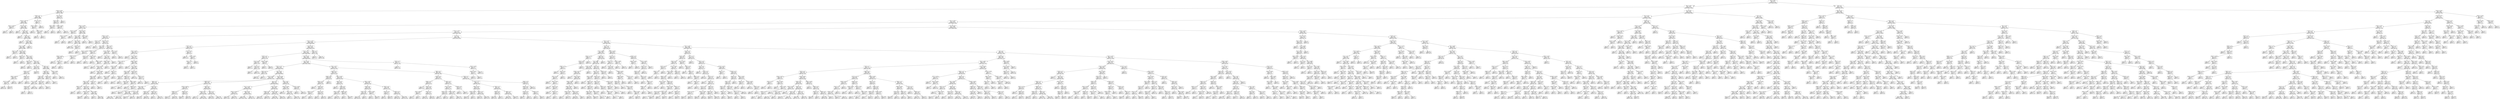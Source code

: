 digraph Tree {
node [shape=box] ;
0 [label="X[6] <= 0.099\ngini = 0.5\nsamples = 84796\nvalue = [42502, 42294]"] ;
1 [label="X[4] <= -0.194\ngini = 0.457\nsamples = 61010\nvalue = [39427, 21583]"] ;
0 -> 1 [labeldistance=2.5, labelangle=45, headlabel="True"] ;
2 [label="X[343] <= 0.003\ngini = 0.019\nsamples = 5005\nvalue = [47, 4958]"] ;
1 -> 2 ;
3 [label="X[955] <= 0.0\ngini = 0.009\nsamples = 4969\nvalue = [23, 4946]"] ;
2 -> 3 ;
4 [label="X[155] <= -0.097\ngini = 0.006\nsamples = 4955\nvalue = [16, 4939]"] ;
3 -> 4 ;
5 [label="X[241] <= 0.001\ngini = 0.444\nsamples = 3\nvalue = [2, 1]"] ;
4 -> 5 ;
6 [label="gini = 0.0\nsamples = 1\nvalue = [0, 1]"] ;
5 -> 6 ;
7 [label="gini = 0.0\nsamples = 2\nvalue = [2, 0]"] ;
5 -> 7 ;
8 [label="X[279] <= -0.001\ngini = 0.006\nsamples = 4952\nvalue = [14, 4938]"] ;
4 -> 8 ;
9 [label="gini = 0.0\nsamples = 1\nvalue = [1, 0]"] ;
8 -> 9 ;
10 [label="X[203] <= -0.01\ngini = 0.005\nsamples = 4951\nvalue = [13, 4938]"] ;
8 -> 10 ;
11 [label="gini = 0.0\nsamples = 1\nvalue = [1, 0]"] ;
10 -> 11 ;
12 [label="X[670] <= -0.0\ngini = 0.005\nsamples = 4950\nvalue = [12, 4938]"] ;
10 -> 12 ;
13 [label="gini = 0.0\nsamples = 1\nvalue = [1, 0]"] ;
12 -> 13 ;
14 [label="X[125] <= 0.092\ngini = 0.004\nsamples = 4949\nvalue = [11, 4938]"] ;
12 -> 14 ;
15 [label="X[52] <= -0.647\ngini = 0.004\nsamples = 4948\nvalue = [10, 4938]"] ;
14 -> 15 ;
16 [label="X[301] <= -0.0\ngini = 0.444\nsamples = 3\nvalue = [1, 2]"] ;
15 -> 16 ;
17 [label="gini = 0.0\nsamples = 1\nvalue = [1, 0]"] ;
16 -> 17 ;
18 [label="gini = 0.0\nsamples = 2\nvalue = [0, 2]"] ;
16 -> 18 ;
19 [label="X[208] <= -0.046\ngini = 0.004\nsamples = 4945\nvalue = [9, 4936]"] ;
15 -> 19 ;
20 [label="X[268] <= -0.0\ngini = 0.278\nsamples = 6\nvalue = [1, 5]"] ;
19 -> 20 ;
21 [label="gini = 0.5\nsamples = 2\nvalue = [1, 1]"] ;
20 -> 21 ;
22 [label="gini = 0.0\nsamples = 4\nvalue = [0, 4]"] ;
20 -> 22 ;
23 [label="X[13] <= -0.011\ngini = 0.003\nsamples = 4939\nvalue = [8, 4931]"] ;
19 -> 23 ;
24 [label="X[541] <= -0.0\ngini = 0.245\nsamples = 7\nvalue = [1, 6]"] ;
23 -> 24 ;
25 [label="gini = 0.0\nsamples = 6\nvalue = [0, 6]"] ;
24 -> 25 ;
26 [label="gini = 0.0\nsamples = 1\nvalue = [1, 0]"] ;
24 -> 26 ;
27 [label="X[18] <= -0.7\ngini = 0.003\nsamples = 4932\nvalue = [7, 4925]"] ;
23 -> 27 ;
28 [label="X[417] <= -0.0\ngini = 0.054\nsamples = 108\nvalue = [3, 105]"] ;
27 -> 28 ;
29 [label="X[290] <= -0.0\ngini = 0.037\nsamples = 105\nvalue = [2, 103]"] ;
28 -> 29 ;
30 [label="X[58] <= -0.003\ngini = 0.021\nsamples = 95\nvalue = [1, 94]"] ;
29 -> 30 ;
31 [label="X[177] <= -0.001\ngini = 0.061\nsamples = 32\nvalue = [1, 31]"] ;
30 -> 31 ;
32 [label="gini = 0.0\nsamples = 29\nvalue = [0, 29]"] ;
31 -> 32 ;
33 [label="gini = 0.444\nsamples = 3\nvalue = [1, 2]"] ;
31 -> 33 ;
34 [label="gini = 0.0\nsamples = 63\nvalue = [0, 63]"] ;
30 -> 34 ;
35 [label="X[968] <= 0.0\ngini = 0.18\nsamples = 10\nvalue = [1, 9]"] ;
29 -> 35 ;
36 [label="gini = 0.5\nsamples = 2\nvalue = [1, 1]"] ;
35 -> 36 ;
37 [label="gini = 0.0\nsamples = 8\nvalue = [0, 8]"] ;
35 -> 37 ;
38 [label="gini = 0.444\nsamples = 3\nvalue = [1, 2]"] ;
28 -> 38 ;
39 [label="X[636] <= 0.0\ngini = 0.002\nsamples = 4824\nvalue = [4, 4820]"] ;
27 -> 39 ;
40 [label="X[644] <= 0.0\ngini = 0.001\nsamples = 4808\nvalue = [3, 4805]"] ;
39 -> 40 ;
41 [label="X[502] <= 0.0\ngini = 0.001\nsamples = 4790\nvalue = [2, 4788]"] ;
40 -> 41 ;
42 [label="X[15] <= -0.448\ngini = 0.0\nsamples = 4768\nvalue = [1, 4767]"] ;
41 -> 42 ;
43 [label="X[419] <= 0.0\ngini = 0.033\nsamples = 59\nvalue = [1, 58]"] ;
42 -> 43 ;
44 [label="gini = 0.5\nsamples = 2\nvalue = [1, 1]"] ;
43 -> 44 ;
45 [label="gini = 0.0\nsamples = 57\nvalue = [0, 57]"] ;
43 -> 45 ;
46 [label="gini = 0.0\nsamples = 4709\nvalue = [0, 4709]"] ;
42 -> 46 ;
47 [label="X[327] <= 0.0\ngini = 0.087\nsamples = 22\nvalue = [1, 21]"] ;
41 -> 47 ;
48 [label="gini = 0.0\nsamples = 21\nvalue = [0, 21]"] ;
47 -> 48 ;
49 [label="gini = 0.0\nsamples = 1\nvalue = [1, 0]"] ;
47 -> 49 ;
50 [label="X[418] <= -0.0\ngini = 0.105\nsamples = 18\nvalue = [1, 17]"] ;
40 -> 50 ;
51 [label="gini = 0.0\nsamples = 17\nvalue = [0, 17]"] ;
50 -> 51 ;
52 [label="gini = 0.0\nsamples = 1\nvalue = [1, 0]"] ;
50 -> 52 ;
53 [label="X[24] <= 0.086\ngini = 0.117\nsamples = 16\nvalue = [1, 15]"] ;
39 -> 53 ;
54 [label="gini = 0.0\nsamples = 1\nvalue = [1, 0]"] ;
53 -> 54 ;
55 [label="gini = 0.0\nsamples = 15\nvalue = [0, 15]"] ;
53 -> 55 ;
56 [label="gini = 0.0\nsamples = 1\nvalue = [1, 0]"] ;
14 -> 56 ;
57 [label="X[101] <= -0.001\ngini = 0.5\nsamples = 14\nvalue = [7, 7]"] ;
3 -> 57 ;
58 [label="X[353] <= -0.002\ngini = 0.346\nsamples = 9\nvalue = [2, 7]"] ;
57 -> 58 ;
59 [label="gini = 0.0\nsamples = 6\nvalue = [0, 6]"] ;
58 -> 59 ;
60 [label="X[208] <= 0.259\ngini = 0.444\nsamples = 3\nvalue = [2, 1]"] ;
58 -> 60 ;
61 [label="gini = 0.0\nsamples = 2\nvalue = [2, 0]"] ;
60 -> 61 ;
62 [label="gini = 0.0\nsamples = 1\nvalue = [0, 1]"] ;
60 -> 62 ;
63 [label="gini = 0.0\nsamples = 5\nvalue = [5, 0]"] ;
57 -> 63 ;
64 [label="X[31] <= 0.015\ngini = 0.444\nsamples = 36\nvalue = [24, 12]"] ;
2 -> 64 ;
65 [label="X[510] <= 0.0\ngini = 0.285\nsamples = 29\nvalue = [24, 5]"] ;
64 -> 65 ;
66 [label="X[84] <= 0.015\ngini = 0.444\nsamples = 6\nvalue = [2, 4]"] ;
65 -> 66 ;
67 [label="gini = 0.0\nsamples = 2\nvalue = [2, 0]"] ;
66 -> 67 ;
68 [label="gini = 0.0\nsamples = 4\nvalue = [0, 4]"] ;
66 -> 68 ;
69 [label="X[453] <= -0.003\ngini = 0.083\nsamples = 23\nvalue = [22, 1]"] ;
65 -> 69 ;
70 [label="gini = 0.0\nsamples = 1\nvalue = [0, 1]"] ;
69 -> 70 ;
71 [label="gini = 0.0\nsamples = 22\nvalue = [22, 0]"] ;
69 -> 71 ;
72 [label="gini = 0.0\nsamples = 7\nvalue = [0, 7]"] ;
64 -> 72 ;
73 [label="X[1] <= 0.506\ngini = 0.417\nsamples = 56005\nvalue = [39380, 16625]"] ;
1 -> 73 ;
74 [label="X[12] <= 0.321\ngini = 0.363\nsamples = 51439\nvalue = [39201, 12238]"] ;
73 -> 74 ;
75 [label="X[27] <= -0.348\ngini = 0.327\nsamples = 48730\nvalue = [38696, 10034]"] ;
74 -> 75 ;
76 [label="X[381] <= -0.008\ngini = 0.017\nsamples = 1412\nvalue = [12, 1400]"] ;
75 -> 76 ;
77 [label="X[378] <= 0.003\ngini = 0.444\nsamples = 12\nvalue = [8, 4]"] ;
76 -> 77 ;
78 [label="X[565] <= -0.001\ngini = 0.32\nsamples = 5\nvalue = [1, 4]"] ;
77 -> 78 ;
79 [label="gini = 0.0\nsamples = 1\nvalue = [1, 0]"] ;
78 -> 79 ;
80 [label="gini = 0.0\nsamples = 4\nvalue = [0, 4]"] ;
78 -> 80 ;
81 [label="gini = 0.0\nsamples = 7\nvalue = [7, 0]"] ;
77 -> 81 ;
82 [label="X[293] <= 0.018\ngini = 0.006\nsamples = 1400\nvalue = [4, 1396]"] ;
76 -> 82 ;
83 [label="X[18] <= -0.514\ngini = 0.003\nsamples = 1397\nvalue = [2, 1395]"] ;
82 -> 83 ;
84 [label="gini = 0.0\nsamples = 1\nvalue = [1, 0]"] ;
83 -> 84 ;
85 [label="X[96] <= 0.904\ngini = 0.001\nsamples = 1396\nvalue = [1, 1395]"] ;
83 -> 85 ;
86 [label="gini = 0.0\nsamples = 1392\nvalue = [0, 1392]"] ;
85 -> 86 ;
87 [label="X[785] <= -0.0\ngini = 0.375\nsamples = 4\nvalue = [1, 3]"] ;
85 -> 87 ;
88 [label="gini = 0.0\nsamples = 2\nvalue = [0, 2]"] ;
87 -> 88 ;
89 [label="gini = 0.5\nsamples = 2\nvalue = [1, 1]"] ;
87 -> 89 ;
90 [label="X[82] <= 0.025\ngini = 0.444\nsamples = 3\nvalue = [2, 1]"] ;
82 -> 90 ;
91 [label="gini = 0.0\nsamples = 2\nvalue = [2, 0]"] ;
90 -> 91 ;
92 [label="gini = 0.0\nsamples = 1\nvalue = [0, 1]"] ;
90 -> 92 ;
93 [label="X[157] <= 0.004\ngini = 0.298\nsamples = 47318\nvalue = [38684, 8634]"] ;
75 -> 93 ;
94 [label="X[270] <= -0.001\ngini = 0.27\nsamples = 45326\nvalue = [38018, 7308]"] ;
93 -> 94 ;
95 [label="X[369] <= -0.004\ngini = 0.28\nsamples = 629\nvalue = [106, 523]"] ;
94 -> 95 ;
96 [label="X[670] <= 0.0\ngini = 0.14\nsamples = 66\nvalue = [61, 5]"] ;
95 -> 96 ;
97 [label="gini = 0.0\nsamples = 61\nvalue = [61, 0]"] ;
96 -> 97 ;
98 [label="gini = 0.0\nsamples = 5\nvalue = [0, 5]"] ;
96 -> 98 ;
99 [label="X[209] <= -0.028\ngini = 0.147\nsamples = 563\nvalue = [45, 518]"] ;
95 -> 99 ;
100 [label="X[33] <= 0.03\ngini = 0.464\nsamples = 41\nvalue = [26, 15]"] ;
99 -> 100 ;
101 [label="X[330] <= 0.009\ngini = 0.211\nsamples = 25\nvalue = [22, 3]"] ;
100 -> 101 ;
102 [label="X[304] <= 0.044\ngini = 0.091\nsamples = 21\nvalue = [20, 1]"] ;
101 -> 102 ;
103 [label="gini = 0.0\nsamples = 19\nvalue = [19, 0]"] ;
102 -> 103 ;
104 [label="X[574] <= 0.0\ngini = 0.5\nsamples = 2\nvalue = [1, 1]"] ;
102 -> 104 ;
105 [label="gini = 0.0\nsamples = 1\nvalue = [0, 1]"] ;
104 -> 105 ;
106 [label="gini = 0.0\nsamples = 1\nvalue = [1, 0]"] ;
104 -> 106 ;
107 [label="X[29] <= 0.02\ngini = 0.5\nsamples = 4\nvalue = [2, 2]"] ;
101 -> 107 ;
108 [label="gini = 0.0\nsamples = 2\nvalue = [0, 2]"] ;
107 -> 108 ;
109 [label="gini = 0.0\nsamples = 2\nvalue = [2, 0]"] ;
107 -> 109 ;
110 [label="X[490] <= -0.001\ngini = 0.375\nsamples = 16\nvalue = [4, 12]"] ;
100 -> 110 ;
111 [label="X[758] <= 0.0\ngini = 0.444\nsamples = 3\nvalue = [2, 1]"] ;
110 -> 111 ;
112 [label="gini = 0.0\nsamples = 1\nvalue = [0, 1]"] ;
111 -> 112 ;
113 [label="gini = 0.0\nsamples = 2\nvalue = [2, 0]"] ;
111 -> 113 ;
114 [label="X[109] <= 0.039\ngini = 0.26\nsamples = 13\nvalue = [2, 11]"] ;
110 -> 114 ;
115 [label="gini = 0.0\nsamples = 8\nvalue = [0, 8]"] ;
114 -> 115 ;
116 [label="X[396] <= -0.005\ngini = 0.48\nsamples = 5\nvalue = [2, 3]"] ;
114 -> 116 ;
117 [label="gini = 0.0\nsamples = 2\nvalue = [2, 0]"] ;
116 -> 117 ;
118 [label="gini = 0.0\nsamples = 3\nvalue = [0, 3]"] ;
116 -> 118 ;
119 [label="X[24] <= 0.078\ngini = 0.07\nsamples = 522\nvalue = [19, 503]"] ;
99 -> 119 ;
120 [label="X[116] <= -0.088\ngini = 0.056\nsamples = 516\nvalue = [15, 501]"] ;
119 -> 120 ;
121 [label="gini = 0.0\nsamples = 2\nvalue = [2, 0]"] ;
120 -> 121 ;
122 [label="X[2] <= 0.735\ngini = 0.049\nsamples = 514\nvalue = [13, 501]"] ;
120 -> 122 ;
123 [label="X[680] <= 0.067\ngini = 0.046\nsamples = 513\nvalue = [12, 501]"] ;
122 -> 123 ;
124 [label="X[233] <= -0.376\ngini = 0.042\nsamples = 512\nvalue = [11, 501]"] ;
123 -> 124 ;
125 [label="gini = 0.0\nsamples = 1\nvalue = [1, 0]"] ;
124 -> 125 ;
126 [label="X[134] <= 0.069\ngini = 0.038\nsamples = 511\nvalue = [10, 501]"] ;
124 -> 126 ;
127 [label="X[28] <= 0.259\ngini = 0.035\nsamples = 510\nvalue = [9, 501]"] ;
126 -> 127 ;
128 [label="X[36] <= -0.277\ngini = 0.031\nsamples = 508\nvalue = [8, 500]"] ;
127 -> 128 ;
129 [label="X[687] <= 0.0\ngini = 0.5\nsamples = 2\nvalue = [1, 1]"] ;
128 -> 129 ;
130 [label="gini = 0.0\nsamples = 1\nvalue = [1, 0]"] ;
129 -> 130 ;
131 [label="gini = 0.0\nsamples = 1\nvalue = [0, 1]"] ;
129 -> 131 ;
132 [label="X[525] <= -0.0\ngini = 0.027\nsamples = 506\nvalue = [7, 499]"] ;
128 -> 132 ;
133 [label="X[160] <= -0.036\ngini = 0.26\nsamples = 13\nvalue = [2, 11]"] ;
132 -> 133 ;
134 [label="gini = 0.444\nsamples = 3\nvalue = [2, 1]"] ;
133 -> 134 ;
135 [label="gini = 0.0\nsamples = 10\nvalue = [0, 10]"] ;
133 -> 135 ;
136 [label="X[2] <= -0.684\ngini = 0.02\nsamples = 493\nvalue = [5, 488]"] ;
132 -> 136 ;
137 [label="gini = 0.32\nsamples = 5\nvalue = [1, 4]"] ;
136 -> 137 ;
138 [label="gini = 0.016\nsamples = 488\nvalue = [4, 484]"] ;
136 -> 138 ;
139 [label="X[756] <= 0.0\ngini = 0.5\nsamples = 2\nvalue = [1, 1]"] ;
127 -> 139 ;
140 [label="gini = 0.0\nsamples = 1\nvalue = [0, 1]"] ;
139 -> 140 ;
141 [label="gini = 0.0\nsamples = 1\nvalue = [1, 0]"] ;
139 -> 141 ;
142 [label="gini = 0.0\nsamples = 1\nvalue = [1, 0]"] ;
126 -> 142 ;
143 [label="gini = 0.0\nsamples = 1\nvalue = [1, 0]"] ;
123 -> 143 ;
144 [label="gini = 0.0\nsamples = 1\nvalue = [1, 0]"] ;
122 -> 144 ;
145 [label="X[111] <= -0.01\ngini = 0.444\nsamples = 6\nvalue = [4, 2]"] ;
119 -> 145 ;
146 [label="gini = 0.0\nsamples = 2\nvalue = [0, 2]"] ;
145 -> 146 ;
147 [label="gini = 0.0\nsamples = 4\nvalue = [4, 0]"] ;
145 -> 147 ;
148 [label="X[7] <= 0.21\ngini = 0.258\nsamples = 44697\nvalue = [37912, 6785]"] ;
94 -> 148 ;
149 [label="X[201] <= -0.009\ngini = 0.224\nsamples = 38867\nvalue = [33884, 4983]"] ;
148 -> 149 ;
150 [label="X[707] <= 0.0\ngini = 0.232\nsamples = 239\nvalue = [32, 207]"] ;
149 -> 150 ;
151 [label="X[29] <= -0.028\ngini = 0.135\nsamples = 219\nvalue = [16, 203]"] ;
150 -> 151 ;
152 [label="gini = 0.0\nsamples = 4\nvalue = [4, 0]"] ;
151 -> 152 ;
153 [label="X[19] <= -0.061\ngini = 0.105\nsamples = 215\nvalue = [12, 203]"] ;
151 -> 153 ;
154 [label="X[25] <= -0.001\ngini = 0.5\nsamples = 10\nvalue = [5, 5]"] ;
153 -> 154 ;
155 [label="X[103] <= 0.071\ngini = 0.408\nsamples = 7\nvalue = [5, 2]"] ;
154 -> 155 ;
156 [label="gini = 0.0\nsamples = 3\nvalue = [3, 0]"] ;
155 -> 156 ;
157 [label="X[381] <= 0.0\ngini = 0.5\nsamples = 4\nvalue = [2, 2]"] ;
155 -> 157 ;
158 [label="X[67] <= -0.007\ngini = 0.444\nsamples = 3\nvalue = [2, 1]"] ;
157 -> 158 ;
159 [label="gini = 0.0\nsamples = 1\nvalue = [1, 0]"] ;
158 -> 159 ;
160 [label="gini = 0.5\nsamples = 2\nvalue = [1, 1]"] ;
158 -> 160 ;
161 [label="gini = 0.0\nsamples = 1\nvalue = [0, 1]"] ;
157 -> 161 ;
162 [label="gini = 0.0\nsamples = 3\nvalue = [0, 3]"] ;
154 -> 162 ;
163 [label="X[809] <= -0.002\ngini = 0.066\nsamples = 205\nvalue = [7, 198]"] ;
153 -> 163 ;
164 [label="gini = 0.0\nsamples = 1\nvalue = [1, 0]"] ;
163 -> 164 ;
165 [label="X[3] <= -0.565\ngini = 0.057\nsamples = 204\nvalue = [6, 198]"] ;
163 -> 165 ;
166 [label="X[10] <= 0.031\ngini = 0.264\nsamples = 32\nvalue = [5, 27]"] ;
165 -> 166 ;
167 [label="X[760] <= 0.0\ngini = 0.5\nsamples = 6\nvalue = [3, 3]"] ;
166 -> 167 ;
168 [label="gini = 0.0\nsamples = 3\nvalue = [3, 0]"] ;
167 -> 168 ;
169 [label="gini = 0.0\nsamples = 3\nvalue = [0, 3]"] ;
167 -> 169 ;
170 [label="X[686] <= -0.0\ngini = 0.142\nsamples = 26\nvalue = [2, 24]"] ;
166 -> 170 ;
171 [label="X[190] <= 0.01\ngini = 0.444\nsamples = 3\nvalue = [1, 2]"] ;
170 -> 171 ;
172 [label="gini = 0.0\nsamples = 1\nvalue = [1, 0]"] ;
171 -> 172 ;
173 [label="gini = 0.0\nsamples = 2\nvalue = [0, 2]"] ;
171 -> 173 ;
174 [label="X[64] <= 0.024\ngini = 0.083\nsamples = 23\nvalue = [1, 22]"] ;
170 -> 174 ;
175 [label="gini = 0.0\nsamples = 15\nvalue = [0, 15]"] ;
174 -> 175 ;
176 [label="X[958] <= -0.0\ngini = 0.219\nsamples = 8\nvalue = [1, 7]"] ;
174 -> 176 ;
177 [label="gini = 0.0\nsamples = 5\nvalue = [0, 5]"] ;
176 -> 177 ;
178 [label="gini = 0.444\nsamples = 3\nvalue = [1, 2]"] ;
176 -> 178 ;
179 [label="X[128] <= 0.05\ngini = 0.012\nsamples = 172\nvalue = [1, 171]"] ;
165 -> 179 ;
180 [label="gini = 0.0\nsamples = 155\nvalue = [0, 155]"] ;
179 -> 180 ;
181 [label="X[972] <= 0.0\ngini = 0.111\nsamples = 17\nvalue = [1, 16]"] ;
179 -> 181 ;
182 [label="gini = 0.0\nsamples = 16\nvalue = [0, 16]"] ;
181 -> 182 ;
183 [label="gini = 0.0\nsamples = 1\nvalue = [1, 0]"] ;
181 -> 183 ;
184 [label="X[176] <= 0.031\ngini = 0.32\nsamples = 20\nvalue = [16, 4]"] ;
150 -> 184 ;
185 [label="gini = 0.0\nsamples = 15\nvalue = [15, 0]"] ;
184 -> 185 ;
186 [label="X[235] <= 0.001\ngini = 0.32\nsamples = 5\nvalue = [1, 4]"] ;
184 -> 186 ;
187 [label="X[621] <= -0.0\ngini = 0.5\nsamples = 2\nvalue = [1, 1]"] ;
186 -> 187 ;
188 [label="gini = 0.0\nsamples = 1\nvalue = [0, 1]"] ;
187 -> 188 ;
189 [label="gini = 0.0\nsamples = 1\nvalue = [1, 0]"] ;
187 -> 189 ;
190 [label="gini = 0.0\nsamples = 3\nvalue = [0, 3]"] ;
186 -> 190 ;
191 [label="X[230] <= 0.081\ngini = 0.217\nsamples = 38628\nvalue = [33852, 4776]"] ;
149 -> 191 ;
192 [label="X[128] <= -0.174\ngini = 0.212\nsamples = 38482\nvalue = [33849, 4633]"] ;
191 -> 192 ;
193 [label="X[679] <= 0.0\ngini = 0.139\nsamples = 133\nvalue = [10, 123]"] ;
192 -> 193 ;
194 [label="X[113] <= 0.01\ngini = 0.032\nsamples = 124\nvalue = [2, 122]"] ;
193 -> 194 ;
195 [label="gini = 0.0\nsamples = 1\nvalue = [1, 0]"] ;
194 -> 195 ;
196 [label="X[738] <= -0.0\ngini = 0.016\nsamples = 123\nvalue = [1, 122]"] ;
194 -> 196 ;
197 [label="gini = 0.0\nsamples = 1\nvalue = [1, 0]"] ;
196 -> 197 ;
198 [label="gini = 0.0\nsamples = 122\nvalue = [0, 122]"] ;
196 -> 198 ;
199 [label="X[345] <= -0.002\ngini = 0.198\nsamples = 9\nvalue = [8, 1]"] ;
193 -> 199 ;
200 [label="gini = 0.0\nsamples = 1\nvalue = [0, 1]"] ;
199 -> 200 ;
201 [label="gini = 0.0\nsamples = 8\nvalue = [8, 0]"] ;
199 -> 201 ;
202 [label="X[587] <= 0.001\ngini = 0.208\nsamples = 38349\nvalue = [33839, 4510]"] ;
192 -> 202 ;
203 [label="X[21] <= 0.105\ngini = 0.203\nsamples = 38221\nvalue = [33827, 4394]"] ;
202 -> 203 ;
204 [label="X[200] <= -0.155\ngini = 0.187\nsamples = 36182\nvalue = [32400, 3782]"] ;
203 -> 204 ;
205 [label="X[555] <= 0.0\ngini = 0.194\nsamples = 101\nvalue = [11, 90]"] ;
204 -> 205 ;
206 [label="gini = 0.0\nsamples = 90\nvalue = [0, 90]"] ;
205 -> 206 ;
207 [label="gini = 0.0\nsamples = 11\nvalue = [11, 0]"] ;
205 -> 207 ;
208 [label="X[9] <= -0.295\ngini = 0.184\nsamples = 36081\nvalue = [32389, 3692]"] ;
204 -> 208 ;
209 [label="X[175] <= -0.003\ngini = 0.293\nsamples = 6541\nvalue = [5374, 1167]"] ;
208 -> 209 ;
210 [label="X[966] <= 0.0\ngini = 0.237\nsamples = 3596\nvalue = [3103, 493]"] ;
209 -> 210 ;
211 [label="X[47] <= 0.071\ngini = 0.206\nsamples = 3097\nvalue = [2735, 362]"] ;
210 -> 211 ;
212 [label="X[48] <= -0.009\ngini = 0.198\nsamples = 3059\nvalue = [2719, 340]"] ;
211 -> 212 ;
213 [label="gini = 0.258\nsamples = 1656\nvalue = [1404, 252]"] ;
212 -> 213 ;
214 [label="gini = 0.118\nsamples = 1403\nvalue = [1315, 88]"] ;
212 -> 214 ;
215 [label="X[710] <= -0.0\ngini = 0.488\nsamples = 38\nvalue = [16, 22]"] ;
211 -> 215 ;
216 [label="gini = 0.219\nsamples = 8\nvalue = [7, 1]"] ;
215 -> 216 ;
217 [label="gini = 0.42\nsamples = 30\nvalue = [9, 21]"] ;
215 -> 217 ;
218 [label="X[574] <= 0.0\ngini = 0.387\nsamples = 499\nvalue = [368, 131]"] ;
210 -> 218 ;
219 [label="X[293] <= 0.0\ngini = 0.495\nsamples = 120\nvalue = [66, 54]"] ;
218 -> 219 ;
220 [label="gini = 0.326\nsamples = 39\nvalue = [31, 8]"] ;
219 -> 220 ;
221 [label="gini = 0.491\nsamples = 81\nvalue = [35, 46]"] ;
219 -> 221 ;
222 [label="X[363] <= -0.0\ngini = 0.324\nsamples = 379\nvalue = [302, 77]"] ;
218 -> 222 ;
223 [label="gini = 0.0\nsamples = 5\nvalue = [0, 5]"] ;
222 -> 223 ;
224 [label="gini = 0.311\nsamples = 374\nvalue = [302, 72]"] ;
222 -> 224 ;
225 [label="X[566] <= -0.0\ngini = 0.353\nsamples = 2945\nvalue = [2271, 674]"] ;
209 -> 225 ;
226 [label="X[153] <= 0.002\ngini = 0.499\nsamples = 90\nvalue = [43, 47]"] ;
225 -> 226 ;
227 [label="X[389] <= 0.0\ngini = 0.474\nsamples = 57\nvalue = [35, 22]"] ;
226 -> 227 ;
228 [label="gini = 0.172\nsamples = 21\nvalue = [19, 2]"] ;
227 -> 228 ;
229 [label="gini = 0.494\nsamples = 36\nvalue = [16, 20]"] ;
227 -> 229 ;
230 [label="X[636] <= -0.0\ngini = 0.367\nsamples = 33\nvalue = [8, 25]"] ;
226 -> 230 ;
231 [label="gini = 0.408\nsamples = 7\nvalue = [5, 2]"] ;
230 -> 231 ;
232 [label="gini = 0.204\nsamples = 26\nvalue = [3, 23]"] ;
230 -> 232 ;
233 [label="X[355] <= 0.0\ngini = 0.343\nsamples = 2855\nvalue = [2228, 627]"] ;
225 -> 233 ;
234 [label="X[136] <= -0.01\ngini = 0.378\nsamples = 1929\nvalue = [1440, 489]"] ;
233 -> 234 ;
235 [label="gini = 0.5\nsamples = 113\nvalue = [57, 56]"] ;
234 -> 235 ;
236 [label="gini = 0.363\nsamples = 1816\nvalue = [1383, 433]"] ;
234 -> 236 ;
237 [label="X[517] <= 0.0\ngini = 0.254\nsamples = 926\nvalue = [788, 138]"] ;
233 -> 237 ;
238 [label="gini = 0.048\nsamples = 163\nvalue = [159, 4]"] ;
237 -> 238 ;
239 [label="gini = 0.29\nsamples = 763\nvalue = [629, 134]"] ;
237 -> 239 ;
240 [label="X[116] <= 0.496\ngini = 0.156\nsamples = 29540\nvalue = [27015, 2525]"] ;
208 -> 240 ;
241 [label="X[35] <= 0.6\ngini = 0.15\nsamples = 29330\nvalue = [26929, 2401]"] ;
240 -> 241 ;
242 [label="X[211] <= -0.037\ngini = 0.138\nsamples = 28493\nvalue = [26361, 2132]"] ;
241 -> 242 ;
243 [label="X[415] <= -0.001\ngini = 0.476\nsamples = 305\nvalue = [186, 119]"] ;
242 -> 243 ;
244 [label="gini = 0.492\nsamples = 170\nvalue = [74, 96]"] ;
243 -> 244 ;
245 [label="gini = 0.283\nsamples = 135\nvalue = [112, 23]"] ;
243 -> 245 ;
246 [label="X[36] <= 0.501\ngini = 0.133\nsamples = 28188\nvalue = [26175, 2013]"] ;
242 -> 246 ;
247 [label="gini = 0.124\nsamples = 27076\nvalue = [25278, 1798]"] ;
246 -> 247 ;
248 [label="gini = 0.312\nsamples = 1112\nvalue = [897, 215]"] ;
246 -> 248 ;
249 [label="X[23] <= -0.026\ngini = 0.436\nsamples = 837\nvalue = [568, 269]"] ;
241 -> 249 ;
250 [label="X[596] <= -0.0\ngini = 0.282\nsamples = 324\nvalue = [269, 55]"] ;
249 -> 250 ;
251 [label="gini = 0.199\nsamples = 214\nvalue = [190, 24]"] ;
250 -> 251 ;
252 [label="gini = 0.405\nsamples = 110\nvalue = [79, 31]"] ;
250 -> 252 ;
253 [label="X[124] <= 0.003\ngini = 0.486\nsamples = 513\nvalue = [299, 214]"] ;
249 -> 253 ;
254 [label="gini = 0.465\nsamples = 369\nvalue = [233, 136]"] ;
253 -> 254 ;
255 [label="gini = 0.497\nsamples = 144\nvalue = [66, 78]"] ;
253 -> 255 ;
256 [label="X[21] <= 0.01\ngini = 0.484\nsamples = 210\nvalue = [86, 124]"] ;
240 -> 256 ;
257 [label="X[302] <= -0.004\ngini = 0.433\nsamples = 180\nvalue = [57, 123]"] ;
256 -> 257 ;
258 [label="gini = 0.0\nsamples = 15\nvalue = [15, 0]"] ;
257 -> 258 ;
259 [label="X[0] <= -0.912\ngini = 0.38\nsamples = 165\nvalue = [42, 123]"] ;
257 -> 259 ;
260 [label="gini = 0.0\nsamples = 11\nvalue = [11, 0]"] ;
259 -> 260 ;
261 [label="gini = 0.322\nsamples = 154\nvalue = [31, 123]"] ;
259 -> 261 ;
262 [label="X[153] <= -0.004\ngini = 0.064\nsamples = 30\nvalue = [29, 1]"] ;
256 -> 262 ;
263 [label="gini = 0.0\nsamples = 1\nvalue = [0, 1]"] ;
262 -> 263 ;
264 [label="gini = 0.0\nsamples = 29\nvalue = [29, 0]"] ;
262 -> 264 ;
265 [label="X[60] <= -0.001\ngini = 0.42\nsamples = 2039\nvalue = [1427, 612]"] ;
203 -> 265 ;
266 [label="X[950] <= -0.0\ngini = 0.297\nsamples = 948\nvalue = [776, 172]"] ;
265 -> 266 ;
267 [label="X[699] <= -0.0\ngini = 0.496\nsamples = 44\nvalue = [20, 24]"] ;
266 -> 267 ;
268 [label="X[361] <= -0.0\ngini = 0.465\nsamples = 38\nvalue = [14, 24]"] ;
267 -> 268 ;
269 [label="gini = 0.0\nsamples = 7\nvalue = [0, 7]"] ;
268 -> 269 ;
270 [label="X[780] <= 0.0\ngini = 0.495\nsamples = 31\nvalue = [14, 17]"] ;
268 -> 270 ;
271 [label="X[314] <= -0.0\ngini = 0.245\nsamples = 7\nvalue = [6, 1]"] ;
270 -> 271 ;
272 [label="gini = 0.5\nsamples = 2\nvalue = [1, 1]"] ;
271 -> 272 ;
273 [label="gini = 0.0\nsamples = 5\nvalue = [5, 0]"] ;
271 -> 273 ;
274 [label="X[447] <= -0.0\ngini = 0.444\nsamples = 24\nvalue = [8, 16]"] ;
270 -> 274 ;
275 [label="gini = 0.0\nsamples = 4\nvalue = [0, 4]"] ;
274 -> 275 ;
276 [label="gini = 0.48\nsamples = 20\nvalue = [8, 12]"] ;
274 -> 276 ;
277 [label="gini = 0.0\nsamples = 6\nvalue = [6, 0]"] ;
267 -> 277 ;
278 [label="X[25] <= -0.042\ngini = 0.274\nsamples = 904\nvalue = [756, 148]"] ;
266 -> 278 ;
279 [label="X[997] <= -0.0\ngini = 0.085\nsamples = 226\nvalue = [216, 10]"] ;
278 -> 279 ;
280 [label="gini = 0.0\nsamples = 2\nvalue = [0, 2]"] ;
279 -> 280 ;
281 [label="X[789] <= 0.0\ngini = 0.069\nsamples = 224\nvalue = [216, 8]"] ;
279 -> 281 ;
282 [label="X[33] <= -0.319\ngini = 0.045\nsamples = 216\nvalue = [211, 5]"] ;
281 -> 282 ;
283 [label="gini = 0.0\nsamples = 1\nvalue = [0, 1]"] ;
282 -> 283 ;
284 [label="gini = 0.037\nsamples = 215\nvalue = [211, 4]"] ;
282 -> 284 ;
285 [label="X[688] <= -0.0\ngini = 0.469\nsamples = 8\nvalue = [5, 3]"] ;
281 -> 285 ;
286 [label="gini = 0.0\nsamples = 1\nvalue = [0, 1]"] ;
285 -> 286 ;
287 [label="gini = 0.408\nsamples = 7\nvalue = [5, 2]"] ;
285 -> 287 ;
288 [label="X[99] <= -0.007\ngini = 0.324\nsamples = 678\nvalue = [540, 138]"] ;
278 -> 288 ;
289 [label="X[530] <= 0.0\ngini = 0.209\nsamples = 303\nvalue = [267, 36]"] ;
288 -> 289 ;
290 [label="X[497] <= 0.0\ngini = 0.188\nsamples = 296\nvalue = [265, 31]"] ;
289 -> 290 ;
291 [label="gini = 0.178\nsamples = 294\nvalue = [265, 29]"] ;
290 -> 291 ;
292 [label="gini = 0.0\nsamples = 2\nvalue = [0, 2]"] ;
290 -> 292 ;
293 [label="X[225] <= -0.002\ngini = 0.408\nsamples = 7\nvalue = [2, 5]"] ;
289 -> 293 ;
294 [label="gini = 0.0\nsamples = 4\nvalue = [0, 4]"] ;
293 -> 294 ;
295 [label="gini = 0.444\nsamples = 3\nvalue = [2, 1]"] ;
293 -> 295 ;
296 [label="X[647] <= -0.0\ngini = 0.396\nsamples = 375\nvalue = [273, 102]"] ;
288 -> 296 ;
297 [label="X[714] <= -0.0\ngini = 0.457\nsamples = 17\nvalue = [6, 11]"] ;
296 -> 297 ;
298 [label="gini = 0.0\nsamples = 6\nvalue = [0, 6]"] ;
297 -> 298 ;
299 [label="gini = 0.496\nsamples = 11\nvalue = [6, 5]"] ;
297 -> 299 ;
300 [label="X[329] <= -0.0\ngini = 0.379\nsamples = 358\nvalue = [267, 91]"] ;
296 -> 300 ;
301 [label="gini = 0.455\nsamples = 123\nvalue = [80, 43]"] ;
300 -> 301 ;
302 [label="gini = 0.325\nsamples = 235\nvalue = [187, 48]"] ;
300 -> 302 ;
303 [label="X[681] <= 0.0\ngini = 0.481\nsamples = 1091\nvalue = [651, 440]"] ;
265 -> 303 ;
304 [label="X[798] <= -0.0\ngini = 0.336\nsamples = 327\nvalue = [257, 70]"] ;
303 -> 304 ;
305 [label="X[966] <= -0.0\ngini = 0.427\nsamples = 152\nvalue = [105, 47]"] ;
304 -> 305 ;
306 [label="gini = 0.0\nsamples = 14\nvalue = [14, 0]"] ;
305 -> 306 ;
307 [label="X[502] <= -0.0\ngini = 0.449\nsamples = 138\nvalue = [91, 47]"] ;
305 -> 307 ;
308 [label="X[15] <= 0.481\ngini = 0.245\nsamples = 7\nvalue = [1, 6]"] ;
307 -> 308 ;
309 [label="gini = 0.0\nsamples = 5\nvalue = [0, 5]"] ;
308 -> 309 ;
310 [label="gini = 0.5\nsamples = 2\nvalue = [1, 1]"] ;
308 -> 310 ;
311 [label="X[627] <= 0.0\ngini = 0.43\nsamples = 131\nvalue = [90, 41]"] ;
307 -> 311 ;
312 [label="gini = 0.477\nsamples = 89\nvalue = [54, 35]"] ;
311 -> 312 ;
313 [label="gini = 0.245\nsamples = 42\nvalue = [36, 6]"] ;
311 -> 313 ;
314 [label="X[390] <= 0.0\ngini = 0.228\nsamples = 175\nvalue = [152, 23]"] ;
304 -> 314 ;
315 [label="X[110] <= -0.034\ngini = 0.207\nsamples = 171\nvalue = [151, 20]"] ;
314 -> 315 ;
316 [label="X[445] <= -0.0\ngini = 0.428\nsamples = 29\nvalue = [20, 9]"] ;
315 -> 316 ;
317 [label="gini = 0.0\nsamples = 11\nvalue = [11, 0]"] ;
316 -> 317 ;
318 [label="gini = 0.5\nsamples = 18\nvalue = [9, 9]"] ;
316 -> 318 ;
319 [label="X[169] <= -0.085\ngini = 0.143\nsamples = 142\nvalue = [131, 11]"] ;
315 -> 319 ;
320 [label="gini = 0.0\nsamples = 1\nvalue = [0, 1]"] ;
319 -> 320 ;
321 [label="gini = 0.132\nsamples = 141\nvalue = [131, 10]"] ;
319 -> 321 ;
322 [label="X[458] <= 0.0\ngini = 0.375\nsamples = 4\nvalue = [1, 3]"] ;
314 -> 322 ;
323 [label="gini = 0.0\nsamples = 3\nvalue = [0, 3]"] ;
322 -> 323 ;
324 [label="gini = 0.0\nsamples = 1\nvalue = [1, 0]"] ;
322 -> 324 ;
325 [label="X[246] <= 0.0\ngini = 0.5\nsamples = 764\nvalue = [394, 370]"] ;
303 -> 325 ;
326 [label="X[354] <= -0.0\ngini = 0.5\nsamples = 709\nvalue = [346, 363]"] ;
325 -> 326 ;
327 [label="X[98] <= -0.012\ngini = 0.476\nsamples = 226\nvalue = [138, 88]"] ;
326 -> 327 ;
328 [label="X[138] <= 0.024\ngini = 0.391\nsamples = 30\nvalue = [8, 22]"] ;
327 -> 328 ;
329 [label="gini = 0.337\nsamples = 28\nvalue = [6, 22]"] ;
328 -> 329 ;
330 [label="gini = 0.0\nsamples = 2\nvalue = [2, 0]"] ;
328 -> 330 ;
331 [label="X[337] <= -0.0\ngini = 0.447\nsamples = 196\nvalue = [130, 66]"] ;
327 -> 331 ;
332 [label="gini = 0.255\nsamples = 60\nvalue = [51, 9]"] ;
331 -> 332 ;
333 [label="gini = 0.487\nsamples = 136\nvalue = [79, 57]"] ;
331 -> 333 ;
334 [label="X[329] <= -0.0\ngini = 0.49\nsamples = 483\nvalue = [208, 275]"] ;
326 -> 334 ;
335 [label="X[694] <= 0.0\ngini = 0.295\nsamples = 50\nvalue = [9, 41]"] ;
334 -> 335 ;
336 [label="gini = 0.355\nsamples = 39\nvalue = [9, 30]"] ;
335 -> 336 ;
337 [label="gini = 0.0\nsamples = 11\nvalue = [0, 11]"] ;
335 -> 337 ;
338 [label="X[408] <= 0.0\ngini = 0.497\nsamples = 433\nvalue = [199, 234]"] ;
334 -> 338 ;
339 [label="gini = 0.494\nsamples = 416\nvalue = [185, 231]"] ;
338 -> 339 ;
340 [label="gini = 0.291\nsamples = 17\nvalue = [14, 3]"] ;
338 -> 340 ;
341 [label="X[984] <= -0.0\ngini = 0.222\nsamples = 55\nvalue = [48, 7]"] ;
325 -> 341 ;
342 [label="X[659] <= -0.0\ngini = 0.366\nsamples = 29\nvalue = [22, 7]"] ;
341 -> 342 ;
343 [label="X[729] <= -0.0\ngini = 0.245\nsamples = 21\nvalue = [18, 3]"] ;
342 -> 343 ;
344 [label="gini = 0.49\nsamples = 7\nvalue = [4, 3]"] ;
343 -> 344 ;
345 [label="gini = 0.0\nsamples = 14\nvalue = [14, 0]"] ;
343 -> 345 ;
346 [label="X[833] <= 0.0\ngini = 0.5\nsamples = 8\nvalue = [4, 4]"] ;
342 -> 346 ;
347 [label="gini = 0.0\nsamples = 3\nvalue = [0, 3]"] ;
346 -> 347 ;
348 [label="gini = 0.32\nsamples = 5\nvalue = [4, 1]"] ;
346 -> 348 ;
349 [label="gini = 0.0\nsamples = 26\nvalue = [26, 0]"] ;
341 -> 349 ;
350 [label="X[553] <= 0.0\ngini = 0.17\nsamples = 128\nvalue = [12, 116]"] ;
202 -> 350 ;
351 [label="gini = 0.0\nsamples = 113\nvalue = [0, 113]"] ;
350 -> 351 ;
352 [label="X[434] <= 0.003\ngini = 0.32\nsamples = 15\nvalue = [12, 3]"] ;
350 -> 352 ;
353 [label="X[136] <= 0.011\ngini = 0.375\nsamples = 4\nvalue = [1, 3]"] ;
352 -> 353 ;
354 [label="gini = 0.0\nsamples = 3\nvalue = [0, 3]"] ;
353 -> 354 ;
355 [label="gini = 0.0\nsamples = 1\nvalue = [1, 0]"] ;
353 -> 355 ;
356 [label="gini = 0.0\nsamples = 11\nvalue = [11, 0]"] ;
352 -> 356 ;
357 [label="X[609] <= -0.0\ngini = 0.04\nsamples = 146\nvalue = [3, 143]"] ;
191 -> 357 ;
358 [label="gini = 0.0\nsamples = 3\nvalue = [3, 0]"] ;
357 -> 358 ;
359 [label="gini = 0.0\nsamples = 143\nvalue = [0, 143]"] ;
357 -> 359 ;
360 [label="X[25] <= -0.037\ngini = 0.427\nsamples = 5830\nvalue = [4028, 1802]"] ;
148 -> 360 ;
361 [label="X[977] <= 0.0\ngini = 0.142\nsamples = 1170\nvalue = [1080, 90]"] ;
360 -> 361 ;
362 [label="X[32] <= -0.458\ngini = 0.098\nsamples = 1067\nvalue = [1012, 55]"] ;
361 -> 362 ;
363 [label="X[644] <= -0.0\ngini = 0.5\nsamples = 14\nvalue = [7, 7]"] ;
362 -> 363 ;
364 [label="X[703] <= -0.0\ngini = 0.463\nsamples = 11\nvalue = [4, 7]"] ;
363 -> 364 ;
365 [label="X[680] <= -0.0\ngini = 0.5\nsamples = 8\nvalue = [4, 4]"] ;
364 -> 365 ;
366 [label="gini = 0.0\nsamples = 1\nvalue = [0, 1]"] ;
365 -> 366 ;
367 [label="X[372] <= 0.0\ngini = 0.49\nsamples = 7\nvalue = [4, 3]"] ;
365 -> 367 ;
368 [label="X[37] <= 0.113\ngini = 0.48\nsamples = 5\nvalue = [2, 3]"] ;
367 -> 368 ;
369 [label="gini = 0.0\nsamples = 1\nvalue = [0, 1]"] ;
368 -> 369 ;
370 [label="X[85] <= -0.001\ngini = 0.5\nsamples = 4\nvalue = [2, 2]"] ;
368 -> 370 ;
371 [label="gini = 0.0\nsamples = 1\nvalue = [0, 1]"] ;
370 -> 371 ;
372 [label="X[445] <= -0.0\ngini = 0.444\nsamples = 3\nvalue = [2, 1]"] ;
370 -> 372 ;
373 [label="gini = 0.0\nsamples = 1\nvalue = [1, 0]"] ;
372 -> 373 ;
374 [label="X[539] <= -0.0\ngini = 0.5\nsamples = 2\nvalue = [1, 1]"] ;
372 -> 374 ;
375 [label="gini = 0.0\nsamples = 1\nvalue = [0, 1]"] ;
374 -> 375 ;
376 [label="gini = 0.0\nsamples = 1\nvalue = [1, 0]"] ;
374 -> 376 ;
377 [label="gini = 0.0\nsamples = 2\nvalue = [2, 0]"] ;
367 -> 377 ;
378 [label="gini = 0.0\nsamples = 3\nvalue = [0, 3]"] ;
364 -> 378 ;
379 [label="gini = 0.0\nsamples = 3\nvalue = [3, 0]"] ;
363 -> 379 ;
380 [label="X[630] <= 0.0\ngini = 0.087\nsamples = 1053\nvalue = [1005, 48]"] ;
362 -> 380 ;
381 [label="X[4] <= 0.829\ngini = 0.084\nsamples = 1051\nvalue = [1005, 46]"] ;
380 -> 381 ;
382 [label="X[138] <= 0.133\ngini = 0.061\nsamples = 946\nvalue = [916, 30]"] ;
381 -> 382 ;
383 [label="X[168] <= -0.217\ngini = 0.059\nsamples = 945\nvalue = [916, 29]"] ;
382 -> 383 ;
384 [label="gini = 0.0\nsamples = 1\nvalue = [0, 1]"] ;
383 -> 384 ;
385 [label="X[210] <= 0.254\ngini = 0.058\nsamples = 944\nvalue = [916, 28]"] ;
383 -> 385 ;
386 [label="X[582] <= 0.008\ngini = 0.056\nsamples = 943\nvalue = [916, 27]"] ;
385 -> 386 ;
387 [label="X[96] <= -0.054\ngini = 0.054\nsamples = 942\nvalue = [916, 26]"] ;
386 -> 387 ;
388 [label="X[352] <= 0.001\ngini = 0.332\nsamples = 19\nvalue = [15, 4]"] ;
387 -> 388 ;
389 [label="gini = 0.0\nsamples = 1\nvalue = [0, 1]"] ;
388 -> 389 ;
390 [label="gini = 0.278\nsamples = 18\nvalue = [15, 3]"] ;
388 -> 390 ;
391 [label="X[224] <= 0.795\ngini = 0.047\nsamples = 923\nvalue = [901, 22]"] ;
387 -> 391 ;
392 [label="gini = 0.045\nsamples = 921\nvalue = [900, 21]"] ;
391 -> 392 ;
393 [label="gini = 0.5\nsamples = 2\nvalue = [1, 1]"] ;
391 -> 393 ;
394 [label="gini = 0.0\nsamples = 1\nvalue = [0, 1]"] ;
386 -> 394 ;
395 [label="gini = 0.0\nsamples = 1\nvalue = [0, 1]"] ;
385 -> 395 ;
396 [label="gini = 0.0\nsamples = 1\nvalue = [0, 1]"] ;
382 -> 396 ;
397 [label="X[826] <= 0.0\ngini = 0.258\nsamples = 105\nvalue = [89, 16]"] ;
381 -> 397 ;
398 [label="X[417] <= -0.0\ngini = 0.213\nsamples = 99\nvalue = [87, 12]"] ;
397 -> 398 ;
399 [label="X[42] <= -0.051\ngini = 0.123\nsamples = 76\nvalue = [71, 5]"] ;
398 -> 399 ;
400 [label="gini = 0.0\nsamples = 1\nvalue = [0, 1]"] ;
399 -> 400 ;
401 [label="X[954] <= -0.0\ngini = 0.101\nsamples = 75\nvalue = [71, 4]"] ;
399 -> 401 ;
402 [label="gini = 0.0\nsamples = 1\nvalue = [0, 1]"] ;
401 -> 402 ;
403 [label="X[685] <= 0.0\ngini = 0.078\nsamples = 74\nvalue = [71, 3]"] ;
401 -> 403 ;
404 [label="X[38] <= 0.018\ngini = 0.056\nsamples = 70\nvalue = [68, 2]"] ;
403 -> 404 ;
405 [label="gini = 0.031\nsamples = 64\nvalue = [63, 1]"] ;
404 -> 405 ;
406 [label="gini = 0.278\nsamples = 6\nvalue = [5, 1]"] ;
404 -> 406 ;
407 [label="X[64] <= 0.028\ngini = 0.375\nsamples = 4\nvalue = [3, 1]"] ;
403 -> 407 ;
408 [label="gini = 0.0\nsamples = 3\nvalue = [3, 0]"] ;
407 -> 408 ;
409 [label="gini = 0.0\nsamples = 1\nvalue = [0, 1]"] ;
407 -> 409 ;
410 [label="X[676] <= -0.0\ngini = 0.423\nsamples = 23\nvalue = [16, 7]"] ;
398 -> 410 ;
411 [label="X[821] <= -0.0\ngini = 0.291\nsamples = 17\nvalue = [14, 3]"] ;
410 -> 411 ;
412 [label="gini = 0.0\nsamples = 8\nvalue = [8, 0]"] ;
411 -> 412 ;
413 [label="X[979] <= 0.0\ngini = 0.444\nsamples = 9\nvalue = [6, 3]"] ;
411 -> 413 ;
414 [label="gini = 0.0\nsamples = 2\nvalue = [0, 2]"] ;
413 -> 414 ;
415 [label="X[190] <= 0.017\ngini = 0.245\nsamples = 7\nvalue = [6, 1]"] ;
413 -> 415 ;
416 [label="gini = 0.5\nsamples = 2\nvalue = [1, 1]"] ;
415 -> 416 ;
417 [label="gini = 0.0\nsamples = 5\nvalue = [5, 0]"] ;
415 -> 417 ;
418 [label="X[571] <= -0.0\ngini = 0.444\nsamples = 6\nvalue = [2, 4]"] ;
410 -> 418 ;
419 [label="X[805] <= -0.0\ngini = 0.444\nsamples = 3\nvalue = [2, 1]"] ;
418 -> 419 ;
420 [label="gini = 0.0\nsamples = 2\nvalue = [2, 0]"] ;
419 -> 420 ;
421 [label="gini = 0.0\nsamples = 1\nvalue = [0, 1]"] ;
419 -> 421 ;
422 [label="gini = 0.0\nsamples = 3\nvalue = [0, 3]"] ;
418 -> 422 ;
423 [label="X[799] <= -0.0\ngini = 0.444\nsamples = 6\nvalue = [2, 4]"] ;
397 -> 423 ;
424 [label="gini = 0.0\nsamples = 2\nvalue = [2, 0]"] ;
423 -> 424 ;
425 [label="gini = 0.0\nsamples = 4\nvalue = [0, 4]"] ;
423 -> 425 ;
426 [label="gini = 0.0\nsamples = 2\nvalue = [0, 2]"] ;
380 -> 426 ;
427 [label="X[195] <= -0.004\ngini = 0.449\nsamples = 103\nvalue = [68, 35]"] ;
361 -> 427 ;
428 [label="X[735] <= -0.0\ngini = 0.474\nsamples = 44\nvalue = [17, 27]"] ;
427 -> 428 ;
429 [label="X[970] <= -0.0\ngini = 0.5\nsamples = 33\nvalue = [16, 17]"] ;
428 -> 429 ;
430 [label="gini = 0.0\nsamples = 3\nvalue = [0, 3]"] ;
429 -> 430 ;
431 [label="X[279] <= -0.0\ngini = 0.498\nsamples = 30\nvalue = [16, 14]"] ;
429 -> 431 ;
432 [label="gini = 0.0\nsamples = 5\nvalue = [5, 0]"] ;
431 -> 432 ;
433 [label="X[286] <= 0.001\ngini = 0.493\nsamples = 25\nvalue = [11, 14]"] ;
431 -> 433 ;
434 [label="X[286] <= 0.001\ngini = 0.455\nsamples = 20\nvalue = [7, 13]"] ;
433 -> 434 ;
435 [label="X[396] <= 0.0\ngini = 0.492\nsamples = 16\nvalue = [7, 9]"] ;
434 -> 435 ;
436 [label="gini = 0.0\nsamples = 2\nvalue = [2, 0]"] ;
435 -> 436 ;
437 [label="X[1] <= -0.225\ngini = 0.459\nsamples = 14\nvalue = [5, 9]"] ;
435 -> 437 ;
438 [label="gini = 0.0\nsamples = 2\nvalue = [0, 2]"] ;
437 -> 438 ;
439 [label="X[134] <= 0.076\ngini = 0.486\nsamples = 12\nvalue = [5, 7]"] ;
437 -> 439 ;
440 [label="gini = 0.0\nsamples = 1\nvalue = [1, 0]"] ;
439 -> 440 ;
441 [label="gini = 0.463\nsamples = 11\nvalue = [4, 7]"] ;
439 -> 441 ;
442 [label="gini = 0.0\nsamples = 4\nvalue = [0, 4]"] ;
434 -> 442 ;
443 [label="X[710] <= -0.0\ngini = 0.32\nsamples = 5\nvalue = [4, 1]"] ;
433 -> 443 ;
444 [label="gini = 0.5\nsamples = 2\nvalue = [1, 1]"] ;
443 -> 444 ;
445 [label="gini = 0.0\nsamples = 3\nvalue = [3, 0]"] ;
443 -> 445 ;
446 [label="X[100] <= -0.085\ngini = 0.165\nsamples = 11\nvalue = [1, 10]"] ;
428 -> 446 ;
447 [label="gini = 0.0\nsamples = 1\nvalue = [1, 0]"] ;
446 -> 447 ;
448 [label="gini = 0.0\nsamples = 10\nvalue = [0, 10]"] ;
446 -> 448 ;
449 [label="X[798] <= -0.0\ngini = 0.234\nsamples = 59\nvalue = [51, 8]"] ;
427 -> 449 ;
450 [label="X[308] <= -0.001\ngini = 0.375\nsamples = 4\nvalue = [1, 3]"] ;
449 -> 450 ;
451 [label="gini = 0.5\nsamples = 2\nvalue = [1, 1]"] ;
450 -> 451 ;
452 [label="gini = 0.0\nsamples = 2\nvalue = [0, 2]"] ;
450 -> 452 ;
453 [label="X[271] <= 0.003\ngini = 0.165\nsamples = 55\nvalue = [50, 5]"] ;
449 -> 453 ;
454 [label="X[290] <= -0.0\ngini = 0.137\nsamples = 54\nvalue = [50, 4]"] ;
453 -> 454 ;
455 [label="X[293] <= -0.0\ngini = 0.426\nsamples = 13\nvalue = [9, 4]"] ;
454 -> 455 ;
456 [label="gini = 0.0\nsamples = 7\nvalue = [7, 0]"] ;
455 -> 456 ;
457 [label="X[215] <= -0.0\ngini = 0.444\nsamples = 6\nvalue = [2, 4]"] ;
455 -> 457 ;
458 [label="gini = 0.0\nsamples = 1\nvalue = [1, 0]"] ;
457 -> 458 ;
459 [label="X[346] <= -0.0\ngini = 0.32\nsamples = 5\nvalue = [1, 4]"] ;
457 -> 459 ;
460 [label="X[598] <= 0.0\ngini = 0.5\nsamples = 2\nvalue = [1, 1]"] ;
459 -> 460 ;
461 [label="gini = 0.0\nsamples = 1\nvalue = [1, 0]"] ;
460 -> 461 ;
462 [label="gini = 0.0\nsamples = 1\nvalue = [0, 1]"] ;
460 -> 462 ;
463 [label="gini = 0.0\nsamples = 3\nvalue = [0, 3]"] ;
459 -> 463 ;
464 [label="gini = 0.0\nsamples = 41\nvalue = [41, 0]"] ;
454 -> 464 ;
465 [label="gini = 0.0\nsamples = 1\nvalue = [0, 1]"] ;
453 -> 465 ;
466 [label="X[22] <= -0.062\ngini = 0.465\nsamples = 4660\nvalue = [2948, 1712]"] ;
360 -> 466 ;
467 [label="X[343] <= -0.0\ngini = 0.164\nsamples = 523\nvalue = [476, 47]"] ;
466 -> 467 ;
468 [label="X[709] <= 0.0\ngini = 0.394\nsamples = 74\nvalue = [54, 20]"] ;
467 -> 468 ;
469 [label="X[181] <= -0.0\ngini = 0.338\nsamples = 65\nvalue = [51, 14]"] ;
468 -> 469 ;
470 [label="X[570] <= 0.0\ngini = 0.375\nsamples = 4\nvalue = [1, 3]"] ;
469 -> 470 ;
471 [label="X[962] <= -0.0\ngini = 0.5\nsamples = 2\nvalue = [1, 1]"] ;
470 -> 471 ;
472 [label="gini = 0.0\nsamples = 1\nvalue = [0, 1]"] ;
471 -> 472 ;
473 [label="gini = 0.0\nsamples = 1\nvalue = [1, 0]"] ;
471 -> 473 ;
474 [label="gini = 0.0\nsamples = 2\nvalue = [0, 2]"] ;
470 -> 474 ;
475 [label="X[273] <= -0.001\ngini = 0.296\nsamples = 61\nvalue = [50, 11]"] ;
469 -> 475 ;
476 [label="X[197] <= 0.067\ngini = 0.394\nsamples = 37\nvalue = [27, 10]"] ;
475 -> 476 ;
477 [label="X[964] <= -0.0\ngini = 0.353\nsamples = 35\nvalue = [27, 8]"] ;
476 -> 477 ;
478 [label="X[115] <= -0.015\ngini = 0.444\nsamples = 3\nvalue = [1, 2]"] ;
477 -> 478 ;
479 [label="gini = 0.0\nsamples = 1\nvalue = [1, 0]"] ;
478 -> 479 ;
480 [label="gini = 0.0\nsamples = 2\nvalue = [0, 2]"] ;
478 -> 480 ;
481 [label="X[280] <= 0.0\ngini = 0.305\nsamples = 32\nvalue = [26, 6]"] ;
477 -> 481 ;
482 [label="X[297] <= -0.002\ngini = 0.204\nsamples = 26\nvalue = [23, 3]"] ;
481 -> 482 ;
483 [label="X[712] <= 0.0\ngini = 0.095\nsamples = 20\nvalue = [19, 1]"] ;
482 -> 483 ;
484 [label="gini = 0.0\nsamples = 17\nvalue = [17, 0]"] ;
483 -> 484 ;
485 [label="gini = 0.444\nsamples = 3\nvalue = [2, 1]"] ;
483 -> 485 ;
486 [label="X[655] <= 0.0\ngini = 0.444\nsamples = 6\nvalue = [4, 2]"] ;
482 -> 486 ;
487 [label="gini = 0.0\nsamples = 3\nvalue = [3, 0]"] ;
486 -> 487 ;
488 [label="gini = 0.444\nsamples = 3\nvalue = [1, 2]"] ;
486 -> 488 ;
489 [label="X[655] <= 0.0\ngini = 0.5\nsamples = 6\nvalue = [3, 3]"] ;
481 -> 489 ;
490 [label="gini = 0.0\nsamples = 2\nvalue = [0, 2]"] ;
489 -> 490 ;
491 [label="X[509] <= 0.0\ngini = 0.375\nsamples = 4\nvalue = [3, 1]"] ;
489 -> 491 ;
492 [label="gini = 0.0\nsamples = 1\nvalue = [1, 0]"] ;
491 -> 492 ;
493 [label="gini = 0.444\nsamples = 3\nvalue = [2, 1]"] ;
491 -> 493 ;
494 [label="gini = 0.0\nsamples = 2\nvalue = [0, 2]"] ;
476 -> 494 ;
495 [label="X[681] <= -0.0\ngini = 0.08\nsamples = 24\nvalue = [23, 1]"] ;
475 -> 495 ;
496 [label="gini = 0.5\nsamples = 2\nvalue = [1, 1]"] ;
495 -> 496 ;
497 [label="gini = 0.0\nsamples = 22\nvalue = [22, 0]"] ;
495 -> 497 ;
498 [label="X[172] <= 0.025\ngini = 0.444\nsamples = 9\nvalue = [3, 6]"] ;
468 -> 498 ;
499 [label="gini = 0.0\nsamples = 4\nvalue = [0, 4]"] ;
498 -> 499 ;
500 [label="X[403] <= -0.0\ngini = 0.48\nsamples = 5\nvalue = [3, 2]"] ;
498 -> 500 ;
501 [label="gini = 0.0\nsamples = 1\nvalue = [1, 0]"] ;
500 -> 501 ;
502 [label="X[999] <= 0.0\ngini = 0.5\nsamples = 4\nvalue = [2, 2]"] ;
500 -> 502 ;
503 [label="gini = 0.0\nsamples = 1\nvalue = [1, 0]"] ;
502 -> 503 ;
504 [label="X[663] <= -0.0\ngini = 0.444\nsamples = 3\nvalue = [1, 2]"] ;
502 -> 504 ;
505 [label="gini = 0.0\nsamples = 1\nvalue = [0, 1]"] ;
504 -> 505 ;
506 [label="X[460] <= -0.0\ngini = 0.5\nsamples = 2\nvalue = [1, 1]"] ;
504 -> 506 ;
507 [label="gini = 0.0\nsamples = 1\nvalue = [0, 1]"] ;
506 -> 507 ;
508 [label="gini = 0.0\nsamples = 1\nvalue = [1, 0]"] ;
506 -> 508 ;
509 [label="X[777] <= -0.0\ngini = 0.113\nsamples = 449\nvalue = [422, 27]"] ;
467 -> 509 ;
510 [label="gini = 0.0\nsamples = 2\nvalue = [0, 2]"] ;
509 -> 510 ;
511 [label="X[827] <= -0.0\ngini = 0.106\nsamples = 447\nvalue = [422, 25]"] ;
509 -> 511 ;
512 [label="X[657] <= 0.0\ngini = 0.193\nsamples = 157\nvalue = [140, 17]"] ;
511 -> 512 ;
513 [label="gini = 0.0\nsamples = 3\nvalue = [0, 3]"] ;
512 -> 513 ;
514 [label="X[758] <= -0.0\ngini = 0.165\nsamples = 154\nvalue = [140, 14]"] ;
512 -> 514 ;
515 [label="gini = 0.0\nsamples = 40\nvalue = [40, 0]"] ;
514 -> 515 ;
516 [label="X[714] <= -0.0\ngini = 0.215\nsamples = 114\nvalue = [100, 14]"] ;
514 -> 516 ;
517 [label="gini = 0.0\nsamples = 2\nvalue = [0, 2]"] ;
516 -> 517 ;
518 [label="X[819] <= 0.0\ngini = 0.191\nsamples = 112\nvalue = [100, 12]"] ;
516 -> 518 ;
519 [label="X[774] <= 0.0\ngini = 0.112\nsamples = 84\nvalue = [79, 5]"] ;
518 -> 519 ;
520 [label="X[715] <= -0.0\ngini = 0.36\nsamples = 17\nvalue = [13, 4]"] ;
519 -> 520 ;
521 [label="gini = 0.375\nsamples = 4\nvalue = [1, 3]"] ;
520 -> 521 ;
522 [label="gini = 0.142\nsamples = 13\nvalue = [12, 1]"] ;
520 -> 522 ;
523 [label="X[241] <= -0.003\ngini = 0.029\nsamples = 67\nvalue = [66, 1]"] ;
519 -> 523 ;
524 [label="gini = 0.198\nsamples = 9\nvalue = [8, 1]"] ;
523 -> 524 ;
525 [label="gini = 0.0\nsamples = 58\nvalue = [58, 0]"] ;
523 -> 525 ;
526 [label="X[99] <= 0.0\ngini = 0.375\nsamples = 28\nvalue = [21, 7]"] ;
518 -> 526 ;
527 [label="X[819] <= 0.0\ngini = 0.346\nsamples = 27\nvalue = [21, 6]"] ;
526 -> 527 ;
528 [label="gini = 0.444\nsamples = 3\nvalue = [1, 2]"] ;
527 -> 528 ;
529 [label="gini = 0.278\nsamples = 24\nvalue = [20, 4]"] ;
527 -> 529 ;
530 [label="gini = 0.0\nsamples = 1\nvalue = [0, 1]"] ;
526 -> 530 ;
531 [label="X[153] <= -0.016\ngini = 0.054\nsamples = 290\nvalue = [282, 8]"] ;
511 -> 531 ;
532 [label="X[641] <= -0.0\ngini = 0.5\nsamples = 2\nvalue = [1, 1]"] ;
531 -> 532 ;
533 [label="gini = 0.0\nsamples = 1\nvalue = [1, 0]"] ;
532 -> 533 ;
534 [label="gini = 0.0\nsamples = 1\nvalue = [0, 1]"] ;
532 -> 534 ;
535 [label="X[655] <= -0.0\ngini = 0.047\nsamples = 288\nvalue = [281, 7]"] ;
531 -> 535 ;
536 [label="X[454] <= 0.0\ngini = 0.144\nsamples = 64\nvalue = [59, 5]"] ;
535 -> 536 ;
537 [label="X[827] <= 0.0\ngini = 0.119\nsamples = 63\nvalue = [59, 4]"] ;
536 -> 537 ;
538 [label="X[455] <= -0.0\ngini = 0.397\nsamples = 11\nvalue = [8, 3]"] ;
537 -> 538 ;
539 [label="X[967] <= -0.0\ngini = 0.5\nsamples = 6\nvalue = [3, 3]"] ;
538 -> 539 ;
540 [label="gini = 0.0\nsamples = 1\nvalue = [0, 1]"] ;
539 -> 540 ;
541 [label="gini = 0.48\nsamples = 5\nvalue = [3, 2]"] ;
539 -> 541 ;
542 [label="gini = 0.0\nsamples = 5\nvalue = [5, 0]"] ;
538 -> 542 ;
543 [label="X[435] <= -0.0\ngini = 0.038\nsamples = 52\nvalue = [51, 1]"] ;
537 -> 543 ;
544 [label="X[279] <= -0.0\ngini = 0.375\nsamples = 4\nvalue = [3, 1]"] ;
543 -> 544 ;
545 [label="gini = 0.0\nsamples = 1\nvalue = [0, 1]"] ;
544 -> 545 ;
546 [label="gini = 0.0\nsamples = 3\nvalue = [3, 0]"] ;
544 -> 546 ;
547 [label="gini = 0.0\nsamples = 48\nvalue = [48, 0]"] ;
543 -> 547 ;
548 [label="gini = 0.0\nsamples = 1\nvalue = [0, 1]"] ;
536 -> 548 ;
549 [label="X[36] <= -0.041\ngini = 0.018\nsamples = 224\nvalue = [222, 2]"] ;
535 -> 549 ;
550 [label="X[484] <= -0.0\ngini = 0.32\nsamples = 5\nvalue = [4, 1]"] ;
549 -> 550 ;
551 [label="gini = 0.0\nsamples = 4\nvalue = [4, 0]"] ;
550 -> 551 ;
552 [label="gini = 0.0\nsamples = 1\nvalue = [0, 1]"] ;
550 -> 552 ;
553 [label="X[128] <= 0.025\ngini = 0.009\nsamples = 219\nvalue = [218, 1]"] ;
549 -> 553 ;
554 [label="gini = 0.0\nsamples = 212\nvalue = [212, 0]"] ;
553 -> 554 ;
555 [label="X[535] <= 0.0\ngini = 0.245\nsamples = 7\nvalue = [6, 1]"] ;
553 -> 555 ;
556 [label="gini = 0.0\nsamples = 6\nvalue = [6, 0]"] ;
555 -> 556 ;
557 [label="gini = 0.0\nsamples = 1\nvalue = [0, 1]"] ;
555 -> 557 ;
558 [label="X[44] <= 0.0\ngini = 0.481\nsamples = 4137\nvalue = [2472, 1665]"] ;
466 -> 558 ;
559 [label="X[593] <= 0.0\ngini = 0.498\nsamples = 2571\nvalue = [1359, 1212]"] ;
558 -> 559 ;
560 [label="X[81] <= -0.004\ngini = 0.497\nsamples = 2511\nvalue = [1356, 1155]"] ;
559 -> 560 ;
561 [label="X[305] <= 0.0\ngini = 0.5\nsamples = 1538\nvalue = [746, 792]"] ;
560 -> 561 ;
562 [label="X[510] <= -0.0\ngini = 0.495\nsamples = 1129\nvalue = [507, 622]"] ;
561 -> 562 ;
563 [label="X[144] <= -0.017\ngini = 0.219\nsamples = 32\nvalue = [4, 28]"] ;
562 -> 563 ;
564 [label="X[376] <= 0.0\ngini = 0.5\nsamples = 4\nvalue = [2, 2]"] ;
563 -> 564 ;
565 [label="gini = 0.0\nsamples = 2\nvalue = [0, 2]"] ;
564 -> 565 ;
566 [label="gini = 0.0\nsamples = 2\nvalue = [2, 0]"] ;
564 -> 566 ;
567 [label="X[67] <= -0.024\ngini = 0.133\nsamples = 28\nvalue = [2, 26]"] ;
563 -> 567 ;
568 [label="gini = 0.5\nsamples = 2\nvalue = [1, 1]"] ;
567 -> 568 ;
569 [label="X[44] <= -0.033\ngini = 0.074\nsamples = 26\nvalue = [1, 25]"] ;
567 -> 569 ;
570 [label="X[795] <= -0.0\ngini = 0.375\nsamples = 4\nvalue = [1, 3]"] ;
569 -> 570 ;
571 [label="gini = 0.0\nsamples = 1\nvalue = [1, 0]"] ;
570 -> 571 ;
572 [label="gini = 0.0\nsamples = 3\nvalue = [0, 3]"] ;
570 -> 572 ;
573 [label="gini = 0.0\nsamples = 22\nvalue = [0, 22]"] ;
569 -> 573 ;
574 [label="X[196] <= 0.003\ngini = 0.497\nsamples = 1097\nvalue = [503, 594]"] ;
562 -> 574 ;
575 [label="X[449] <= -0.0\ngini = 0.492\nsamples = 965\nvalue = [423, 542]"] ;
574 -> 575 ;
576 [label="X[322] <= 0.001\ngini = 0.443\nsamples = 163\nvalue = [54, 109]"] ;
575 -> 576 ;
577 [label="X[322] <= 0.001\ngini = 0.461\nsamples = 150\nvalue = [54, 96]"] ;
576 -> 577 ;
578 [label="gini = 0.45\nsamples = 146\nvalue = [50, 96]"] ;
577 -> 578 ;
579 [label="gini = 0.0\nsamples = 4\nvalue = [4, 0]"] ;
577 -> 579 ;
580 [label="gini = 0.0\nsamples = 13\nvalue = [0, 13]"] ;
576 -> 580 ;
581 [label="X[655] <= 0.0\ngini = 0.497\nsamples = 802\nvalue = [369, 433]"] ;
575 -> 581 ;
582 [label="X[726] <= -0.0\ngini = 0.499\nsamples = 433\nvalue = [226, 207]"] ;
581 -> 582 ;
583 [label="gini = 0.414\nsamples = 41\nvalue = [29, 12]"] ;
582 -> 583 ;
584 [label="gini = 0.5\nsamples = 392\nvalue = [197, 195]"] ;
582 -> 584 ;
585 [label="X[260] <= 0.0\ngini = 0.475\nsamples = 369\nvalue = [143, 226]"] ;
581 -> 585 ;
586 [label="gini = 0.491\nsamples = 259\nvalue = [112, 147]"] ;
585 -> 586 ;
587 [label="gini = 0.405\nsamples = 110\nvalue = [31, 79]"] ;
585 -> 587 ;
588 [label="X[196] <= 0.003\ngini = 0.478\nsamples = 132\nvalue = [80, 52]"] ;
574 -> 588 ;
589 [label="gini = 0.0\nsamples = 8\nvalue = [8, 0]"] ;
588 -> 589 ;
590 [label="X[994] <= -0.0\ngini = 0.487\nsamples = 124\nvalue = [72, 52]"] ;
588 -> 590 ;
591 [label="X[439] <= -0.0\ngini = 0.18\nsamples = 10\nvalue = [9, 1]"] ;
590 -> 591 ;
592 [label="gini = 0.444\nsamples = 3\nvalue = [2, 1]"] ;
591 -> 592 ;
593 [label="gini = 0.0\nsamples = 7\nvalue = [7, 0]"] ;
591 -> 593 ;
594 [label="X[266] <= 0.0\ngini = 0.494\nsamples = 114\nvalue = [63, 51]"] ;
590 -> 594 ;
595 [label="gini = 0.488\nsamples = 109\nvalue = [63, 46]"] ;
594 -> 595 ;
596 [label="gini = 0.0\nsamples = 5\nvalue = [0, 5]"] ;
594 -> 596 ;
597 [label="X[965] <= -0.0\ngini = 0.486\nsamples = 409\nvalue = [239, 170]"] ;
561 -> 597 ;
598 [label="X[773] <= 0.0\ngini = 0.485\nsamples = 99\nvalue = [41, 58]"] ;
597 -> 598 ;
599 [label="X[238] <= 0.016\ngini = 0.423\nsamples = 79\nvalue = [24, 55]"] ;
598 -> 599 ;
600 [label="X[410] <= -0.0\ngini = 0.4\nsamples = 76\nvalue = [21, 55]"] ;
599 -> 600 ;
601 [label="X[782] <= -0.0\ngini = 0.441\nsamples = 64\nvalue = [21, 43]"] ;
600 -> 601 ;
602 [label="gini = 0.278\nsamples = 6\nvalue = [5, 1]"] ;
601 -> 602 ;
603 [label="gini = 0.4\nsamples = 58\nvalue = [16, 42]"] ;
601 -> 603 ;
604 [label="gini = 0.0\nsamples = 12\nvalue = [0, 12]"] ;
600 -> 604 ;
605 [label="gini = 0.0\nsamples = 3\nvalue = [3, 0]"] ;
599 -> 605 ;
606 [label="X[438] <= -0.0\ngini = 0.255\nsamples = 20\nvalue = [17, 3]"] ;
598 -> 606 ;
607 [label="X[108] <= 0.019\ngini = 0.444\nsamples = 3\nvalue = [1, 2]"] ;
606 -> 607 ;
608 [label="gini = 0.0\nsamples = 2\nvalue = [0, 2]"] ;
607 -> 608 ;
609 [label="gini = 0.0\nsamples = 1\nvalue = [1, 0]"] ;
607 -> 609 ;
610 [label="X[204] <= -0.002\ngini = 0.111\nsamples = 17\nvalue = [16, 1]"] ;
606 -> 610 ;
611 [label="gini = 0.0\nsamples = 13\nvalue = [13, 0]"] ;
610 -> 611 ;
612 [label="X[46] <= 0.035\ngini = 0.375\nsamples = 4\nvalue = [3, 1]"] ;
610 -> 612 ;
613 [label="gini = 0.0\nsamples = 3\nvalue = [3, 0]"] ;
612 -> 613 ;
614 [label="gini = 0.0\nsamples = 1\nvalue = [0, 1]"] ;
612 -> 614 ;
615 [label="X[148] <= -0.004\ngini = 0.462\nsamples = 310\nvalue = [198, 112]"] ;
597 -> 615 ;
616 [label="X[837] <= -0.0\ngini = 0.231\nsamples = 45\nvalue = [39, 6]"] ;
615 -> 616 ;
617 [label="gini = 0.0\nsamples = 2\nvalue = [0, 2]"] ;
616 -> 617 ;
618 [label="X[602] <= -0.0\ngini = 0.169\nsamples = 43\nvalue = [39, 4]"] ;
616 -> 618 ;
619 [label="X[589] <= -0.0\ngini = 0.444\nsamples = 9\nvalue = [6, 3]"] ;
618 -> 619 ;
620 [label="gini = 0.0\nsamples = 1\nvalue = [0, 1]"] ;
619 -> 620 ;
621 [label="gini = 0.375\nsamples = 8\nvalue = [6, 2]"] ;
619 -> 621 ;
622 [label="X[156] <= 0.043\ngini = 0.057\nsamples = 34\nvalue = [33, 1]"] ;
618 -> 622 ;
623 [label="gini = 0.0\nsamples = 31\nvalue = [31, 0]"] ;
622 -> 623 ;
624 [label="gini = 0.444\nsamples = 3\nvalue = [2, 1]"] ;
622 -> 624 ;
625 [label="X[964] <= -0.0\ngini = 0.48\nsamples = 265\nvalue = [159, 106]"] ;
615 -> 625 ;
626 [label="X[396] <= -0.001\ngini = 0.469\nsamples = 40\nvalue = [15, 25]"] ;
625 -> 626 ;
627 [label="X[729] <= 0.0\ngini = 0.266\nsamples = 19\nvalue = [3, 16]"] ;
626 -> 627 ;
628 [label="gini = 0.444\nsamples = 9\nvalue = [3, 6]"] ;
627 -> 628 ;
629 [label="gini = 0.0\nsamples = 10\nvalue = [0, 10]"] ;
627 -> 629 ;
630 [label="X[495] <= 0.0\ngini = 0.49\nsamples = 21\nvalue = [12, 9]"] ;
626 -> 630 ;
631 [label="gini = 0.5\nsamples = 18\nvalue = [9, 9]"] ;
630 -> 631 ;
632 [label="gini = 0.0\nsamples = 3\nvalue = [3, 0]"] ;
630 -> 632 ;
633 [label="X[775] <= -0.0\ngini = 0.461\nsamples = 225\nvalue = [144, 81]"] ;
625 -> 633 ;
634 [label="gini = 0.0\nsamples = 3\nvalue = [0, 3]"] ;
633 -> 634 ;
635 [label="X[284] <= 0.0\ngini = 0.456\nsamples = 222\nvalue = [144, 78]"] ;
633 -> 635 ;
636 [label="gini = 0.472\nsamples = 191\nvalue = [118, 73]"] ;
635 -> 636 ;
637 [label="gini = 0.271\nsamples = 31\nvalue = [26, 5]"] ;
635 -> 637 ;
638 [label="X[223] <= 0.008\ngini = 0.468\nsamples = 973\nvalue = [610, 363]"] ;
560 -> 638 ;
639 [label="X[802] <= -0.0\ngini = 0.48\nsamples = 897\nvalue = [538, 359]"] ;
638 -> 639 ;
640 [label="X[77] <= -0.023\ngini = 0.26\nsamples = 26\nvalue = [4, 22]"] ;
639 -> 640 ;
641 [label="gini = 0.0\nsamples = 3\nvalue = [3, 0]"] ;
640 -> 641 ;
642 [label="X[474] <= -0.001\ngini = 0.083\nsamples = 23\nvalue = [1, 22]"] ;
640 -> 642 ;
643 [label="gini = 0.0\nsamples = 1\nvalue = [1, 0]"] ;
642 -> 643 ;
644 [label="gini = 0.0\nsamples = 22\nvalue = [0, 22]"] ;
642 -> 644 ;
645 [label="X[402] <= 0.0\ngini = 0.474\nsamples = 871\nvalue = [534, 337]"] ;
639 -> 645 ;
646 [label="X[4] <= -0.092\ngini = 0.487\nsamples = 658\nvalue = [382, 276]"] ;
645 -> 646 ;
647 [label="X[532] <= 0.0\ngini = 0.18\nsamples = 20\nvalue = [2, 18]"] ;
646 -> 647 ;
648 [label="gini = 0.0\nsamples = 10\nvalue = [0, 10]"] ;
647 -> 648 ;
649 [label="X[383] <= 0.001\ngini = 0.32\nsamples = 10\nvalue = [2, 8]"] ;
647 -> 649 ;
650 [label="gini = 0.375\nsamples = 8\nvalue = [2, 6]"] ;
649 -> 650 ;
651 [label="gini = 0.0\nsamples = 2\nvalue = [0, 2]"] ;
649 -> 651 ;
652 [label="X[465] <= -0.0\ngini = 0.482\nsamples = 638\nvalue = [380, 258]"] ;
646 -> 652 ;
653 [label="X[737] <= -0.0\ngini = 0.245\nsamples = 28\nvalue = [24, 4]"] ;
652 -> 653 ;
654 [label="gini = 0.0\nsamples = 2\nvalue = [0, 2]"] ;
653 -> 654 ;
655 [label="gini = 0.142\nsamples = 26\nvalue = [24, 2]"] ;
653 -> 655 ;
656 [label="X[730] <= 0.0\ngini = 0.486\nsamples = 610\nvalue = [356, 254]"] ;
652 -> 656 ;
657 [label="gini = 0.476\nsamples = 535\nvalue = [326, 209]"] ;
656 -> 657 ;
658 [label="gini = 0.48\nsamples = 75\nvalue = [30, 45]"] ;
656 -> 658 ;
659 [label="X[302] <= 0.001\ngini = 0.409\nsamples = 213\nvalue = [152, 61]"] ;
645 -> 659 ;
660 [label="X[958] <= 0.0\ngini = 0.318\nsamples = 101\nvalue = [81, 20]"] ;
659 -> 660 ;
661 [label="X[774] <= 0.0\ngini = 0.298\nsamples = 99\nvalue = [81, 18]"] ;
660 -> 661 ;
662 [label="gini = 0.418\nsamples = 37\nvalue = [26, 11]"] ;
661 -> 662 ;
663 [label="gini = 0.2\nsamples = 62\nvalue = [55, 7]"] ;
661 -> 663 ;
664 [label="gini = 0.0\nsamples = 2\nvalue = [0, 2]"] ;
660 -> 664 ;
665 [label="X[288] <= 0.0\ngini = 0.464\nsamples = 112\nvalue = [71, 41]"] ;
659 -> 665 ;
666 [label="X[516] <= -0.0\ngini = 0.478\nsamples = 101\nvalue = [61, 40]"] ;
665 -> 666 ;
667 [label="gini = 0.452\nsamples = 84\nvalue = [55, 29]"] ;
666 -> 667 ;
668 [label="gini = 0.457\nsamples = 17\nvalue = [6, 11]"] ;
666 -> 668 ;
669 [label="X[461] <= -0.0\ngini = 0.165\nsamples = 11\nvalue = [10, 1]"] ;
665 -> 669 ;
670 [label="gini = 0.0\nsamples = 1\nvalue = [0, 1]"] ;
669 -> 670 ;
671 [label="gini = 0.0\nsamples = 10\nvalue = [10, 0]"] ;
669 -> 671 ;
672 [label="X[176] <= -0.006\ngini = 0.1\nsamples = 76\nvalue = [72, 4]"] ;
638 -> 672 ;
673 [label="X[84] <= -0.015\ngini = 0.375\nsamples = 4\nvalue = [1, 3]"] ;
672 -> 673 ;
674 [label="X[20] <= 0.01\ngini = 0.5\nsamples = 2\nvalue = [1, 1]"] ;
673 -> 674 ;
675 [label="gini = 0.0\nsamples = 1\nvalue = [0, 1]"] ;
674 -> 675 ;
676 [label="gini = 0.0\nsamples = 1\nvalue = [1, 0]"] ;
674 -> 676 ;
677 [label="gini = 0.0\nsamples = 2\nvalue = [0, 2]"] ;
673 -> 677 ;
678 [label="X[345] <= -0.001\ngini = 0.027\nsamples = 72\nvalue = [71, 1]"] ;
672 -> 678 ;
679 [label="X[337] <= 0.001\ngini = 0.375\nsamples = 4\nvalue = [3, 1]"] ;
678 -> 679 ;
680 [label="gini = 0.0\nsamples = 3\nvalue = [3, 0]"] ;
679 -> 680 ;
681 [label="gini = 0.0\nsamples = 1\nvalue = [0, 1]"] ;
679 -> 681 ;
682 [label="gini = 0.0\nsamples = 68\nvalue = [68, 0]"] ;
678 -> 682 ;
683 [label="X[283] <= 0.009\ngini = 0.095\nsamples = 60\nvalue = [3, 57]"] ;
559 -> 683 ;
684 [label="X[124] <= -0.034\ngini = 0.065\nsamples = 59\nvalue = [2, 57]"] ;
683 -> 684 ;
685 [label="X[991] <= -0.0\ngini = 0.219\nsamples = 16\nvalue = [2, 14]"] ;
684 -> 685 ;
686 [label="gini = 0.0\nsamples = 14\nvalue = [0, 14]"] ;
685 -> 686 ;
687 [label="gini = 0.0\nsamples = 2\nvalue = [2, 0]"] ;
685 -> 687 ;
688 [label="gini = 0.0\nsamples = 43\nvalue = [0, 43]"] ;
684 -> 688 ;
689 [label="gini = 0.0\nsamples = 1\nvalue = [1, 0]"] ;
683 -> 689 ;
690 [label="X[63] <= -0.009\ngini = 0.411\nsamples = 1566\nvalue = [1113, 453]"] ;
558 -> 690 ;
691 [label="X[245] <= 0.004\ngini = 0.46\nsamples = 1041\nvalue = [668, 373]"] ;
690 -> 691 ;
692 [label="X[256] <= 0.001\ngini = 0.447\nsamples = 939\nvalue = [623, 316]"] ;
691 -> 692 ;
693 [label="X[708] <= -0.0\ngini = 0.456\nsamples = 870\nvalue = [564, 306]"] ;
692 -> 693 ;
694 [label="gini = 0.0\nsamples = 4\nvalue = [0, 4]"] ;
693 -> 694 ;
695 [label="X[437] <= 0.0\ngini = 0.454\nsamples = 866\nvalue = [564, 302]"] ;
693 -> 695 ;
696 [label="X[584] <= -0.0\ngini = 0.45\nsamples = 841\nvalue = [554, 287]"] ;
695 -> 696 ;
697 [label="X[427] <= -0.0\ngini = 0.236\nsamples = 44\nvalue = [38, 6]"] ;
696 -> 697 ;
698 [label="gini = 0.0\nsamples = 1\nvalue = [0, 1]"] ;
697 -> 698 ;
699 [label="X[996] <= 0.0\ngini = 0.206\nsamples = 43\nvalue = [38, 5]"] ;
697 -> 699 ;
700 [label="gini = 0.0\nsamples = 21\nvalue = [21, 0]"] ;
699 -> 700 ;
701 [label="gini = 0.351\nsamples = 22\nvalue = [17, 5]"] ;
699 -> 701 ;
702 [label="X[968] <= -0.0\ngini = 0.457\nsamples = 797\nvalue = [516, 281]"] ;
696 -> 702 ;
703 [label="X[963] <= 0.0\ngini = 0.328\nsamples = 63\nvalue = [50, 13]"] ;
702 -> 703 ;
704 [label="gini = 0.274\nsamples = 55\nvalue = [46, 9]"] ;
703 -> 704 ;
705 [label="gini = 0.5\nsamples = 8\nvalue = [4, 4]"] ;
703 -> 705 ;
706 [label="X[970] <= 0.0\ngini = 0.464\nsamples = 734\nvalue = [466, 268]"] ;
702 -> 706 ;
707 [label="gini = 0.492\nsamples = 243\nvalue = [137, 106]"] ;
706 -> 707 ;
708 [label="gini = 0.442\nsamples = 491\nvalue = [329, 162]"] ;
706 -> 708 ;
709 [label="X[276] <= -0.001\ngini = 0.48\nsamples = 25\nvalue = [10, 15]"] ;
695 -> 709 ;
710 [label="gini = 0.0\nsamples = 6\nvalue = [0, 6]"] ;
709 -> 710 ;
711 [label="X[452] <= 0.0\ngini = 0.499\nsamples = 19\nvalue = [10, 9]"] ;
709 -> 711 ;
712 [label="X[631] <= 0.0\ngini = 0.492\nsamples = 16\nvalue = [7, 9]"] ;
711 -> 712 ;
713 [label="gini = 0.408\nsamples = 7\nvalue = [2, 5]"] ;
712 -> 713 ;
714 [label="gini = 0.494\nsamples = 9\nvalue = [5, 4]"] ;
712 -> 714 ;
715 [label="gini = 0.0\nsamples = 3\nvalue = [3, 0]"] ;
711 -> 715 ;
716 [label="X[477] <= 0.002\ngini = 0.248\nsamples = 69\nvalue = [59, 10]"] ;
692 -> 716 ;
717 [label="X[970] <= 0.0\ngini = 0.23\nsamples = 68\nvalue = [59, 9]"] ;
716 -> 717 ;
718 [label="X[280] <= 0.0\ngini = 0.145\nsamples = 51\nvalue = [47, 4]"] ;
717 -> 718 ;
719 [label="X[341] <= 0.001\ngini = 0.355\nsamples = 13\nvalue = [10, 3]"] ;
718 -> 719 ;
720 [label="X[261] <= -0.002\ngini = 0.444\nsamples = 3\nvalue = [1, 2]"] ;
719 -> 720 ;
721 [label="gini = 0.0\nsamples = 1\nvalue = [1, 0]"] ;
720 -> 721 ;
722 [label="gini = 0.0\nsamples = 2\nvalue = [0, 2]"] ;
720 -> 722 ;
723 [label="X[669] <= 0.0\ngini = 0.18\nsamples = 10\nvalue = [9, 1]"] ;
719 -> 723 ;
724 [label="gini = 0.0\nsamples = 7\nvalue = [7, 0]"] ;
723 -> 724 ;
725 [label="gini = 0.444\nsamples = 3\nvalue = [2, 1]"] ;
723 -> 725 ;
726 [label="X[450] <= -0.0\ngini = 0.051\nsamples = 38\nvalue = [37, 1]"] ;
718 -> 726 ;
727 [label="X[155] <= -0.038\ngini = 0.375\nsamples = 4\nvalue = [3, 1]"] ;
726 -> 727 ;
728 [label="gini = 0.0\nsamples = 1\nvalue = [0, 1]"] ;
727 -> 728 ;
729 [label="gini = 0.0\nsamples = 3\nvalue = [3, 0]"] ;
727 -> 729 ;
730 [label="gini = 0.0\nsamples = 34\nvalue = [34, 0]"] ;
726 -> 730 ;
731 [label="X[424] <= 0.0\ngini = 0.415\nsamples = 17\nvalue = [12, 5]"] ;
717 -> 731 ;
732 [label="X[339] <= -0.0\ngini = 0.165\nsamples = 11\nvalue = [10, 1]"] ;
731 -> 732 ;
733 [label="X[226] <= 0.002\ngini = 0.375\nsamples = 4\nvalue = [3, 1]"] ;
732 -> 733 ;
734 [label="gini = 0.0\nsamples = 3\nvalue = [3, 0]"] ;
733 -> 734 ;
735 [label="gini = 0.0\nsamples = 1\nvalue = [0, 1]"] ;
733 -> 735 ;
736 [label="gini = 0.0\nsamples = 7\nvalue = [7, 0]"] ;
732 -> 736 ;
737 [label="X[785] <= 0.0\ngini = 0.444\nsamples = 6\nvalue = [2, 4]"] ;
731 -> 737 ;
738 [label="gini = 0.0\nsamples = 2\nvalue = [0, 2]"] ;
737 -> 738 ;
739 [label="X[387] <= 0.0\ngini = 0.5\nsamples = 4\nvalue = [2, 2]"] ;
737 -> 739 ;
740 [label="gini = 0.444\nsamples = 3\nvalue = [1, 2]"] ;
739 -> 740 ;
741 [label="gini = 0.0\nsamples = 1\nvalue = [1, 0]"] ;
739 -> 741 ;
742 [label="gini = 0.0\nsamples = 1\nvalue = [0, 1]"] ;
716 -> 742 ;
743 [label="X[717] <= -0.0\ngini = 0.493\nsamples = 102\nvalue = [45, 57]"] ;
691 -> 743 ;
744 [label="gini = 0.0\nsamples = 8\nvalue = [8, 0]"] ;
743 -> 744 ;
745 [label="X[43] <= 0.024\ngini = 0.477\nsamples = 94\nvalue = [37, 57]"] ;
743 -> 745 ;
746 [label="X[115] <= 0.001\ngini = 0.411\nsamples = 52\nvalue = [15, 37]"] ;
745 -> 746 ;
747 [label="X[42] <= 0.034\ngini = 0.498\nsamples = 15\nvalue = [8, 7]"] ;
746 -> 747 ;
748 [label="X[716] <= 0.0\ngini = 0.497\nsamples = 13\nvalue = [6, 7]"] ;
747 -> 748 ;
749 [label="X[115] <= 0.0\ngini = 0.5\nsamples = 12\nvalue = [6, 6]"] ;
748 -> 749 ;
750 [label="gini = 0.0\nsamples = 1\nvalue = [1, 0]"] ;
749 -> 750 ;
751 [label="gini = 0.496\nsamples = 11\nvalue = [5, 6]"] ;
749 -> 751 ;
752 [label="gini = 0.0\nsamples = 1\nvalue = [0, 1]"] ;
748 -> 752 ;
753 [label="gini = 0.0\nsamples = 2\nvalue = [2, 0]"] ;
747 -> 753 ;
754 [label="X[955] <= -0.0\ngini = 0.307\nsamples = 37\nvalue = [7, 30]"] ;
746 -> 754 ;
755 [label="X[285] <= -0.0\ngini = 0.117\nsamples = 16\nvalue = [1, 15]"] ;
754 -> 755 ;
756 [label="X[451] <= 0.0\ngini = 0.278\nsamples = 6\nvalue = [1, 5]"] ;
755 -> 756 ;
757 [label="gini = 0.0\nsamples = 5\nvalue = [0, 5]"] ;
756 -> 757 ;
758 [label="gini = 0.0\nsamples = 1\nvalue = [1, 0]"] ;
756 -> 758 ;
759 [label="gini = 0.0\nsamples = 10\nvalue = [0, 10]"] ;
755 -> 759 ;
760 [label="X[397] <= 0.0\ngini = 0.408\nsamples = 21\nvalue = [6, 15]"] ;
754 -> 760 ;
761 [label="gini = 0.0\nsamples = 2\nvalue = [2, 0]"] ;
760 -> 761 ;
762 [label="X[532] <= 0.0\ngini = 0.332\nsamples = 19\nvalue = [4, 15]"] ;
760 -> 762 ;
763 [label="gini = 0.5\nsamples = 4\nvalue = [2, 2]"] ;
762 -> 763 ;
764 [label="gini = 0.231\nsamples = 15\nvalue = [2, 13]"] ;
762 -> 764 ;
765 [label="X[736] <= 0.0\ngini = 0.499\nsamples = 42\nvalue = [22, 20]"] ;
745 -> 765 ;
766 [label="gini = 0.0\nsamples = 4\nvalue = [4, 0]"] ;
765 -> 766 ;
767 [label="X[280] <= 0.0\ngini = 0.499\nsamples = 38\nvalue = [18, 20]"] ;
765 -> 767 ;
768 [label="X[422] <= -0.0\ngini = 0.494\nsamples = 36\nvalue = [16, 20]"] ;
767 -> 768 ;
769 [label="gini = 0.0\nsamples = 2\nvalue = [0, 2]"] ;
768 -> 769 ;
770 [label="X[30] <= 0.018\ngini = 0.498\nsamples = 34\nvalue = [16, 18]"] ;
768 -> 770 ;
771 [label="gini = 0.408\nsamples = 7\nvalue = [5, 2]"] ;
770 -> 771 ;
772 [label="gini = 0.483\nsamples = 27\nvalue = [11, 16]"] ;
770 -> 772 ;
773 [label="gini = 0.0\nsamples = 2\nvalue = [2, 0]"] ;
767 -> 773 ;
774 [label="X[383] <= 0.001\ngini = 0.258\nsamples = 525\nvalue = [445, 80]"] ;
690 -> 774 ;
775 [label="X[72] <= -0.021\ngini = 0.219\nsamples = 471\nvalue = [412, 59]"] ;
774 -> 775 ;
776 [label="X[829] <= 0.0\ngini = 0.094\nsamples = 162\nvalue = [154, 8]"] ;
775 -> 776 ;
777 [label="X[28] <= 0.035\ngini = 0.083\nsamples = 161\nvalue = [154, 7]"] ;
776 -> 777 ;
778 [label="X[445] <= -0.0\ngini = 0.044\nsamples = 133\nvalue = [130, 3]"] ;
777 -> 778 ;
779 [label="X[502] <= -0.0\ngini = 0.375\nsamples = 4\nvalue = [3, 1]"] ;
778 -> 779 ;
780 [label="gini = 0.0\nsamples = 3\nvalue = [3, 0]"] ;
779 -> 780 ;
781 [label="gini = 0.0\nsamples = 1\nvalue = [0, 1]"] ;
779 -> 781 ;
782 [label="X[305] <= -0.01\ngini = 0.031\nsamples = 129\nvalue = [127, 2]"] ;
778 -> 782 ;
783 [label="X[119] <= -0.002\ngini = 0.114\nsamples = 33\nvalue = [31, 2]"] ;
782 -> 783 ;
784 [label="gini = 0.0\nsamples = 1\nvalue = [0, 1]"] ;
783 -> 784 ;
785 [label="gini = 0.061\nsamples = 32\nvalue = [31, 1]"] ;
783 -> 785 ;
786 [label="gini = 0.0\nsamples = 96\nvalue = [96, 0]"] ;
782 -> 786 ;
787 [label="X[438] <= 0.0\ngini = 0.245\nsamples = 28\nvalue = [24, 4]"] ;
777 -> 787 ;
788 [label="gini = 0.0\nsamples = 19\nvalue = [19, 0]"] ;
787 -> 788 ;
789 [label="X[223] <= -0.002\ngini = 0.494\nsamples = 9\nvalue = [5, 4]"] ;
787 -> 789 ;
790 [label="X[731] <= 0.0\ngini = 0.469\nsamples = 8\nvalue = [5, 3]"] ;
789 -> 790 ;
791 [label="gini = 0.0\nsamples = 1\nvalue = [1, 0]"] ;
790 -> 791 ;
792 [label="gini = 0.49\nsamples = 7\nvalue = [4, 3]"] ;
790 -> 792 ;
793 [label="gini = 0.0\nsamples = 1\nvalue = [0, 1]"] ;
789 -> 793 ;
794 [label="gini = 0.0\nsamples = 1\nvalue = [0, 1]"] ;
776 -> 794 ;
795 [label="X[72] <= -0.021\ngini = 0.276\nsamples = 309\nvalue = [258, 51]"] ;
775 -> 795 ;
796 [label="gini = 0.0\nsamples = 2\nvalue = [0, 2]"] ;
795 -> 796 ;
797 [label="X[0] <= 1.617\ngini = 0.268\nsamples = 307\nvalue = [258, 49]"] ;
795 -> 797 ;
798 [label="X[422] <= 0.0\ngini = 0.261\nsamples = 305\nvalue = [258, 47]"] ;
797 -> 798 ;
799 [label="X[973] <= 0.0\ngini = 0.231\nsamples = 270\nvalue = [234, 36]"] ;
798 -> 799 ;
800 [label="X[574] <= 0.0\ngini = 0.274\nsamples = 214\nvalue = [179, 35]"] ;
799 -> 800 ;
801 [label="gini = 0.268\nsamples = 213\nvalue = [179, 34]"] ;
800 -> 801 ;
802 [label="gini = 0.0\nsamples = 1\nvalue = [0, 1]"] ;
800 -> 802 ;
803 [label="X[289] <= -0.0\ngini = 0.035\nsamples = 56\nvalue = [55, 1]"] ;
799 -> 803 ;
804 [label="gini = 0.153\nsamples = 12\nvalue = [11, 1]"] ;
803 -> 804 ;
805 [label="gini = 0.0\nsamples = 44\nvalue = [44, 0]"] ;
803 -> 805 ;
806 [label="X[0] <= 1.281\ngini = 0.431\nsamples = 35\nvalue = [24, 11]"] ;
798 -> 806 ;
807 [label="X[9] <= 0.021\ngini = 0.495\nsamples = 20\nvalue = [11, 9]"] ;
806 -> 807 ;
808 [label="gini = 0.0\nsamples = 4\nvalue = [0, 4]"] ;
807 -> 808 ;
809 [label="gini = 0.43\nsamples = 16\nvalue = [11, 5]"] ;
807 -> 809 ;
810 [label="X[56] <= -0.122\ngini = 0.231\nsamples = 15\nvalue = [13, 2]"] ;
806 -> 810 ;
811 [label="gini = 0.48\nsamples = 5\nvalue = [3, 2]"] ;
810 -> 811 ;
812 [label="gini = 0.0\nsamples = 10\nvalue = [10, 0]"] ;
810 -> 812 ;
813 [label="gini = 0.0\nsamples = 2\nvalue = [0, 2]"] ;
797 -> 813 ;
814 [label="X[420] <= -0.0\ngini = 0.475\nsamples = 54\nvalue = [33, 21]"] ;
774 -> 814 ;
815 [label="X[415] <= -0.002\ngini = 0.332\nsamples = 19\nvalue = [4, 15]"] ;
814 -> 815 ;
816 [label="gini = 0.0\nsamples = 8\nvalue = [0, 8]"] ;
815 -> 816 ;
817 [label="X[85] <= 0.025\ngini = 0.463\nsamples = 11\nvalue = [4, 7]"] ;
815 -> 817 ;
818 [label="X[27] <= 0.028\ngini = 0.494\nsamples = 9\nvalue = [4, 5]"] ;
817 -> 818 ;
819 [label="gini = 0.0\nsamples = 1\nvalue = [1, 0]"] ;
818 -> 819 ;
820 [label="X[342] <= -0.001\ngini = 0.469\nsamples = 8\nvalue = [3, 5]"] ;
818 -> 820 ;
821 [label="X[817] <= -0.0\ngini = 0.5\nsamples = 4\nvalue = [2, 2]"] ;
820 -> 821 ;
822 [label="gini = 0.5\nsamples = 2\nvalue = [1, 1]"] ;
821 -> 822 ;
823 [label="gini = 0.5\nsamples = 2\nvalue = [1, 1]"] ;
821 -> 823 ;
824 [label="X[21] <= -0.053\ngini = 0.375\nsamples = 4\nvalue = [1, 3]"] ;
820 -> 824 ;
825 [label="gini = 0.5\nsamples = 2\nvalue = [1, 1]"] ;
824 -> 825 ;
826 [label="gini = 0.0\nsamples = 2\nvalue = [0, 2]"] ;
824 -> 826 ;
827 [label="gini = 0.0\nsamples = 2\nvalue = [0, 2]"] ;
817 -> 827 ;
828 [label="X[837] <= -0.0\ngini = 0.284\nsamples = 35\nvalue = [29, 6]"] ;
814 -> 828 ;
829 [label="X[460] <= -0.0\ngini = 0.432\nsamples = 19\nvalue = [13, 6]"] ;
828 -> 829 ;
830 [label="X[53] <= -0.318\ngini = 0.245\nsamples = 7\nvalue = [6, 1]"] ;
829 -> 830 ;
831 [label="gini = 0.0\nsamples = 5\nvalue = [5, 0]"] ;
830 -> 831 ;
832 [label="X[62] <= 0.046\ngini = 0.5\nsamples = 2\nvalue = [1, 1]"] ;
830 -> 832 ;
833 [label="gini = 0.0\nsamples = 1\nvalue = [1, 0]"] ;
832 -> 833 ;
834 [label="gini = 0.0\nsamples = 1\nvalue = [0, 1]"] ;
832 -> 834 ;
835 [label="X[26] <= -0.076\ngini = 0.486\nsamples = 12\nvalue = [7, 5]"] ;
829 -> 835 ;
836 [label="gini = 0.0\nsamples = 1\nvalue = [0, 1]"] ;
835 -> 836 ;
837 [label="X[994] <= 0.0\ngini = 0.463\nsamples = 11\nvalue = [7, 4]"] ;
835 -> 837 ;
838 [label="X[144] <= 0.01\ngini = 0.494\nsamples = 9\nvalue = [5, 4]"] ;
837 -> 838 ;
839 [label="gini = 0.469\nsamples = 8\nvalue = [5, 3]"] ;
838 -> 839 ;
840 [label="gini = 0.0\nsamples = 1\nvalue = [0, 1]"] ;
838 -> 840 ;
841 [label="gini = 0.0\nsamples = 2\nvalue = [2, 0]"] ;
837 -> 841 ;
842 [label="gini = 0.0\nsamples = 16\nvalue = [16, 0]"] ;
828 -> 842 ;
843 [label="X[163] <= -0.016\ngini = 0.445\nsamples = 1992\nvalue = [666, 1326]"] ;
93 -> 843 ;
844 [label="X[317] <= 0.006\ngini = 0.077\nsamples = 299\nvalue = [287, 12]"] ;
843 -> 844 ;
845 [label="X[35] <= -0.138\ngini = 0.059\nsamples = 296\nvalue = [287, 9]"] ;
844 -> 845 ;
846 [label="gini = 0.0\nsamples = 1\nvalue = [0, 1]"] ;
845 -> 846 ;
847 [label="X[17] <= 0.389\ngini = 0.053\nsamples = 295\nvalue = [287, 8]"] ;
845 -> 847 ;
848 [label="X[14] <= -0.161\ngini = 0.046\nsamples = 294\nvalue = [287, 7]"] ;
847 -> 848 ;
849 [label="X[94] <= -0.015\ngini = 0.444\nsamples = 3\nvalue = [2, 1]"] ;
848 -> 849 ;
850 [label="gini = 0.0\nsamples = 1\nvalue = [0, 1]"] ;
849 -> 850 ;
851 [label="gini = 0.0\nsamples = 2\nvalue = [2, 0]"] ;
849 -> 851 ;
852 [label="X[20] <= -0.518\ngini = 0.04\nsamples = 291\nvalue = [285, 6]"] ;
848 -> 852 ;
853 [label="X[711] <= 0.0\ngini = 0.444\nsamples = 3\nvalue = [2, 1]"] ;
852 -> 853 ;
854 [label="gini = 0.0\nsamples = 2\nvalue = [2, 0]"] ;
853 -> 854 ;
855 [label="gini = 0.0\nsamples = 1\nvalue = [0, 1]"] ;
853 -> 855 ;
856 [label="X[2] <= -0.698\ngini = 0.034\nsamples = 288\nvalue = [283, 5]"] ;
852 -> 856 ;
857 [label="X[474] <= -0.0\ngini = 0.444\nsamples = 3\nvalue = [2, 1]"] ;
856 -> 857 ;
858 [label="gini = 0.0\nsamples = 2\nvalue = [2, 0]"] ;
857 -> 858 ;
859 [label="gini = 0.0\nsamples = 1\nvalue = [0, 1]"] ;
857 -> 859 ;
860 [label="X[6] <= -0.033\ngini = 0.028\nsamples = 285\nvalue = [281, 4]"] ;
856 -> 860 ;
861 [label="X[125] <= 0.04\ngini = 0.021\nsamples = 282\nvalue = [279, 3]"] ;
860 -> 861 ;
862 [label="X[11] <= -0.306\ngini = 0.014\nsamples = 279\nvalue = [277, 2]"] ;
861 -> 862 ;
863 [label="X[471] <= -0.0\ngini = 0.124\nsamples = 30\nvalue = [28, 2]"] ;
862 -> 863 ;
864 [label="X[195] <= 0.004\ngini = 0.067\nsamples = 29\nvalue = [28, 1]"] ;
863 -> 864 ;
865 [label="X[246] <= 0.001\ngini = 0.219\nsamples = 8\nvalue = [7, 1]"] ;
864 -> 865 ;
866 [label="gini = 0.0\nsamples = 1\nvalue = [0, 1]"] ;
865 -> 866 ;
867 [label="gini = 0.0\nsamples = 7\nvalue = [7, 0]"] ;
865 -> 867 ;
868 [label="gini = 0.0\nsamples = 21\nvalue = [21, 0]"] ;
864 -> 868 ;
869 [label="gini = 0.0\nsamples = 1\nvalue = [0, 1]"] ;
863 -> 869 ;
870 [label="gini = 0.0\nsamples = 249\nvalue = [249, 0]"] ;
862 -> 870 ;
871 [label="X[264] <= -0.0\ngini = 0.444\nsamples = 3\nvalue = [2, 1]"] ;
861 -> 871 ;
872 [label="gini = 0.0\nsamples = 1\nvalue = [0, 1]"] ;
871 -> 872 ;
873 [label="gini = 0.0\nsamples = 2\nvalue = [2, 0]"] ;
871 -> 873 ;
874 [label="X[678] <= 0.0\ngini = 0.444\nsamples = 3\nvalue = [2, 1]"] ;
860 -> 874 ;
875 [label="gini = 0.0\nsamples = 2\nvalue = [2, 0]"] ;
874 -> 875 ;
876 [label="gini = 0.0\nsamples = 1\nvalue = [0, 1]"] ;
874 -> 876 ;
877 [label="gini = 0.0\nsamples = 1\nvalue = [0, 1]"] ;
847 -> 877 ;
878 [label="gini = 0.0\nsamples = 3\nvalue = [0, 3]"] ;
844 -> 878 ;
879 [label="X[158] <= 0.0\ngini = 0.347\nsamples = 1693\nvalue = [379, 1314]"] ;
843 -> 879 ;
880 [label="X[402] <= 0.005\ngini = 0.101\nsamples = 901\nvalue = [48, 853]"] ;
879 -> 880 ;
881 [label="X[294] <= 0.016\ngini = 0.069\nsamples = 868\nvalue = [31, 837]"] ;
880 -> 881 ;
882 [label="X[73] <= 0.084\ngini = 0.034\nsamples = 812\nvalue = [14, 798]"] ;
881 -> 882 ;
883 [label="X[4] <= -0.191\ngini = 0.027\nsamples = 806\nvalue = [11, 795]"] ;
882 -> 883 ;
884 [label="gini = 0.0\nsamples = 1\nvalue = [1, 0]"] ;
883 -> 884 ;
885 [label="X[19] <= -0.063\ngini = 0.025\nsamples = 805\nvalue = [10, 795]"] ;
883 -> 885 ;
886 [label="X[284] <= 0.003\ngini = 0.375\nsamples = 12\nvalue = [3, 9]"] ;
885 -> 886 ;
887 [label="gini = 0.0\nsamples = 2\nvalue = [2, 0]"] ;
886 -> 887 ;
888 [label="X[80] <= 0.018\ngini = 0.18\nsamples = 10\nvalue = [1, 9]"] ;
886 -> 888 ;
889 [label="gini = 0.0\nsamples = 4\nvalue = [0, 4]"] ;
888 -> 889 ;
890 [label="X[440] <= 0.0\ngini = 0.278\nsamples = 6\nvalue = [1, 5]"] ;
888 -> 890 ;
891 [label="gini = 0.375\nsamples = 4\nvalue = [1, 3]"] ;
890 -> 891 ;
892 [label="gini = 0.0\nsamples = 2\nvalue = [0, 2]"] ;
890 -> 892 ;
893 [label="X[20] <= 0.434\ngini = 0.017\nsamples = 793\nvalue = [7, 786]"] ;
885 -> 893 ;
894 [label="X[1] <= -0.514\ngini = 0.015\nsamples = 790\nvalue = [6, 784]"] ;
893 -> 894 ;
895 [label="X[1] <= -0.515\ngini = 0.17\nsamples = 32\nvalue = [3, 29]"] ;
894 -> 895 ;
896 [label="X[147] <= -0.041\ngini = 0.071\nsamples = 27\nvalue = [1, 26]"] ;
895 -> 896 ;
897 [label="X[244] <= 0.002\ngini = 0.245\nsamples = 7\nvalue = [1, 6]"] ;
896 -> 897 ;
898 [label="gini = 0.0\nsamples = 1\nvalue = [1, 0]"] ;
897 -> 898 ;
899 [label="gini = 0.0\nsamples = 6\nvalue = [0, 6]"] ;
897 -> 899 ;
900 [label="gini = 0.0\nsamples = 20\nvalue = [0, 20]"] ;
896 -> 900 ;
901 [label="X[542] <= -0.001\ngini = 0.48\nsamples = 5\nvalue = [2, 3]"] ;
895 -> 901 ;
902 [label="gini = 0.0\nsamples = 1\nvalue = [0, 1]"] ;
901 -> 902 ;
903 [label="X[965] <= -0.0\ngini = 0.5\nsamples = 4\nvalue = [2, 2]"] ;
901 -> 903 ;
904 [label="gini = 0.5\nsamples = 2\nvalue = [1, 1]"] ;
903 -> 904 ;
905 [label="gini = 0.5\nsamples = 2\nvalue = [1, 1]"] ;
903 -> 905 ;
906 [label="X[216] <= 0.031\ngini = 0.008\nsamples = 758\nvalue = [3, 755]"] ;
894 -> 906 ;
907 [label="X[129] <= 0.6\ngini = 0.005\nsamples = 752\nvalue = [2, 750]"] ;
906 -> 907 ;
908 [label="X[188] <= -0.468\ngini = 0.003\nsamples = 737\nvalue = [1, 736]"] ;
907 -> 908 ;
909 [label="X[302] <= -0.001\ngini = 0.111\nsamples = 17\nvalue = [1, 16]"] ;
908 -> 909 ;
910 [label="gini = 0.0\nsamples = 15\nvalue = [0, 15]"] ;
909 -> 910 ;
911 [label="gini = 0.5\nsamples = 2\nvalue = [1, 1]"] ;
909 -> 911 ;
912 [label="gini = 0.0\nsamples = 720\nvalue = [0, 720]"] ;
908 -> 912 ;
913 [label="X[638] <= -0.0\ngini = 0.124\nsamples = 15\nvalue = [1, 14]"] ;
907 -> 913 ;
914 [label="gini = 0.0\nsamples = 1\nvalue = [1, 0]"] ;
913 -> 914 ;
915 [label="gini = 0.0\nsamples = 14\nvalue = [0, 14]"] ;
913 -> 915 ;
916 [label="X[122] <= 0.014\ngini = 0.278\nsamples = 6\nvalue = [1, 5]"] ;
906 -> 916 ;
917 [label="gini = 0.0\nsamples = 1\nvalue = [1, 0]"] ;
916 -> 917 ;
918 [label="gini = 0.0\nsamples = 5\nvalue = [0, 5]"] ;
916 -> 918 ;
919 [label="X[727] <= 0.0\ngini = 0.444\nsamples = 3\nvalue = [1, 2]"] ;
893 -> 919 ;
920 [label="gini = 0.0\nsamples = 2\nvalue = [0, 2]"] ;
919 -> 920 ;
921 [label="gini = 0.0\nsamples = 1\nvalue = [1, 0]"] ;
919 -> 921 ;
922 [label="X[748] <= 0.0\ngini = 0.5\nsamples = 6\nvalue = [3, 3]"] ;
882 -> 922 ;
923 [label="gini = 0.0\nsamples = 3\nvalue = [0, 3]"] ;
922 -> 923 ;
924 [label="gini = 0.0\nsamples = 3\nvalue = [3, 0]"] ;
922 -> 924 ;
925 [label="X[188] <= 0.004\ngini = 0.423\nsamples = 56\nvalue = [17, 39]"] ;
881 -> 925 ;
926 [label="X[132] <= 0.005\ngini = 0.142\nsamples = 26\nvalue = [2, 24]"] ;
925 -> 926 ;
927 [label="gini = 0.0\nsamples = 20\nvalue = [0, 20]"] ;
926 -> 927 ;
928 [label="X[119] <= -0.003\ngini = 0.444\nsamples = 6\nvalue = [2, 4]"] ;
926 -> 928 ;
929 [label="X[801] <= 0.0\ngini = 0.5\nsamples = 4\nvalue = [2, 2]"] ;
928 -> 929 ;
930 [label="gini = 0.0\nsamples = 1\nvalue = [1, 0]"] ;
929 -> 930 ;
931 [label="gini = 0.444\nsamples = 3\nvalue = [1, 2]"] ;
929 -> 931 ;
932 [label="gini = 0.0\nsamples = 2\nvalue = [0, 2]"] ;
928 -> 932 ;
933 [label="X[826] <= -0.0\ngini = 0.5\nsamples = 30\nvalue = [15, 15]"] ;
925 -> 933 ;
934 [label="X[448] <= 0.0\ngini = 0.388\nsamples = 19\nvalue = [5, 14]"] ;
933 -> 934 ;
935 [label="gini = 0.0\nsamples = 8\nvalue = [0, 8]"] ;
934 -> 935 ;
936 [label="X[342] <= 0.0\ngini = 0.496\nsamples = 11\nvalue = [5, 6]"] ;
934 -> 936 ;
937 [label="X[650] <= 0.0\ngini = 0.444\nsamples = 9\nvalue = [3, 6]"] ;
936 -> 937 ;
938 [label="X[182] <= 0.0\ngini = 0.408\nsamples = 7\nvalue = [2, 5]"] ;
937 -> 938 ;
939 [label="gini = 0.48\nsamples = 5\nvalue = [2, 3]"] ;
938 -> 939 ;
940 [label="gini = 0.0\nsamples = 2\nvalue = [0, 2]"] ;
938 -> 940 ;
941 [label="gini = 0.5\nsamples = 2\nvalue = [1, 1]"] ;
937 -> 941 ;
942 [label="gini = 0.0\nsamples = 2\nvalue = [2, 0]"] ;
936 -> 942 ;
943 [label="X[71] <= -0.245\ngini = 0.165\nsamples = 11\nvalue = [10, 1]"] ;
933 -> 943 ;
944 [label="gini = 0.0\nsamples = 1\nvalue = [0, 1]"] ;
943 -> 944 ;
945 [label="gini = 0.0\nsamples = 10\nvalue = [10, 0]"] ;
943 -> 945 ;
946 [label="X[242] <= -0.021\ngini = 0.5\nsamples = 33\nvalue = [17, 16]"] ;
880 -> 946 ;
947 [label="X[24] <= -0.108\ngini = 0.332\nsamples = 19\nvalue = [4, 15]"] ;
946 -> 947 ;
948 [label="gini = 0.0\nsamples = 2\nvalue = [2, 0]"] ;
947 -> 948 ;
949 [label="X[63] <= 0.01\ngini = 0.208\nsamples = 17\nvalue = [2, 15]"] ;
947 -> 949 ;
950 [label="X[336] <= 0.003\ngini = 0.48\nsamples = 5\nvalue = [2, 3]"] ;
949 -> 950 ;
951 [label="gini = 0.0\nsamples = 3\nvalue = [0, 3]"] ;
950 -> 951 ;
952 [label="gini = 0.0\nsamples = 2\nvalue = [2, 0]"] ;
950 -> 952 ;
953 [label="gini = 0.0\nsamples = 12\nvalue = [0, 12]"] ;
949 -> 953 ;
954 [label="X[259] <= -0.057\ngini = 0.133\nsamples = 14\nvalue = [13, 1]"] ;
946 -> 954 ;
955 [label="gini = 0.0\nsamples = 1\nvalue = [0, 1]"] ;
954 -> 955 ;
956 [label="gini = 0.0\nsamples = 13\nvalue = [13, 0]"] ;
954 -> 956 ;
957 [label="X[13] <= -0.047\ngini = 0.487\nsamples = 792\nvalue = [331, 461]"] ;
879 -> 957 ;
958 [label="X[31] <= -0.21\ngini = 0.029\nsamples = 67\nvalue = [66, 1]"] ;
957 -> 958 ;
959 [label="gini = 0.0\nsamples = 1\nvalue = [0, 1]"] ;
958 -> 959 ;
960 [label="gini = 0.0\nsamples = 66\nvalue = [66, 0]"] ;
958 -> 960 ;
961 [label="X[9] <= -0.009\ngini = 0.464\nsamples = 725\nvalue = [265, 460]"] ;
957 -> 961 ;
962 [label="X[36] <= 0.021\ngini = 0.493\nsamples = 228\nvalue = [127, 101]"] ;
961 -> 962 ;
963 [label="X[597] <= 0.0\ngini = 0.416\nsamples = 122\nvalue = [86, 36]"] ;
962 -> 963 ;
964 [label="X[492] <= 0.0\ngini = 0.476\nsamples = 92\nvalue = [56, 36]"] ;
963 -> 964 ;
965 [label="X[671] <= 0.0\ngini = 0.375\nsamples = 60\nvalue = [45, 15]"] ;
964 -> 965 ;
966 [label="X[661] <= -0.0\ngini = 0.316\nsamples = 56\nvalue = [45, 11]"] ;
965 -> 966 ;
967 [label="X[19] <= 0.136\ngini = 0.067\nsamples = 29\nvalue = [28, 1]"] ;
966 -> 967 ;
968 [label="gini = 0.0\nsamples = 27\nvalue = [27, 0]"] ;
967 -> 968 ;
969 [label="X[120] <= 0.004\ngini = 0.5\nsamples = 2\nvalue = [1, 1]"] ;
967 -> 969 ;
970 [label="gini = 0.0\nsamples = 1\nvalue = [0, 1]"] ;
969 -> 970 ;
971 [label="gini = 0.0\nsamples = 1\nvalue = [1, 0]"] ;
969 -> 971 ;
972 [label="X[91] <= 0.004\ngini = 0.466\nsamples = 27\nvalue = [17, 10]"] ;
966 -> 972 ;
973 [label="gini = 0.0\nsamples = 7\nvalue = [7, 0]"] ;
972 -> 973 ;
974 [label="X[349] <= -0.0\ngini = 0.5\nsamples = 20\nvalue = [10, 10]"] ;
972 -> 974 ;
975 [label="X[479] <= 0.0\ngini = 0.469\nsamples = 16\nvalue = [6, 10]"] ;
974 -> 975 ;
976 [label="X[961] <= -0.0\ngini = 0.469\nsamples = 8\nvalue = [5, 3]"] ;
975 -> 976 ;
977 [label="gini = 0.375\nsamples = 4\nvalue = [1, 3]"] ;
976 -> 977 ;
978 [label="gini = 0.0\nsamples = 4\nvalue = [4, 0]"] ;
976 -> 978 ;
979 [label="X[61] <= 0.052\ngini = 0.219\nsamples = 8\nvalue = [1, 7]"] ;
975 -> 979 ;
980 [label="gini = 0.0\nsamples = 6\nvalue = [0, 6]"] ;
979 -> 980 ;
981 [label="gini = 0.5\nsamples = 2\nvalue = [1, 1]"] ;
979 -> 981 ;
982 [label="gini = 0.0\nsamples = 4\nvalue = [4, 0]"] ;
974 -> 982 ;
983 [label="gini = 0.0\nsamples = 4\nvalue = [0, 4]"] ;
965 -> 983 ;
984 [label="X[447] <= 0.0\ngini = 0.451\nsamples = 32\nvalue = [11, 21]"] ;
964 -> 984 ;
985 [label="X[109] <= -0.028\ngini = 0.198\nsamples = 18\nvalue = [2, 16]"] ;
984 -> 985 ;
986 [label="X[953] <= -0.0\ngini = 0.444\nsamples = 3\nvalue = [2, 1]"] ;
985 -> 986 ;
987 [label="gini = 0.0\nsamples = 2\nvalue = [2, 0]"] ;
986 -> 987 ;
988 [label="gini = 0.0\nsamples = 1\nvalue = [0, 1]"] ;
986 -> 988 ;
989 [label="gini = 0.0\nsamples = 15\nvalue = [0, 15]"] ;
985 -> 989 ;
990 [label="X[447] <= 0.0\ngini = 0.459\nsamples = 14\nvalue = [9, 5]"] ;
984 -> 990 ;
991 [label="X[951] <= 0.0\ngini = 0.18\nsamples = 10\nvalue = [9, 1]"] ;
990 -> 991 ;
992 [label="gini = 0.0\nsamples = 9\nvalue = [9, 0]"] ;
991 -> 992 ;
993 [label="gini = 0.0\nsamples = 1\nvalue = [0, 1]"] ;
991 -> 993 ;
994 [label="gini = 0.0\nsamples = 4\nvalue = [0, 4]"] ;
990 -> 994 ;
995 [label="gini = 0.0\nsamples = 30\nvalue = [30, 0]"] ;
963 -> 995 ;
996 [label="X[2] <= -0.07\ngini = 0.474\nsamples = 106\nvalue = [41, 65]"] ;
962 -> 996 ;
997 [label="X[991] <= 0.0\ngini = 0.435\nsamples = 94\nvalue = [30, 64]"] ;
996 -> 997 ;
998 [label="X[76] <= -0.074\ngini = 0.369\nsamples = 82\nvalue = [20, 62]"] ;
997 -> 998 ;
999 [label="X[211] <= -0.001\ngini = 0.463\nsamples = 11\nvalue = [7, 4]"] ;
998 -> 999 ;
1000 [label="X[666] <= 0.0\ngini = 0.444\nsamples = 6\nvalue = [2, 4]"] ;
999 -> 1000 ;
1001 [label="X[534] <= 0.0\ngini = 0.5\nsamples = 4\nvalue = [2, 2]"] ;
1000 -> 1001 ;
1002 [label="gini = 0.0\nsamples = 2\nvalue = [2, 0]"] ;
1001 -> 1002 ;
1003 [label="gini = 0.0\nsamples = 2\nvalue = [0, 2]"] ;
1001 -> 1003 ;
1004 [label="gini = 0.0\nsamples = 2\nvalue = [0, 2]"] ;
1000 -> 1004 ;
1005 [label="gini = 0.0\nsamples = 5\nvalue = [5, 0]"] ;
999 -> 1005 ;
1006 [label="X[733] <= 0.0\ngini = 0.299\nsamples = 71\nvalue = [13, 58]"] ;
998 -> 1006 ;
1007 [label="X[247] <= -0.003\ngini = 0.171\nsamples = 53\nvalue = [5, 48]"] ;
1006 -> 1007 ;
1008 [label="gini = 0.0\nsamples = 1\nvalue = [1, 0]"] ;
1007 -> 1008 ;
1009 [label="X[725] <= -0.0\ngini = 0.142\nsamples = 52\nvalue = [4, 48]"] ;
1007 -> 1009 ;
1010 [label="gini = 0.0\nsamples = 1\nvalue = [1, 0]"] ;
1009 -> 1010 ;
1011 [label="X[426] <= -0.0\ngini = 0.111\nsamples = 51\nvalue = [3, 48]"] ;
1009 -> 1011 ;
1012 [label="X[960] <= -0.0\ngini = 0.337\nsamples = 14\nvalue = [3, 11]"] ;
1011 -> 1012 ;
1013 [label="gini = 0.0\nsamples = 6\nvalue = [0, 6]"] ;
1012 -> 1013 ;
1014 [label="gini = 0.469\nsamples = 8\nvalue = [3, 5]"] ;
1012 -> 1014 ;
1015 [label="gini = 0.0\nsamples = 37\nvalue = [0, 37]"] ;
1011 -> 1015 ;
1016 [label="X[657] <= -0.0\ngini = 0.494\nsamples = 18\nvalue = [8, 10]"] ;
1006 -> 1016 ;
1017 [label="gini = 0.0\nsamples = 8\nvalue = [0, 8]"] ;
1016 -> 1017 ;
1018 [label="X[475] <= 0.0\ngini = 0.32\nsamples = 10\nvalue = [8, 2]"] ;
1016 -> 1018 ;
1019 [label="gini = 0.0\nsamples = 7\nvalue = [7, 0]"] ;
1018 -> 1019 ;
1020 [label="X[290] <= -0.001\ngini = 0.444\nsamples = 3\nvalue = [1, 2]"] ;
1018 -> 1020 ;
1021 [label="gini = 0.0\nsamples = 1\nvalue = [1, 0]"] ;
1020 -> 1021 ;
1022 [label="gini = 0.0\nsamples = 2\nvalue = [0, 2]"] ;
1020 -> 1022 ;
1023 [label="X[790] <= -0.0\ngini = 0.278\nsamples = 12\nvalue = [10, 2]"] ;
997 -> 1023 ;
1024 [label="X[338] <= 0.001\ngini = 0.444\nsamples = 3\nvalue = [1, 2]"] ;
1023 -> 1024 ;
1025 [label="gini = 0.0\nsamples = 2\nvalue = [0, 2]"] ;
1024 -> 1025 ;
1026 [label="gini = 0.0\nsamples = 1\nvalue = [1, 0]"] ;
1024 -> 1026 ;
1027 [label="gini = 0.0\nsamples = 9\nvalue = [9, 0]"] ;
1023 -> 1027 ;
1028 [label="X[441] <= 0.001\ngini = 0.153\nsamples = 12\nvalue = [11, 1]"] ;
996 -> 1028 ;
1029 [label="gini = 0.0\nsamples = 11\nvalue = [11, 0]"] ;
1028 -> 1029 ;
1030 [label="gini = 0.0\nsamples = 1\nvalue = [0, 1]"] ;
1028 -> 1030 ;
1031 [label="X[450] <= 0.0\ngini = 0.401\nsamples = 497\nvalue = [138, 359]"] ;
961 -> 1031 ;
1032 [label="X[14] <= -0.04\ngini = 0.451\nsamples = 311\nvalue = [107, 204]"] ;
1031 -> 1032 ;
1033 [label="X[88] <= 0.013\ngini = 0.259\nsamples = 59\nvalue = [9, 50]"] ;
1032 -> 1033 ;
1034 [label="X[542] <= -0.0\ngini = 0.49\nsamples = 7\nvalue = [4, 3]"] ;
1033 -> 1034 ;
1035 [label="X[696] <= -0.0\ngini = 0.375\nsamples = 4\nvalue = [1, 3]"] ;
1034 -> 1035 ;
1036 [label="gini = 0.0\nsamples = 1\nvalue = [1, 0]"] ;
1035 -> 1036 ;
1037 [label="gini = 0.0\nsamples = 3\nvalue = [0, 3]"] ;
1035 -> 1037 ;
1038 [label="gini = 0.0\nsamples = 3\nvalue = [3, 0]"] ;
1034 -> 1038 ;
1039 [label="X[63] <= 0.191\ngini = 0.174\nsamples = 52\nvalue = [5, 47]"] ;
1033 -> 1039 ;
1040 [label="X[83] <= -0.027\ngini = 0.083\nsamples = 46\nvalue = [2, 44]"] ;
1039 -> 1040 ;
1041 [label="X[339] <= 0.0\ngini = 0.26\nsamples = 13\nvalue = [2, 11]"] ;
1040 -> 1041 ;
1042 [label="gini = 0.0\nsamples = 1\nvalue = [1, 0]"] ;
1041 -> 1042 ;
1043 [label="X[9] <= 0.023\ngini = 0.153\nsamples = 12\nvalue = [1, 11]"] ;
1041 -> 1043 ;
1044 [label="gini = 0.0\nsamples = 9\nvalue = [0, 9]"] ;
1043 -> 1044 ;
1045 [label="X[820] <= -0.0\ngini = 0.444\nsamples = 3\nvalue = [1, 2]"] ;
1043 -> 1045 ;
1046 [label="gini = 0.5\nsamples = 2\nvalue = [1, 1]"] ;
1045 -> 1046 ;
1047 [label="gini = 0.0\nsamples = 1\nvalue = [0, 1]"] ;
1045 -> 1047 ;
1048 [label="gini = 0.0\nsamples = 33\nvalue = [0, 33]"] ;
1040 -> 1048 ;
1049 [label="X[242] <= 0.002\ngini = 0.5\nsamples = 6\nvalue = [3, 3]"] ;
1039 -> 1049 ;
1050 [label="gini = 0.0\nsamples = 1\nvalue = [1, 0]"] ;
1049 -> 1050 ;
1051 [label="X[403] <= 0.0\ngini = 0.48\nsamples = 5\nvalue = [2, 3]"] ;
1049 -> 1051 ;
1052 [label="X[496] <= 0.0\ngini = 0.444\nsamples = 3\nvalue = [2, 1]"] ;
1051 -> 1052 ;
1053 [label="gini = 0.0\nsamples = 2\nvalue = [2, 0]"] ;
1052 -> 1053 ;
1054 [label="gini = 0.0\nsamples = 1\nvalue = [0, 1]"] ;
1052 -> 1054 ;
1055 [label="gini = 0.0\nsamples = 2\nvalue = [0, 2]"] ;
1051 -> 1055 ;
1056 [label="X[45] <= 0.052\ngini = 0.475\nsamples = 252\nvalue = [98, 154]"] ;
1032 -> 1056 ;
1057 [label="X[280] <= -0.0\ngini = 0.47\nsamples = 247\nvalue = [93, 154]"] ;
1056 -> 1057 ;
1058 [label="X[746] <= 0.0\ngini = 0.219\nsamples = 24\nvalue = [3, 21]"] ;
1057 -> 1058 ;
1059 [label="X[98] <= -0.046\ngini = 0.087\nsamples = 22\nvalue = [1, 21]"] ;
1058 -> 1059 ;
1060 [label="X[969] <= 0.0\ngini = 0.5\nsamples = 2\nvalue = [1, 1]"] ;
1059 -> 1060 ;
1061 [label="gini = 0.0\nsamples = 1\nvalue = [1, 0]"] ;
1060 -> 1061 ;
1062 [label="gini = 0.0\nsamples = 1\nvalue = [0, 1]"] ;
1060 -> 1062 ;
1063 [label="gini = 0.0\nsamples = 20\nvalue = [0, 20]"] ;
1059 -> 1063 ;
1064 [label="gini = 0.0\nsamples = 2\nvalue = [2, 0]"] ;
1058 -> 1064 ;
1065 [label="X[475] <= 0.0\ngini = 0.481\nsamples = 223\nvalue = [90, 133]"] ;
1057 -> 1065 ;
1066 [label="X[472] <= 0.0\ngini = 0.468\nsamples = 201\nvalue = [75, 126]"] ;
1065 -> 1066 ;
1067 [label="X[280] <= 0.0\ngini = 0.458\nsamples = 194\nvalue = [69, 125]"] ;
1066 -> 1067 ;
1068 [label="X[962] <= -0.0\ngini = 0.491\nsamples = 113\nvalue = [49, 64]"] ;
1067 -> 1068 ;
1069 [label="X[697] <= 0.0\ngini = 0.375\nsamples = 16\nvalue = [12, 4]"] ;
1068 -> 1069 ;
1070 [label="gini = 0.32\nsamples = 15\nvalue = [12, 3]"] ;
1069 -> 1070 ;
1071 [label="gini = 0.0\nsamples = 1\nvalue = [0, 1]"] ;
1069 -> 1071 ;
1072 [label="X[273] <= -0.0\ngini = 0.472\nsamples = 97\nvalue = [37, 60]"] ;
1068 -> 1072 ;
1073 [label="gini = 0.498\nsamples = 45\nvalue = [24, 21]"] ;
1072 -> 1073 ;
1074 [label="gini = 0.375\nsamples = 52\nvalue = [13, 39]"] ;
1072 -> 1074 ;
1075 [label="X[564] <= 0.0\ngini = 0.372\nsamples = 81\nvalue = [20, 61]"] ;
1067 -> 1075 ;
1076 [label="X[786] <= 0.0\ngini = 0.214\nsamples = 41\nvalue = [5, 36]"] ;
1075 -> 1076 ;
1077 [label="gini = 0.0\nsamples = 17\nvalue = [0, 17]"] ;
1076 -> 1077 ;
1078 [label="gini = 0.33\nsamples = 24\nvalue = [5, 19]"] ;
1076 -> 1078 ;
1079 [label="X[657] <= 0.0\ngini = 0.469\nsamples = 40\nvalue = [15, 25]"] ;
1075 -> 1079 ;
1080 [label="gini = 0.463\nsamples = 11\nvalue = [7, 4]"] ;
1079 -> 1080 ;
1081 [label="gini = 0.4\nsamples = 29\nvalue = [8, 21]"] ;
1079 -> 1081 ;
1082 [label="X[673] <= -0.0\ngini = 0.245\nsamples = 7\nvalue = [6, 1]"] ;
1066 -> 1082 ;
1083 [label="gini = 0.0\nsamples = 5\nvalue = [5, 0]"] ;
1082 -> 1083 ;
1084 [label="X[8] <= 0.114\ngini = 0.5\nsamples = 2\nvalue = [1, 1]"] ;
1082 -> 1084 ;
1085 [label="gini = 0.0\nsamples = 1\nvalue = [1, 0]"] ;
1084 -> 1085 ;
1086 [label="gini = 0.0\nsamples = 1\nvalue = [0, 1]"] ;
1084 -> 1086 ;
1087 [label="X[198] <= -0.002\ngini = 0.434\nsamples = 22\nvalue = [15, 7]"] ;
1065 -> 1087 ;
1088 [label="X[665] <= -0.0\ngini = 0.408\nsamples = 7\nvalue = [2, 5]"] ;
1087 -> 1088 ;
1089 [label="X[248] <= -0.002\ngini = 0.444\nsamples = 3\nvalue = [2, 1]"] ;
1088 -> 1089 ;
1090 [label="gini = 0.0\nsamples = 2\nvalue = [2, 0]"] ;
1089 -> 1090 ;
1091 [label="gini = 0.0\nsamples = 1\nvalue = [0, 1]"] ;
1089 -> 1091 ;
1092 [label="gini = 0.0\nsamples = 4\nvalue = [0, 4]"] ;
1088 -> 1092 ;
1093 [label="X[790] <= 0.0\ngini = 0.231\nsamples = 15\nvalue = [13, 2]"] ;
1087 -> 1093 ;
1094 [label="X[438] <= 0.0\ngini = 0.48\nsamples = 5\nvalue = [3, 2]"] ;
1093 -> 1094 ;
1095 [label="gini = 0.0\nsamples = 3\nvalue = [3, 0]"] ;
1094 -> 1095 ;
1096 [label="gini = 0.0\nsamples = 2\nvalue = [0, 2]"] ;
1094 -> 1096 ;
1097 [label="gini = 0.0\nsamples = 10\nvalue = [10, 0]"] ;
1093 -> 1097 ;
1098 [label="gini = 0.0\nsamples = 5\nvalue = [5, 0]"] ;
1056 -> 1098 ;
1099 [label="X[98] <= -0.045\ngini = 0.278\nsamples = 186\nvalue = [31, 155]"] ;
1031 -> 1099 ;
1100 [label="gini = 0.0\nsamples = 2\nvalue = [2, 0]"] ;
1099 -> 1100 ;
1101 [label="X[49] <= -0.0\ngini = 0.266\nsamples = 184\nvalue = [29, 155]"] ;
1099 -> 1101 ;
1102 [label="X[156] <= -0.37\ngini = 0.044\nsamples = 44\nvalue = [1, 43]"] ;
1101 -> 1102 ;
1103 [label="X[251] <= 0.0\ngini = 0.124\nsamples = 15\nvalue = [1, 14]"] ;
1102 -> 1103 ;
1104 [label="gini = 0.0\nsamples = 12\nvalue = [0, 12]"] ;
1103 -> 1104 ;
1105 [label="gini = 0.444\nsamples = 3\nvalue = [1, 2]"] ;
1103 -> 1105 ;
1106 [label="gini = 0.0\nsamples = 29\nvalue = [0, 29]"] ;
1102 -> 1106 ;
1107 [label="X[787] <= -0.0\ngini = 0.32\nsamples = 140\nvalue = [28, 112]"] ;
1101 -> 1107 ;
1108 [label="X[503] <= -0.0\ngini = 0.5\nsamples = 8\nvalue = [4, 4]"] ;
1107 -> 1108 ;
1109 [label="X[184] <= -0.001\ngini = 0.32\nsamples = 5\nvalue = [1, 4]"] ;
1108 -> 1109 ;
1110 [label="gini = 0.0\nsamples = 3\nvalue = [0, 3]"] ;
1109 -> 1110 ;
1111 [label="gini = 0.5\nsamples = 2\nvalue = [1, 1]"] ;
1109 -> 1111 ;
1112 [label="gini = 0.0\nsamples = 3\nvalue = [3, 0]"] ;
1108 -> 1112 ;
1113 [label="X[792] <= 0.0\ngini = 0.298\nsamples = 132\nvalue = [24, 108]"] ;
1107 -> 1113 ;
1114 [label="X[663] <= 0.0\ngini = 0.349\nsamples = 102\nvalue = [23, 79]"] ;
1113 -> 1114 ;
1115 [label="X[223] <= -0.004\ngini = 0.332\nsamples = 100\nvalue = [21, 79]"] ;
1114 -> 1115 ;
1116 [label="X[601] <= -0.0\ngini = 0.444\nsamples = 3\nvalue = [2, 1]"] ;
1115 -> 1116 ;
1117 [label="gini = 0.0\nsamples = 1\nvalue = [1, 0]"] ;
1116 -> 1117 ;
1118 [label="X[192] <= 0.002\ngini = 0.5\nsamples = 2\nvalue = [1, 1]"] ;
1116 -> 1118 ;
1119 [label="gini = 0.0\nsamples = 1\nvalue = [0, 1]"] ;
1118 -> 1119 ;
1120 [label="gini = 0.0\nsamples = 1\nvalue = [1, 0]"] ;
1118 -> 1120 ;
1121 [label="X[353] <= -0.0\ngini = 0.315\nsamples = 97\nvalue = [19, 78]"] ;
1115 -> 1121 ;
1122 [label="gini = 0.0\nsamples = 10\nvalue = [0, 10]"] ;
1121 -> 1122 ;
1123 [label="X[525] <= -0.0\ngini = 0.341\nsamples = 87\nvalue = [19, 68]"] ;
1121 -> 1123 ;
1124 [label="gini = 0.0\nsamples = 2\nvalue = [2, 0]"] ;
1123 -> 1124 ;
1125 [label="gini = 0.32\nsamples = 85\nvalue = [17, 68]"] ;
1123 -> 1125 ;
1126 [label="gini = 0.0\nsamples = 2\nvalue = [2, 0]"] ;
1114 -> 1126 ;
1127 [label="X[164] <= -0.001\ngini = 0.064\nsamples = 30\nvalue = [1, 29]"] ;
1113 -> 1127 ;
1128 [label="gini = 0.0\nsamples = 19\nvalue = [0, 19]"] ;
1127 -> 1128 ;
1129 [label="X[239] <= -0.0\ngini = 0.165\nsamples = 11\nvalue = [1, 10]"] ;
1127 -> 1129 ;
1130 [label="gini = 0.0\nsamples = 8\nvalue = [0, 8]"] ;
1129 -> 1130 ;
1131 [label="gini = 0.444\nsamples = 3\nvalue = [1, 2]"] ;
1129 -> 1131 ;
1132 [label="X[956] <= 0.0\ngini = 0.303\nsamples = 2709\nvalue = [505, 2204]"] ;
74 -> 1132 ;
1133 [label="X[375] <= -0.01\ngini = 0.047\nsamples = 2148\nvalue = [52, 2096]"] ;
1132 -> 1133 ;
1134 [label="X[127] <= -0.007\ngini = 0.191\nsamples = 28\nvalue = [25, 3]"] ;
1133 -> 1134 ;
1135 [label="gini = 0.0\nsamples = 2\nvalue = [0, 2]"] ;
1134 -> 1135 ;
1136 [label="X[388] <= -0.005\ngini = 0.074\nsamples = 26\nvalue = [25, 1]"] ;
1134 -> 1136 ;
1137 [label="X[223] <= -0.001\ngini = 0.444\nsamples = 3\nvalue = [2, 1]"] ;
1136 -> 1137 ;
1138 [label="gini = 0.0\nsamples = 1\nvalue = [0, 1]"] ;
1137 -> 1138 ;
1139 [label="gini = 0.0\nsamples = 2\nvalue = [2, 0]"] ;
1137 -> 1139 ;
1140 [label="gini = 0.0\nsamples = 23\nvalue = [23, 0]"] ;
1136 -> 1140 ;
1141 [label="X[18] <= 0.484\ngini = 0.025\nsamples = 2120\nvalue = [27, 2093]"] ;
1133 -> 1141 ;
1142 [label="X[258] <= 0.024\ngini = 0.014\nsamples = 2094\nvalue = [15, 2079]"] ;
1141 -> 1142 ;
1143 [label="X[457] <= 0.129\ngini = 0.011\nsamples = 2091\nvalue = [12, 2079]"] ;
1142 -> 1143 ;
1144 [label="X[120] <= -0.156\ngini = 0.009\nsamples = 2087\nvalue = [9, 2078]"] ;
1143 -> 1144 ;
1145 [label="gini = 0.0\nsamples = 1\nvalue = [1, 0]"] ;
1144 -> 1145 ;
1146 [label="X[52] <= 0.75\ngini = 0.008\nsamples = 2086\nvalue = [8, 2078]"] ;
1144 -> 1146 ;
1147 [label="X[52] <= -0.664\ngini = 0.007\nsamples = 2085\nvalue = [7, 2078]"] ;
1146 -> 1147 ;
1148 [label="X[97] <= 0.031\ngini = 0.5\nsamples = 2\nvalue = [1, 1]"] ;
1147 -> 1148 ;
1149 [label="gini = 0.0\nsamples = 1\nvalue = [1, 0]"] ;
1148 -> 1149 ;
1150 [label="gini = 0.0\nsamples = 1\nvalue = [0, 1]"] ;
1148 -> 1150 ;
1151 [label="X[69] <= 0.196\ngini = 0.006\nsamples = 2083\nvalue = [6, 2077]"] ;
1147 -> 1151 ;
1152 [label="X[6] <= 0.099\ngini = 0.005\nsamples = 2081\nvalue = [5, 2076]"] ;
1151 -> 1152 ;
1153 [label="X[93] <= 0.229\ngini = 0.004\nsamples = 2079\nvalue = [4, 2075]"] ;
1152 -> 1153 ;
1154 [label="X[55] <= -0.71\ngini = 0.003\nsamples = 2076\nvalue = [3, 2073]"] ;
1153 -> 1154 ;
1155 [label="X[395] <= 0.0\ngini = 0.245\nsamples = 7\nvalue = [1, 6]"] ;
1154 -> 1155 ;
1156 [label="gini = 0.5\nsamples = 2\nvalue = [1, 1]"] ;
1155 -> 1156 ;
1157 [label="gini = 0.0\nsamples = 5\nvalue = [0, 5]"] ;
1155 -> 1157 ;
1158 [label="X[480] <= -0.058\ngini = 0.002\nsamples = 2069\nvalue = [2, 2067]"] ;
1154 -> 1158 ;
1159 [label="X[8] <= -0.024\ngini = 0.219\nsamples = 8\nvalue = [1, 7]"] ;
1158 -> 1159 ;
1160 [label="gini = 0.0\nsamples = 7\nvalue = [0, 7]"] ;
1159 -> 1160 ;
1161 [label="gini = 0.0\nsamples = 1\nvalue = [1, 0]"] ;
1159 -> 1161 ;
1162 [label="X[3] <= -0.417\ngini = 0.001\nsamples = 2061\nvalue = [1, 2060]"] ;
1158 -> 1162 ;
1163 [label="X[38] <= 0.017\ngini = 0.011\nsamples = 186\nvalue = [1, 185]"] ;
1162 -> 1163 ;
1164 [label="gini = 0.0\nsamples = 183\nvalue = [0, 183]"] ;
1163 -> 1164 ;
1165 [label="gini = 0.444\nsamples = 3\nvalue = [1, 2]"] ;
1163 -> 1165 ;
1166 [label="gini = 0.0\nsamples = 1875\nvalue = [0, 1875]"] ;
1162 -> 1166 ;
1167 [label="X[12] <= 0.77\ngini = 0.444\nsamples = 3\nvalue = [1, 2]"] ;
1153 -> 1167 ;
1168 [label="gini = 0.0\nsamples = 1\nvalue = [1, 0]"] ;
1167 -> 1168 ;
1169 [label="gini = 0.0\nsamples = 2\nvalue = [0, 2]"] ;
1167 -> 1169 ;
1170 [label="X[307] <= 0.003\ngini = 0.5\nsamples = 2\nvalue = [1, 1]"] ;
1152 -> 1170 ;
1171 [label="gini = 0.0\nsamples = 1\nvalue = [1, 0]"] ;
1170 -> 1171 ;
1172 [label="gini = 0.0\nsamples = 1\nvalue = [0, 1]"] ;
1170 -> 1172 ;
1173 [label="gini = 0.5\nsamples = 2\nvalue = [1, 1]"] ;
1151 -> 1173 ;
1174 [label="gini = 0.0\nsamples = 1\nvalue = [1, 0]"] ;
1146 -> 1174 ;
1175 [label="X[576] <= -0.001\ngini = 0.375\nsamples = 4\nvalue = [3, 1]"] ;
1143 -> 1175 ;
1176 [label="gini = 0.0\nsamples = 3\nvalue = [3, 0]"] ;
1175 -> 1176 ;
1177 [label="gini = 0.0\nsamples = 1\nvalue = [0, 1]"] ;
1175 -> 1177 ;
1178 [label="gini = 0.0\nsamples = 3\nvalue = [3, 0]"] ;
1142 -> 1178 ;
1179 [label="X[144] <= 0.005\ngini = 0.497\nsamples = 26\nvalue = [12, 14]"] ;
1141 -> 1179 ;
1180 [label="gini = 0.0\nsamples = 8\nvalue = [8, 0]"] ;
1179 -> 1180 ;
1181 [label="X[623] <= 0.0\ngini = 0.346\nsamples = 18\nvalue = [4, 14]"] ;
1179 -> 1181 ;
1182 [label="gini = 0.0\nsamples = 13\nvalue = [0, 13]"] ;
1181 -> 1182 ;
1183 [label="X[684] <= 0.002\ngini = 0.32\nsamples = 5\nvalue = [4, 1]"] ;
1181 -> 1183 ;
1184 [label="gini = 0.0\nsamples = 4\nvalue = [4, 0]"] ;
1183 -> 1184 ;
1185 [label="gini = 0.0\nsamples = 1\nvalue = [0, 1]"] ;
1183 -> 1185 ;
1186 [label="X[701] <= -0.0\ngini = 0.311\nsamples = 561\nvalue = [453, 108]"] ;
1132 -> 1186 ;
1187 [label="gini = 0.0\nsamples = 9\nvalue = [0, 9]"] ;
1186 -> 1187 ;
1188 [label="X[961] <= 0.0\ngini = 0.294\nsamples = 552\nvalue = [453, 99]"] ;
1186 -> 1188 ;
1189 [label="X[152] <= -0.001\ngini = 0.136\nsamples = 205\nvalue = [190, 15]"] ;
1188 -> 1189 ;
1190 [label="X[456] <= 0.0\ngini = 0.316\nsamples = 56\nvalue = [45, 11]"] ;
1189 -> 1190 ;
1191 [label="X[337] <= -0.001\ngini = 0.278\nsamples = 54\nvalue = [45, 9]"] ;
1190 -> 1191 ;
1192 [label="X[638] <= 0.0\ngini = 0.397\nsamples = 33\nvalue = [24, 9]"] ;
1191 -> 1192 ;
1193 [label="X[473] <= -0.0\ngini = 0.469\nsamples = 24\nvalue = [15, 9]"] ;
1192 -> 1193 ;
1194 [label="gini = 0.0\nsamples = 3\nvalue = [0, 3]"] ;
1193 -> 1194 ;
1195 [label="X[162] <= -0.006\ngini = 0.408\nsamples = 21\nvalue = [15, 6]"] ;
1193 -> 1195 ;
1196 [label="X[999] <= 0.0\ngini = 0.469\nsamples = 16\nvalue = [10, 6]"] ;
1195 -> 1196 ;
1197 [label="X[771] <= -0.0\ngini = 0.355\nsamples = 13\nvalue = [10, 3]"] ;
1196 -> 1197 ;
1198 [label="X[699] <= -0.0\ngini = 0.49\nsamples = 7\nvalue = [4, 3]"] ;
1197 -> 1198 ;
1199 [label="gini = 0.0\nsamples = 2\nvalue = [2, 0]"] ;
1198 -> 1199 ;
1200 [label="X[969] <= -0.0\ngini = 0.48\nsamples = 5\nvalue = [2, 3]"] ;
1198 -> 1200 ;
1201 [label="gini = 0.0\nsamples = 1\nvalue = [0, 1]"] ;
1200 -> 1201 ;
1202 [label="X[121] <= -0.001\ngini = 0.5\nsamples = 4\nvalue = [2, 2]"] ;
1200 -> 1202 ;
1203 [label="gini = 0.5\nsamples = 2\nvalue = [1, 1]"] ;
1202 -> 1203 ;
1204 [label="gini = 0.5\nsamples = 2\nvalue = [1, 1]"] ;
1202 -> 1204 ;
1205 [label="gini = 0.0\nsamples = 6\nvalue = [6, 0]"] ;
1197 -> 1205 ;
1206 [label="gini = 0.0\nsamples = 3\nvalue = [0, 3]"] ;
1196 -> 1206 ;
1207 [label="gini = 0.0\nsamples = 5\nvalue = [5, 0]"] ;
1195 -> 1207 ;
1208 [label="gini = 0.0\nsamples = 9\nvalue = [9, 0]"] ;
1192 -> 1208 ;
1209 [label="gini = 0.0\nsamples = 21\nvalue = [21, 0]"] ;
1191 -> 1209 ;
1210 [label="gini = 0.0\nsamples = 2\nvalue = [0, 2]"] ;
1190 -> 1210 ;
1211 [label="X[639] <= 0.0\ngini = 0.052\nsamples = 149\nvalue = [145, 4]"] ;
1189 -> 1211 ;
1212 [label="X[29] <= 0.141\ngini = 0.028\nsamples = 141\nvalue = [139, 2]"] ;
1211 -> 1212 ;
1213 [label="X[727] <= 0.001\ngini = 0.014\nsamples = 138\nvalue = [137, 1]"] ;
1212 -> 1213 ;
1214 [label="gini = 0.0\nsamples = 134\nvalue = [134, 0]"] ;
1213 -> 1214 ;
1215 [label="X[122] <= -0.038\ngini = 0.375\nsamples = 4\nvalue = [3, 1]"] ;
1213 -> 1215 ;
1216 [label="gini = 0.5\nsamples = 2\nvalue = [1, 1]"] ;
1215 -> 1216 ;
1217 [label="gini = 0.0\nsamples = 2\nvalue = [2, 0]"] ;
1215 -> 1217 ;
1218 [label="X[761] <= -0.0\ngini = 0.444\nsamples = 3\nvalue = [2, 1]"] ;
1212 -> 1218 ;
1219 [label="gini = 0.0\nsamples = 2\nvalue = [2, 0]"] ;
1218 -> 1219 ;
1220 [label="gini = 0.0\nsamples = 1\nvalue = [0, 1]"] ;
1218 -> 1220 ;
1221 [label="X[682] <= -0.0\ngini = 0.375\nsamples = 8\nvalue = [6, 2]"] ;
1211 -> 1221 ;
1222 [label="gini = 0.0\nsamples = 2\nvalue = [2, 0]"] ;
1221 -> 1222 ;
1223 [label="X[580] <= 0.0\ngini = 0.444\nsamples = 6\nvalue = [4, 2]"] ;
1221 -> 1223 ;
1224 [label="gini = 0.375\nsamples = 4\nvalue = [3, 1]"] ;
1223 -> 1224 ;
1225 [label="gini = 0.5\nsamples = 2\nvalue = [1, 1]"] ;
1223 -> 1225 ;
1226 [label="X[812] <= 0.0\ngini = 0.367\nsamples = 347\nvalue = [263, 84]"] ;
1188 -> 1226 ;
1227 [label="X[0] <= -0.865\ngini = 0.414\nsamples = 267\nvalue = [189, 78]"] ;
1226 -> 1227 ;
1228 [label="X[504] <= 0.0\ngini = 0.315\nsamples = 194\nvalue = [156, 38]"] ;
1227 -> 1228 ;
1229 [label="X[638] <= -0.0\ngini = 0.288\nsamples = 189\nvalue = [156, 33]"] ;
1228 -> 1229 ;
1230 [label="gini = 0.0\nsamples = 2\nvalue = [0, 2]"] ;
1229 -> 1230 ;
1231 [label="X[188] <= -0.0\ngini = 0.277\nsamples = 187\nvalue = [156, 31]"] ;
1229 -> 1231 ;
1232 [label="X[58] <= -0.073\ngini = 0.334\nsamples = 132\nvalue = [104, 28]"] ;
1231 -> 1232 ;
1233 [label="X[387] <= -0.001\ngini = 0.322\nsamples = 129\nvalue = [103, 26]"] ;
1232 -> 1233 ;
1234 [label="gini = 0.0\nsamples = 1\nvalue = [0, 1]"] ;
1233 -> 1234 ;
1235 [label="X[492] <= -0.0\ngini = 0.314\nsamples = 128\nvalue = [103, 25]"] ;
1233 -> 1235 ;
1236 [label="X[533] <= -0.0\ngini = 0.338\nsamples = 116\nvalue = [91, 25]"] ;
1235 -> 1236 ;
1237 [label="X[474] <= 0.0\ngini = 0.326\nsamples = 112\nvalue = [89, 23]"] ;
1236 -> 1237 ;
1238 [label="X[5] <= -0.177\ngini = 0.111\nsamples = 17\nvalue = [16, 1]"] ;
1237 -> 1238 ;
1239 [label="gini = 0.375\nsamples = 4\nvalue = [3, 1]"] ;
1238 -> 1239 ;
1240 [label="gini = 0.0\nsamples = 13\nvalue = [13, 0]"] ;
1238 -> 1240 ;
1241 [label="X[510] <= -0.0\ngini = 0.356\nsamples = 95\nvalue = [73, 22]"] ;
1237 -> 1241 ;
1242 [label="X[339] <= -0.0\ngini = 0.337\nsamples = 84\nvalue = [66, 18]"] ;
1241 -> 1242 ;
1243 [label="gini = 0.361\nsamples = 76\nvalue = [58, 18]"] ;
1242 -> 1243 ;
1244 [label="gini = 0.0\nsamples = 8\nvalue = [8, 0]"] ;
1242 -> 1244 ;
1245 [label="X[201] <= -0.001\ngini = 0.463\nsamples = 11\nvalue = [7, 4]"] ;
1241 -> 1245 ;
1246 [label="gini = 0.408\nsamples = 7\nvalue = [5, 2]"] ;
1245 -> 1246 ;
1247 [label="gini = 0.5\nsamples = 4\nvalue = [2, 2]"] ;
1245 -> 1247 ;
1248 [label="X[38] <= -0.051\ngini = 0.5\nsamples = 4\nvalue = [2, 2]"] ;
1236 -> 1248 ;
1249 [label="gini = 0.0\nsamples = 1\nvalue = [0, 1]"] ;
1248 -> 1249 ;
1250 [label="X[836] <= -0.0\ngini = 0.444\nsamples = 3\nvalue = [2, 1]"] ;
1248 -> 1250 ;
1251 [label="gini = 0.5\nsamples = 2\nvalue = [1, 1]"] ;
1250 -> 1251 ;
1252 [label="gini = 0.0\nsamples = 1\nvalue = [1, 0]"] ;
1250 -> 1252 ;
1253 [label="gini = 0.0\nsamples = 12\nvalue = [12, 0]"] ;
1235 -> 1253 ;
1254 [label="X[248] <= -0.002\ngini = 0.444\nsamples = 3\nvalue = [1, 2]"] ;
1232 -> 1254 ;
1255 [label="gini = 0.0\nsamples = 1\nvalue = [1, 0]"] ;
1254 -> 1255 ;
1256 [label="gini = 0.0\nsamples = 2\nvalue = [0, 2]"] ;
1254 -> 1256 ;
1257 [label="X[292] <= 0.001\ngini = 0.103\nsamples = 55\nvalue = [52, 3]"] ;
1231 -> 1257 ;
1258 [label="X[455] <= 0.0\ngini = 0.071\nsamples = 54\nvalue = [52, 2]"] ;
1257 -> 1258 ;
1259 [label="X[9] <= 0.036\ngini = 0.038\nsamples = 52\nvalue = [51, 1]"] ;
1258 -> 1259 ;
1260 [label="gini = 0.0\nsamples = 45\nvalue = [45, 0]"] ;
1259 -> 1260 ;
1261 [label="X[345] <= 0.0\ngini = 0.245\nsamples = 7\nvalue = [6, 1]"] ;
1259 -> 1261 ;
1262 [label="gini = 0.5\nsamples = 2\nvalue = [1, 1]"] ;
1261 -> 1262 ;
1263 [label="gini = 0.0\nsamples = 5\nvalue = [5, 0]"] ;
1261 -> 1263 ;
1264 [label="X[657] <= 0.0\ngini = 0.5\nsamples = 2\nvalue = [1, 1]"] ;
1258 -> 1264 ;
1265 [label="gini = 0.0\nsamples = 1\nvalue = [0, 1]"] ;
1264 -> 1265 ;
1266 [label="gini = 0.0\nsamples = 1\nvalue = [1, 0]"] ;
1264 -> 1266 ;
1267 [label="gini = 0.0\nsamples = 1\nvalue = [0, 1]"] ;
1257 -> 1267 ;
1268 [label="gini = 0.0\nsamples = 5\nvalue = [0, 5]"] ;
1228 -> 1268 ;
1269 [label="X[0] <= -0.185\ngini = 0.495\nsamples = 73\nvalue = [33, 40]"] ;
1227 -> 1269 ;
1270 [label="X[487] <= -0.0\ngini = 0.278\nsamples = 24\nvalue = [4, 20]"] ;
1269 -> 1270 ;
1271 [label="X[985] <= 0.0\ngini = 0.494\nsamples = 9\nvalue = [4, 5]"] ;
1270 -> 1271 ;
1272 [label="gini = 0.0\nsamples = 2\nvalue = [2, 0]"] ;
1271 -> 1272 ;
1273 [label="X[514] <= 0.0\ngini = 0.408\nsamples = 7\nvalue = [2, 5]"] ;
1271 -> 1273 ;
1274 [label="X[371] <= 0.0\ngini = 0.278\nsamples = 6\nvalue = [1, 5]"] ;
1273 -> 1274 ;
1275 [label="gini = 0.0\nsamples = 4\nvalue = [0, 4]"] ;
1274 -> 1275 ;
1276 [label="X[173] <= 0.001\ngini = 0.5\nsamples = 2\nvalue = [1, 1]"] ;
1274 -> 1276 ;
1277 [label="gini = 0.0\nsamples = 1\nvalue = [0, 1]"] ;
1276 -> 1277 ;
1278 [label="gini = 0.0\nsamples = 1\nvalue = [1, 0]"] ;
1276 -> 1278 ;
1279 [label="gini = 0.0\nsamples = 1\nvalue = [1, 0]"] ;
1273 -> 1279 ;
1280 [label="gini = 0.0\nsamples = 15\nvalue = [0, 15]"] ;
1270 -> 1280 ;
1281 [label="X[280] <= -0.0\ngini = 0.483\nsamples = 49\nvalue = [29, 20]"] ;
1269 -> 1281 ;
1282 [label="X[408] <= -0.0\ngini = 0.435\nsamples = 25\nvalue = [8, 17]"] ;
1281 -> 1282 ;
1283 [label="X[508] <= -0.0\ngini = 0.42\nsamples = 10\nvalue = [7, 3]"] ;
1282 -> 1283 ;
1284 [label="X[505] <= -0.0\ngini = 0.48\nsamples = 5\nvalue = [2, 3]"] ;
1283 -> 1284 ;
1285 [label="X[400] <= 0.001\ngini = 0.444\nsamples = 3\nvalue = [2, 1]"] ;
1284 -> 1285 ;
1286 [label="gini = 0.0\nsamples = 1\nvalue = [1, 0]"] ;
1285 -> 1286 ;
1287 [label="gini = 0.5\nsamples = 2\nvalue = [1, 1]"] ;
1285 -> 1287 ;
1288 [label="gini = 0.0\nsamples = 2\nvalue = [0, 2]"] ;
1284 -> 1288 ;
1289 [label="gini = 0.0\nsamples = 5\nvalue = [5, 0]"] ;
1283 -> 1289 ;
1290 [label="X[134] <= -0.01\ngini = 0.124\nsamples = 15\nvalue = [1, 14]"] ;
1282 -> 1290 ;
1291 [label="X[811] <= 0.0\ngini = 0.5\nsamples = 2\nvalue = [1, 1]"] ;
1290 -> 1291 ;
1292 [label="gini = 0.0\nsamples = 1\nvalue = [0, 1]"] ;
1291 -> 1292 ;
1293 [label="gini = 0.0\nsamples = 1\nvalue = [1, 0]"] ;
1291 -> 1293 ;
1294 [label="gini = 0.0\nsamples = 13\nvalue = [0, 13]"] ;
1290 -> 1294 ;
1295 [label="X[322] <= 0.001\ngini = 0.219\nsamples = 24\nvalue = [21, 3]"] ;
1281 -> 1295 ;
1296 [label="gini = 0.0\nsamples = 2\nvalue = [0, 2]"] ;
1295 -> 1296 ;
1297 [label="X[805] <= 0.0\ngini = 0.087\nsamples = 22\nvalue = [21, 1]"] ;
1295 -> 1297 ;
1298 [label="gini = 0.0\nsamples = 20\nvalue = [20, 0]"] ;
1297 -> 1298 ;
1299 [label="X[22] <= 0.024\ngini = 0.5\nsamples = 2\nvalue = [1, 1]"] ;
1297 -> 1299 ;
1300 [label="gini = 0.0\nsamples = 1\nvalue = [1, 0]"] ;
1299 -> 1300 ;
1301 [label="gini = 0.0\nsamples = 1\nvalue = [0, 1]"] ;
1299 -> 1301 ;
1302 [label="X[968] <= 0.0\ngini = 0.139\nsamples = 80\nvalue = [74, 6]"] ;
1226 -> 1302 ;
1303 [label="gini = 0.0\nsamples = 3\nvalue = [0, 3]"] ;
1302 -> 1303 ;
1304 [label="X[673] <= 0.0\ngini = 0.075\nsamples = 77\nvalue = [74, 3]"] ;
1302 -> 1304 ;
1305 [label="X[831] <= -0.0\ngini = 0.027\nsamples = 74\nvalue = [73, 1]"] ;
1304 -> 1305 ;
1306 [label="X[351] <= -0.001\ngini = 0.165\nsamples = 11\nvalue = [10, 1]"] ;
1305 -> 1306 ;
1307 [label="gini = 0.0\nsamples = 8\nvalue = [8, 0]"] ;
1306 -> 1307 ;
1308 [label="gini = 0.444\nsamples = 3\nvalue = [2, 1]"] ;
1306 -> 1308 ;
1309 [label="gini = 0.0\nsamples = 63\nvalue = [63, 0]"] ;
1305 -> 1309 ;
1310 [label="X[762] <= 0.0\ngini = 0.444\nsamples = 3\nvalue = [1, 2]"] ;
1304 -> 1310 ;
1311 [label="gini = 0.0\nsamples = 1\nvalue = [1, 0]"] ;
1310 -> 1311 ;
1312 [label="gini = 0.0\nsamples = 2\nvalue = [0, 2]"] ;
1310 -> 1312 ;
1313 [label="X[15] <= 0.2\ngini = 0.075\nsamples = 4566\nvalue = [179, 4387]"] ;
73 -> 1313 ;
1314 [label="X[672] <= 0.009\ngini = 0.044\nsamples = 4482\nvalue = [101, 4381]"] ;
1313 -> 1314 ;
1315 [label="X[821] <= -0.037\ngini = 0.042\nsamples = 4475\nvalue = [95, 4380]"] ;
1314 -> 1315 ;
1316 [label="X[796] <= 0.07\ngini = 0.32\nsamples = 5\nvalue = [4, 1]"] ;
1315 -> 1316 ;
1317 [label="gini = 0.0\nsamples = 4\nvalue = [4, 0]"] ;
1316 -> 1317 ;
1318 [label="gini = 0.0\nsamples = 1\nvalue = [0, 1]"] ;
1316 -> 1318 ;
1319 [label="X[117] <= -0.377\ngini = 0.04\nsamples = 4470\nvalue = [91, 4379]"] ;
1315 -> 1319 ;
1320 [label="X[73] <= 0.084\ngini = 0.49\nsamples = 7\nvalue = [3, 4]"] ;
1319 -> 1320 ;
1321 [label="gini = 0.0\nsamples = 3\nvalue = [3, 0]"] ;
1320 -> 1321 ;
1322 [label="gini = 0.0\nsamples = 4\nvalue = [0, 4]"] ;
1320 -> 1322 ;
1323 [label="X[833] <= 0.378\ngini = 0.039\nsamples = 4463\nvalue = [88, 4375]"] ;
1319 -> 1323 ;
1324 [label="X[36] <= 0.009\ngini = 0.038\nsamples = 4462\nvalue = [87, 4375]"] ;
1323 -> 1324 ;
1325 [label="X[183] <= -0.017\ngini = 0.038\nsamples = 4461\nvalue = [86, 4375]"] ;
1324 -> 1325 ;
1326 [label="gini = 0.0\nsamples = 1\nvalue = [1, 0]"] ;
1325 -> 1326 ;
1327 [label="X[941] <= 0.115\ngini = 0.037\nsamples = 4460\nvalue = [85, 4375]"] ;
1325 -> 1327 ;
1328 [label="X[229] <= -0.453\ngini = 0.037\nsamples = 4459\nvalue = [84, 4375]"] ;
1327 -> 1328 ;
1329 [label="gini = 0.0\nsamples = 1\nvalue = [1, 0]"] ;
1328 -> 1329 ;
1330 [label="X[789] <= -0.281\ngini = 0.037\nsamples = 4458\nvalue = [83, 4375]"] ;
1328 -> 1330 ;
1331 [label="gini = 0.0\nsamples = 1\nvalue = [1, 0]"] ;
1330 -> 1331 ;
1332 [label="X[473] <= -0.337\ngini = 0.036\nsamples = 4457\nvalue = [82, 4375]"] ;
1330 -> 1332 ;
1333 [label="gini = 0.0\nsamples = 1\nvalue = [1, 0]"] ;
1332 -> 1333 ;
1334 [label="X[9] <= 0.057\ngini = 0.036\nsamples = 4456\nvalue = [81, 4375]"] ;
1332 -> 1334 ;
1335 [label="X[169] <= 0.214\ngini = 0.015\nsamples = 2848\nvalue = [22, 2826]"] ;
1334 -> 1335 ;
1336 [label="X[344] <= 0.413\ngini = 0.015\nsamples = 2846\nvalue = [21, 2825]"] ;
1335 -> 1336 ;
1337 [label="X[47] <= 1.137\ngini = 0.014\nsamples = 2844\nvalue = [20, 2824]"] ;
1336 -> 1337 ;
1338 [label="X[290] <= -0.388\ngini = 0.013\nsamples = 2834\nvalue = [18, 2816]"] ;
1337 -> 1338 ;
1339 [label="gini = 0.375\nsamples = 4\nvalue = [1, 3]"] ;
1338 -> 1339 ;
1340 [label="gini = 0.012\nsamples = 2830\nvalue = [17, 2813]"] ;
1338 -> 1340 ;
1341 [label="X[595] <= -0.0\ngini = 0.32\nsamples = 10\nvalue = [2, 8]"] ;
1337 -> 1341 ;
1342 [label="gini = 0.375\nsamples = 8\nvalue = [2, 6]"] ;
1341 -> 1342 ;
1343 [label="gini = 0.0\nsamples = 2\nvalue = [0, 2]"] ;
1341 -> 1343 ;
1344 [label="X[956] <= 0.0\ngini = 0.5\nsamples = 2\nvalue = [1, 1]"] ;
1336 -> 1344 ;
1345 [label="gini = 0.0\nsamples = 1\nvalue = [0, 1]"] ;
1344 -> 1345 ;
1346 [label="gini = 0.0\nsamples = 1\nvalue = [1, 0]"] ;
1344 -> 1346 ;
1347 [label="X[323] <= 0.002\ngini = 0.5\nsamples = 2\nvalue = [1, 1]"] ;
1335 -> 1347 ;
1348 [label="gini = 0.0\nsamples = 1\nvalue = [0, 1]"] ;
1347 -> 1348 ;
1349 [label="gini = 0.0\nsamples = 1\nvalue = [1, 0]"] ;
1347 -> 1349 ;
1350 [label="X[165] <= 0.003\ngini = 0.071\nsamples = 1608\nvalue = [59, 1549]"] ;
1334 -> 1350 ;
1351 [label="X[14] <= -0.459\ngini = 0.037\nsamples = 1003\nvalue = [19, 984]"] ;
1350 -> 1351 ;
1352 [label="gini = 0.5\nsamples = 2\nvalue = [1, 1]"] ;
1351 -> 1352 ;
1353 [label="X[278] <= -0.0\ngini = 0.035\nsamples = 1001\nvalue = [18, 983]"] ;
1351 -> 1353 ;
1354 [label="X[71] <= -0.015\ngini = 0.106\nsamples = 89\nvalue = [5, 84]"] ;
1353 -> 1354 ;
1355 [label="gini = 0.5\nsamples = 2\nvalue = [1, 1]"] ;
1354 -> 1355 ;
1356 [label="gini = 0.088\nsamples = 87\nvalue = [4, 83]"] ;
1354 -> 1356 ;
1357 [label="X[15] <= 0.184\ngini = 0.028\nsamples = 912\nvalue = [13, 899]"] ;
1353 -> 1357 ;
1358 [label="gini = 0.0\nsamples = 275\nvalue = [0, 275]"] ;
1357 -> 1358 ;
1359 [label="gini = 0.04\nsamples = 637\nvalue = [13, 624]"] ;
1357 -> 1359 ;
1360 [label="X[277] <= 0.006\ngini = 0.123\nsamples = 605\nvalue = [40, 565]"] ;
1350 -> 1360 ;
1361 [label="X[663] <= -0.0\ngini = 0.121\nsamples = 604\nvalue = [39, 565]"] ;
1360 -> 1361 ;
1362 [label="X[393] <= 0.0\ngini = 0.282\nsamples = 47\nvalue = [8, 39]"] ;
1361 -> 1362 ;
1363 [label="gini = 0.091\nsamples = 21\nvalue = [1, 20]"] ;
1362 -> 1363 ;
1364 [label="gini = 0.393\nsamples = 26\nvalue = [7, 19]"] ;
1362 -> 1364 ;
1365 [label="X[258] <= 0.0\ngini = 0.105\nsamples = 557\nvalue = [31, 526]"] ;
1361 -> 1365 ;
1366 [label="gini = 0.043\nsamples = 225\nvalue = [5, 220]"] ;
1365 -> 1366 ;
1367 [label="gini = 0.144\nsamples = 332\nvalue = [26, 306]"] ;
1365 -> 1367 ;
1368 [label="gini = 0.0\nsamples = 1\nvalue = [1, 0]"] ;
1360 -> 1368 ;
1369 [label="gini = 0.0\nsamples = 1\nvalue = [1, 0]"] ;
1327 -> 1369 ;
1370 [label="gini = 0.0\nsamples = 1\nvalue = [1, 0]"] ;
1324 -> 1370 ;
1371 [label="gini = 0.0\nsamples = 1\nvalue = [1, 0]"] ;
1323 -> 1371 ;
1372 [label="X[257] <= -0.018\ngini = 0.245\nsamples = 7\nvalue = [6, 1]"] ;
1314 -> 1372 ;
1373 [label="gini = 0.0\nsamples = 6\nvalue = [6, 0]"] ;
1372 -> 1373 ;
1374 [label="gini = 0.0\nsamples = 1\nvalue = [0, 1]"] ;
1372 -> 1374 ;
1375 [label="X[237] <= 0.001\ngini = 0.133\nsamples = 84\nvalue = [78, 6]"] ;
1313 -> 1375 ;
1376 [label="gini = 0.0\nsamples = 78\nvalue = [78, 0]"] ;
1375 -> 1376 ;
1377 [label="gini = 0.0\nsamples = 6\nvalue = [0, 6]"] ;
1375 -> 1377 ;
1378 [label="X[4] <= 0.3\ngini = 0.225\nsamples = 23786\nvalue = [3075, 20711]"] ;
0 -> 1378 [labeldistance=2.5, labelangle=-45, headlabel="False"] ;
1379 [label="X[64] <= -0.312\ngini = 0.045\nsamples = 20897\nvalue = [478, 20419]"] ;
1378 -> 1379 ;
1380 [label="X[225] <= -0.001\ngini = 0.419\nsamples = 124\nvalue = [87, 37]"] ;
1379 -> 1380 ;
1381 [label="X[394] <= -0.0\ngini = 0.486\nsamples = 77\nvalue = [45, 32]"] ;
1380 -> 1381 ;
1382 [label="X[269] <= -0.0\ngini = 0.198\nsamples = 9\nvalue = [1, 8]"] ;
1381 -> 1382 ;
1383 [label="gini = 0.0\nsamples = 6\nvalue = [0, 6]"] ;
1382 -> 1383 ;
1384 [label="X[603] <= 0.0\ngini = 0.444\nsamples = 3\nvalue = [1, 2]"] ;
1382 -> 1384 ;
1385 [label="gini = 0.5\nsamples = 2\nvalue = [1, 1]"] ;
1384 -> 1385 ;
1386 [label="gini = 0.0\nsamples = 1\nvalue = [0, 1]"] ;
1384 -> 1386 ;
1387 [label="X[543] <= -0.0\ngini = 0.457\nsamples = 68\nvalue = [44, 24]"] ;
1381 -> 1387 ;
1388 [label="X[6] <= 0.21\ngini = 0.252\nsamples = 27\nvalue = [23, 4]"] ;
1387 -> 1388 ;
1389 [label="gini = 0.0\nsamples = 14\nvalue = [14, 0]"] ;
1388 -> 1389 ;
1390 [label="X[686] <= 0.0\ngini = 0.426\nsamples = 13\nvalue = [9, 4]"] ;
1388 -> 1390 ;
1391 [label="gini = 0.0\nsamples = 1\nvalue = [0, 1]"] ;
1390 -> 1391 ;
1392 [label="X[417] <= 0.001\ngini = 0.375\nsamples = 12\nvalue = [9, 3]"] ;
1390 -> 1392 ;
1393 [label="X[706] <= -0.0\ngini = 0.5\nsamples = 2\nvalue = [1, 1]"] ;
1392 -> 1393 ;
1394 [label="gini = 0.0\nsamples = 1\nvalue = [1, 0]"] ;
1393 -> 1394 ;
1395 [label="gini = 0.0\nsamples = 1\nvalue = [0, 1]"] ;
1393 -> 1395 ;
1396 [label="X[60] <= -0.416\ngini = 0.32\nsamples = 10\nvalue = [8, 2]"] ;
1392 -> 1396 ;
1397 [label="gini = 0.0\nsamples = 3\nvalue = [3, 0]"] ;
1396 -> 1397 ;
1398 [label="X[54] <= -0.08\ngini = 0.408\nsamples = 7\nvalue = [5, 2]"] ;
1396 -> 1398 ;
1399 [label="X[210] <= 0.001\ngini = 0.48\nsamples = 5\nvalue = [3, 2]"] ;
1398 -> 1399 ;
1400 [label="X[389] <= -0.0\ngini = 0.375\nsamples = 4\nvalue = [3, 1]"] ;
1399 -> 1400 ;
1401 [label="gini = 0.5\nsamples = 2\nvalue = [1, 1]"] ;
1400 -> 1401 ;
1402 [label="gini = 0.0\nsamples = 2\nvalue = [2, 0]"] ;
1400 -> 1402 ;
1403 [label="gini = 0.0\nsamples = 1\nvalue = [0, 1]"] ;
1399 -> 1403 ;
1404 [label="gini = 0.0\nsamples = 2\nvalue = [2, 0]"] ;
1398 -> 1404 ;
1405 [label="X[309] <= -0.001\ngini = 0.5\nsamples = 41\nvalue = [21, 20]"] ;
1387 -> 1405 ;
1406 [label="X[76] <= -0.063\ngini = 0.48\nsamples = 35\nvalue = [21, 14]"] ;
1405 -> 1406 ;
1407 [label="X[198] <= -0.002\ngini = 0.495\nsamples = 31\nvalue = [17, 14]"] ;
1406 -> 1407 ;
1408 [label="gini = 0.0\nsamples = 3\nvalue = [0, 3]"] ;
1407 -> 1408 ;
1409 [label="X[293] <= 0.0\ngini = 0.477\nsamples = 28\nvalue = [17, 11]"] ;
1407 -> 1409 ;
1410 [label="X[304] <= -0.001\ngini = 0.497\nsamples = 13\nvalue = [6, 7]"] ;
1409 -> 1410 ;
1411 [label="X[381] <= 0.0\ngini = 0.463\nsamples = 11\nvalue = [4, 7]"] ;
1410 -> 1411 ;
1412 [label="X[399] <= -0.001\ngini = 0.494\nsamples = 9\nvalue = [4, 5]"] ;
1411 -> 1412 ;
1413 [label="gini = 0.0\nsamples = 2\nvalue = [2, 0]"] ;
1412 -> 1413 ;
1414 [label="X[475] <= 0.0\ngini = 0.408\nsamples = 7\nvalue = [2, 5]"] ;
1412 -> 1414 ;
1415 [label="gini = 0.0\nsamples = 2\nvalue = [0, 2]"] ;
1414 -> 1415 ;
1416 [label="X[112] <= -0.009\ngini = 0.48\nsamples = 5\nvalue = [2, 3]"] ;
1414 -> 1416 ;
1417 [label="X[141] <= -0.003\ngini = 0.375\nsamples = 4\nvalue = [1, 3]"] ;
1416 -> 1417 ;
1418 [label="gini = 0.0\nsamples = 2\nvalue = [0, 2]"] ;
1417 -> 1418 ;
1419 [label="gini = 0.5\nsamples = 2\nvalue = [1, 1]"] ;
1417 -> 1419 ;
1420 [label="gini = 0.0\nsamples = 1\nvalue = [1, 0]"] ;
1416 -> 1420 ;
1421 [label="gini = 0.0\nsamples = 2\nvalue = [0, 2]"] ;
1411 -> 1421 ;
1422 [label="gini = 0.0\nsamples = 2\nvalue = [2, 0]"] ;
1410 -> 1422 ;
1423 [label="X[114] <= -0.016\ngini = 0.391\nsamples = 15\nvalue = [11, 4]"] ;
1409 -> 1423 ;
1424 [label="X[833] <= -0.0\ngini = 0.198\nsamples = 9\nvalue = [8, 1]"] ;
1423 -> 1424 ;
1425 [label="gini = 0.0\nsamples = 6\nvalue = [6, 0]"] ;
1424 -> 1425 ;
1426 [label="X[796] <= -0.0\ngini = 0.444\nsamples = 3\nvalue = [2, 1]"] ;
1424 -> 1426 ;
1427 [label="gini = 0.5\nsamples = 2\nvalue = [1, 1]"] ;
1426 -> 1427 ;
1428 [label="gini = 0.0\nsamples = 1\nvalue = [1, 0]"] ;
1426 -> 1428 ;
1429 [label="X[87] <= -0.049\ngini = 0.5\nsamples = 6\nvalue = [3, 3]"] ;
1423 -> 1429 ;
1430 [label="gini = 0.0\nsamples = 2\nvalue = [0, 2]"] ;
1429 -> 1430 ;
1431 [label="X[216] <= -0.0\ngini = 0.375\nsamples = 4\nvalue = [3, 1]"] ;
1429 -> 1431 ;
1432 [label="gini = 0.0\nsamples = 2\nvalue = [2, 0]"] ;
1431 -> 1432 ;
1433 [label="X[22] <= 0.009\ngini = 0.5\nsamples = 2\nvalue = [1, 1]"] ;
1431 -> 1433 ;
1434 [label="gini = 0.0\nsamples = 1\nvalue = [0, 1]"] ;
1433 -> 1434 ;
1435 [label="gini = 0.0\nsamples = 1\nvalue = [1, 0]"] ;
1433 -> 1435 ;
1436 [label="gini = 0.0\nsamples = 4\nvalue = [4, 0]"] ;
1406 -> 1436 ;
1437 [label="gini = 0.0\nsamples = 6\nvalue = [0, 6]"] ;
1405 -> 1437 ;
1438 [label="X[445] <= -0.0\ngini = 0.19\nsamples = 47\nvalue = [42, 5]"] ;
1380 -> 1438 ;
1439 [label="gini = 0.0\nsamples = 3\nvalue = [0, 3]"] ;
1438 -> 1439 ;
1440 [label="X[683] <= 0.0\ngini = 0.087\nsamples = 44\nvalue = [42, 2]"] ;
1438 -> 1440 ;
1441 [label="gini = 0.0\nsamples = 38\nvalue = [38, 0]"] ;
1440 -> 1441 ;
1442 [label="X[343] <= -0.0\ngini = 0.444\nsamples = 6\nvalue = [4, 2]"] ;
1440 -> 1442 ;
1443 [label="gini = 0.0\nsamples = 3\nvalue = [3, 0]"] ;
1442 -> 1443 ;
1444 [label="X[86] <= 0.067\ngini = 0.444\nsamples = 3\nvalue = [1, 2]"] ;
1442 -> 1444 ;
1445 [label="gini = 0.5\nsamples = 2\nvalue = [1, 1]"] ;
1444 -> 1445 ;
1446 [label="gini = 0.0\nsamples = 1\nvalue = [0, 1]"] ;
1444 -> 1446 ;
1447 [label="X[190] <= -0.104\ngini = 0.037\nsamples = 20773\nvalue = [391, 20382]"] ;
1379 -> 1447 ;
1448 [label="X[585] <= -0.0\ngini = 0.17\nsamples = 32\nvalue = [29, 3]"] ;
1447 -> 1448 ;
1449 [label="gini = 0.0\nsamples = 2\nvalue = [0, 2]"] ;
1448 -> 1449 ;
1450 [label="X[529] <= 0.0\ngini = 0.064\nsamples = 30\nvalue = [29, 1]"] ;
1448 -> 1450 ;
1451 [label="gini = 0.0\nsamples = 29\nvalue = [29, 0]"] ;
1450 -> 1451 ;
1452 [label="gini = 0.0\nsamples = 1\nvalue = [0, 1]"] ;
1450 -> 1452 ;
1453 [label="X[58] <= 0.122\ngini = 0.034\nsamples = 20741\nvalue = [362, 20379]"] ;
1447 -> 1453 ;
1454 [label="X[10] <= 0.094\ngini = 0.02\nsamples = 19405\nvalue = [197, 19208]"] ;
1453 -> 1454 ;
1455 [label="X[113] <= -0.287\ngini = 0.018\nsamples = 19329\nvalue = [179, 19150]"] ;
1454 -> 1455 ;
1456 [label="X[100] <= 0.016\ngini = 0.32\nsamples = 5\nvalue = [4, 1]"] ;
1455 -> 1456 ;
1457 [label="gini = 0.0\nsamples = 4\nvalue = [4, 0]"] ;
1456 -> 1457 ;
1458 [label="gini = 0.0\nsamples = 1\nvalue = [0, 1]"] ;
1456 -> 1458 ;
1459 [label="X[40] <= 0.685\ngini = 0.018\nsamples = 19324\nvalue = [175, 19149]"] ;
1455 -> 1459 ;
1460 [label="X[133] <= -0.056\ngini = 0.017\nsamples = 19313\nvalue = [170, 19143]"] ;
1459 -> 1460 ;
1461 [label="X[791] <= -0.0\ngini = 0.098\nsamples = 541\nvalue = [28, 513]"] ;
1460 -> 1461 ;
1462 [label="gini = 0.0\nsamples = 2\nvalue = [2, 0]"] ;
1461 -> 1462 ;
1463 [label="X[100] <= 0.054\ngini = 0.092\nsamples = 539\nvalue = [26, 513]"] ;
1461 -> 1463 ;
1464 [label="X[192] <= 0.01\ngini = 0.082\nsamples = 534\nvalue = [23, 511]"] ;
1463 -> 1464 ;
1465 [label="X[23] <= 0.592\ngini = 0.038\nsamples = 412\nvalue = [8, 404]"] ;
1464 -> 1465 ;
1466 [label="X[52] <= 0.012\ngini = 0.033\nsamples = 411\nvalue = [7, 404]"] ;
1465 -> 1466 ;
1467 [label="X[67] <= 0.083\ngini = 0.029\nsamples = 410\nvalue = [6, 404]"] ;
1466 -> 1467 ;
1468 [label="X[130] <= 0.205\ngini = 0.024\nsamples = 408\nvalue = [5, 403]"] ;
1467 -> 1468 ;
1469 [label="X[481] <= -0.003\ngini = 0.02\nsamples = 406\nvalue = [4, 402]"] ;
1468 -> 1469 ;
1470 [label="X[806] <= -0.0\ngini = 0.298\nsamples = 11\nvalue = [2, 9]"] ;
1469 -> 1470 ;
1471 [label="gini = 0.0\nsamples = 8\nvalue = [0, 8]"] ;
1470 -> 1471 ;
1472 [label="X[773] <= 0.0\ngini = 0.444\nsamples = 3\nvalue = [2, 1]"] ;
1470 -> 1472 ;
1473 [label="gini = 0.0\nsamples = 1\nvalue = [1, 0]"] ;
1472 -> 1473 ;
1474 [label="gini = 0.5\nsamples = 2\nvalue = [1, 1]"] ;
1472 -> 1474 ;
1475 [label="X[59] <= 0.132\ngini = 0.01\nsamples = 395\nvalue = [2, 393]"] ;
1469 -> 1475 ;
1476 [label="X[633] <= 0.0\ngini = 0.005\nsamples = 388\nvalue = [1, 387]"] ;
1475 -> 1476 ;
1477 [label="gini = 0.0\nsamples = 373\nvalue = [0, 373]"] ;
1476 -> 1477 ;
1478 [label="gini = 0.124\nsamples = 15\nvalue = [1, 14]"] ;
1476 -> 1478 ;
1479 [label="X[44] <= 0.033\ngini = 0.245\nsamples = 7\nvalue = [1, 6]"] ;
1475 -> 1479 ;
1480 [label="gini = 0.0\nsamples = 1\nvalue = [1, 0]"] ;
1479 -> 1480 ;
1481 [label="gini = 0.0\nsamples = 6\nvalue = [0, 6]"] ;
1479 -> 1481 ;
1482 [label="X[614] <= 0.0\ngini = 0.5\nsamples = 2\nvalue = [1, 1]"] ;
1468 -> 1482 ;
1483 [label="gini = 0.0\nsamples = 1\nvalue = [1, 0]"] ;
1482 -> 1483 ;
1484 [label="gini = 0.0\nsamples = 1\nvalue = [0, 1]"] ;
1482 -> 1484 ;
1485 [label="X[984] <= 0.0\ngini = 0.5\nsamples = 2\nvalue = [1, 1]"] ;
1467 -> 1485 ;
1486 [label="gini = 0.0\nsamples = 1\nvalue = [1, 0]"] ;
1485 -> 1486 ;
1487 [label="gini = 0.0\nsamples = 1\nvalue = [0, 1]"] ;
1485 -> 1487 ;
1488 [label="gini = 0.0\nsamples = 1\nvalue = [1, 0]"] ;
1466 -> 1488 ;
1489 [label="gini = 0.0\nsamples = 1\nvalue = [1, 0]"] ;
1465 -> 1489 ;
1490 [label="X[46] <= -0.077\ngini = 0.216\nsamples = 122\nvalue = [15, 107]"] ;
1464 -> 1490 ;
1491 [label="gini = 0.0\nsamples = 2\nvalue = [2, 0]"] ;
1490 -> 1491 ;
1492 [label="X[355] <= -0.0\ngini = 0.193\nsamples = 120\nvalue = [13, 107]"] ;
1490 -> 1492 ;
1493 [label="X[474] <= -0.0\ngini = 0.353\nsamples = 48\nvalue = [11, 37]"] ;
1492 -> 1493 ;
1494 [label="X[442] <= 0.0\ngini = 0.444\nsamples = 9\nvalue = [6, 3]"] ;
1493 -> 1494 ;
1495 [label="gini = 0.0\nsamples = 5\nvalue = [5, 0]"] ;
1494 -> 1495 ;
1496 [label="X[360] <= 0.0\ngini = 0.375\nsamples = 4\nvalue = [1, 3]"] ;
1494 -> 1496 ;
1497 [label="gini = 0.5\nsamples = 2\nvalue = [1, 1]"] ;
1496 -> 1497 ;
1498 [label="gini = 0.0\nsamples = 2\nvalue = [0, 2]"] ;
1496 -> 1498 ;
1499 [label="X[100] <= -0.009\ngini = 0.224\nsamples = 39\nvalue = [5, 34]"] ;
1493 -> 1499 ;
1500 [label="X[664] <= 0.0\ngini = 0.5\nsamples = 6\nvalue = [3, 3]"] ;
1499 -> 1500 ;
1501 [label="X[967] <= -0.0\ngini = 0.375\nsamples = 4\nvalue = [1, 3]"] ;
1500 -> 1501 ;
1502 [label="X[162] <= 0.004\ngini = 0.5\nsamples = 2\nvalue = [1, 1]"] ;
1501 -> 1502 ;
1503 [label="gini = 0.0\nsamples = 1\nvalue = [0, 1]"] ;
1502 -> 1503 ;
1504 [label="gini = 0.0\nsamples = 1\nvalue = [1, 0]"] ;
1502 -> 1504 ;
1505 [label="gini = 0.0\nsamples = 2\nvalue = [0, 2]"] ;
1501 -> 1505 ;
1506 [label="gini = 0.0\nsamples = 2\nvalue = [2, 0]"] ;
1500 -> 1506 ;
1507 [label="X[353] <= 0.0\ngini = 0.114\nsamples = 33\nvalue = [2, 31]"] ;
1499 -> 1507 ;
1508 [label="gini = 0.0\nsamples = 23\nvalue = [0, 23]"] ;
1507 -> 1508 ;
1509 [label="X[419] <= 0.0\ngini = 0.32\nsamples = 10\nvalue = [2, 8]"] ;
1507 -> 1509 ;
1510 [label="gini = 0.0\nsamples = 2\nvalue = [2, 0]"] ;
1509 -> 1510 ;
1511 [label="gini = 0.0\nsamples = 8\nvalue = [0, 8]"] ;
1509 -> 1511 ;
1512 [label="X[615] <= 0.0\ngini = 0.054\nsamples = 72\nvalue = [2, 70]"] ;
1492 -> 1512 ;
1513 [label="X[93] <= 0.186\ngini = 0.028\nsamples = 71\nvalue = [1, 70]"] ;
1512 -> 1513 ;
1514 [label="gini = 0.0\nsamples = 69\nvalue = [0, 69]"] ;
1513 -> 1514 ;
1515 [label="X[655] <= -0.0\ngini = 0.5\nsamples = 2\nvalue = [1, 1]"] ;
1513 -> 1515 ;
1516 [label="gini = 0.0\nsamples = 1\nvalue = [0, 1]"] ;
1515 -> 1516 ;
1517 [label="gini = 0.0\nsamples = 1\nvalue = [1, 0]"] ;
1515 -> 1517 ;
1518 [label="gini = 0.0\nsamples = 1\nvalue = [1, 0]"] ;
1512 -> 1518 ;
1519 [label="X[122] <= 0.273\ngini = 0.48\nsamples = 5\nvalue = [3, 2]"] ;
1463 -> 1519 ;
1520 [label="gini = 0.0\nsamples = 2\nvalue = [0, 2]"] ;
1519 -> 1520 ;
1521 [label="gini = 0.0\nsamples = 3\nvalue = [3, 0]"] ;
1519 -> 1521 ;
1522 [label="X[269] <= -0.155\ngini = 0.015\nsamples = 18772\nvalue = [142, 18630]"] ;
1460 -> 1522 ;
1523 [label="gini = 0.0\nsamples = 1\nvalue = [1, 0]"] ;
1522 -> 1523 ;
1524 [label="X[423] <= -0.253\ngini = 0.015\nsamples = 18771\nvalue = [141, 18630]"] ;
1522 -> 1524 ;
1525 [label="gini = 0.0\nsamples = 1\nvalue = [1, 0]"] ;
1524 -> 1525 ;
1526 [label="X[926] <= -0.126\ngini = 0.015\nsamples = 18770\nvalue = [140, 18630]"] ;
1524 -> 1526 ;
1527 [label="gini = 0.0\nsamples = 1\nvalue = [1, 0]"] ;
1526 -> 1527 ;
1528 [label="X[60] <= 0.741\ngini = 0.015\nsamples = 18769\nvalue = [139, 18630]"] ;
1526 -> 1528 ;
1529 [label="X[297] <= 0.224\ngini = 0.015\nsamples = 18768\nvalue = [138, 18630]"] ;
1528 -> 1529 ;
1530 [label="X[336] <= 0.393\ngini = 0.014\nsamples = 18767\nvalue = [137, 18630]"] ;
1529 -> 1530 ;
1531 [label="X[128] <= -0.225\ngini = 0.014\nsamples = 18766\nvalue = [136, 18630]"] ;
1530 -> 1531 ;
1532 [label="gini = 0.0\nsamples = 1\nvalue = [1, 0]"] ;
1531 -> 1532 ;
1533 [label="X[333] <= -0.257\ngini = 0.014\nsamples = 18765\nvalue = [135, 18630]"] ;
1531 -> 1533 ;
1534 [label="gini = 0.0\nsamples = 1\nvalue = [1, 0]"] ;
1533 -> 1534 ;
1535 [label="X[193] <= 0.666\ngini = 0.014\nsamples = 18764\nvalue = [134, 18630]"] ;
1533 -> 1535 ;
1536 [label="X[735] <= 0.219\ngini = 0.014\nsamples = 18763\nvalue = [133, 18630]"] ;
1535 -> 1536 ;
1537 [label="gini = 0.014\nsamples = 18762\nvalue = [132, 18630]"] ;
1536 -> 1537 ;
1538 [label="gini = 0.0\nsamples = 1\nvalue = [1, 0]"] ;
1536 -> 1538 ;
1539 [label="gini = 0.0\nsamples = 1\nvalue = [1, 0]"] ;
1535 -> 1539 ;
1540 [label="gini = 0.0\nsamples = 1\nvalue = [1, 0]"] ;
1530 -> 1540 ;
1541 [label="gini = 0.0\nsamples = 1\nvalue = [1, 0]"] ;
1529 -> 1541 ;
1542 [label="gini = 0.0\nsamples = 1\nvalue = [1, 0]"] ;
1528 -> 1542 ;
1543 [label="X[833] <= 0.0\ngini = 0.496\nsamples = 11\nvalue = [5, 6]"] ;
1459 -> 1543 ;
1544 [label="X[663] <= -0.0\ngini = 0.278\nsamples = 6\nvalue = [5, 1]"] ;
1543 -> 1544 ;
1545 [label="gini = 0.0\nsamples = 1\nvalue = [0, 1]"] ;
1544 -> 1545 ;
1546 [label="gini = 0.0\nsamples = 5\nvalue = [5, 0]"] ;
1544 -> 1546 ;
1547 [label="gini = 0.0\nsamples = 5\nvalue = [0, 5]"] ;
1543 -> 1547 ;
1548 [label="X[31] <= 0.001\ngini = 0.361\nsamples = 76\nvalue = [18, 58]"] ;
1454 -> 1548 ;
1549 [label="X[283] <= -0.001\ngini = 0.327\nsamples = 73\nvalue = [15, 58]"] ;
1548 -> 1549 ;
1550 [label="X[351] <= -0.001\ngini = 0.388\nsamples = 57\nvalue = [15, 42]"] ;
1549 -> 1550 ;
1551 [label="X[323] <= -0.0\ngini = 0.463\nsamples = 11\nvalue = [7, 4]"] ;
1550 -> 1551 ;
1552 [label="gini = 0.0\nsamples = 3\nvalue = [3, 0]"] ;
1551 -> 1552 ;
1553 [label="X[174] <= -0.002\ngini = 0.5\nsamples = 8\nvalue = [4, 4]"] ;
1551 -> 1553 ;
1554 [label="X[697] <= -0.0\ngini = 0.32\nsamples = 5\nvalue = [4, 1]"] ;
1553 -> 1554 ;
1555 [label="gini = 0.0\nsamples = 3\nvalue = [3, 0]"] ;
1554 -> 1555 ;
1556 [label="gini = 0.5\nsamples = 2\nvalue = [1, 1]"] ;
1554 -> 1556 ;
1557 [label="gini = 0.0\nsamples = 3\nvalue = [0, 3]"] ;
1553 -> 1557 ;
1558 [label="X[962] <= 0.0\ngini = 0.287\nsamples = 46\nvalue = [8, 38]"] ;
1550 -> 1558 ;
1559 [label="gini = 0.0\nsamples = 9\nvalue = [0, 9]"] ;
1558 -> 1559 ;
1560 [label="X[365] <= 0.0\ngini = 0.339\nsamples = 37\nvalue = [8, 29]"] ;
1558 -> 1560 ;
1561 [label="X[370] <= -0.0\ngini = 0.32\nsamples = 5\nvalue = [4, 1]"] ;
1560 -> 1561 ;
1562 [label="gini = 0.0\nsamples = 3\nvalue = [3, 0]"] ;
1561 -> 1562 ;
1563 [label="gini = 0.5\nsamples = 2\nvalue = [1, 1]"] ;
1561 -> 1563 ;
1564 [label="X[32] <= 0.011\ngini = 0.219\nsamples = 32\nvalue = [4, 28]"] ;
1560 -> 1564 ;
1565 [label="gini = 0.0\nsamples = 17\nvalue = [0, 17]"] ;
1564 -> 1565 ;
1566 [label="X[260] <= -0.0\ngini = 0.391\nsamples = 15\nvalue = [4, 11]"] ;
1564 -> 1566 ;
1567 [label="X[978] <= 0.0\ngini = 0.48\nsamples = 10\nvalue = [4, 6]"] ;
1566 -> 1567 ;
1568 [label="X[322] <= 0.0\ngini = 0.444\nsamples = 9\nvalue = [3, 6]"] ;
1567 -> 1568 ;
1569 [label="gini = 0.0\nsamples = 1\nvalue = [0, 1]"] ;
1568 -> 1569 ;
1570 [label="X[476] <= 0.0\ngini = 0.469\nsamples = 8\nvalue = [3, 5]"] ;
1568 -> 1570 ;
1571 [label="gini = 0.5\nsamples = 2\nvalue = [1, 1]"] ;
1570 -> 1571 ;
1572 [label="X[377] <= -0.0\ngini = 0.444\nsamples = 6\nvalue = [2, 4]"] ;
1570 -> 1572 ;
1573 [label="gini = 0.444\nsamples = 3\nvalue = [1, 2]"] ;
1572 -> 1573 ;
1574 [label="gini = 0.444\nsamples = 3\nvalue = [1, 2]"] ;
1572 -> 1574 ;
1575 [label="gini = 0.0\nsamples = 1\nvalue = [1, 0]"] ;
1567 -> 1575 ;
1576 [label="gini = 0.0\nsamples = 5\nvalue = [0, 5]"] ;
1566 -> 1576 ;
1577 [label="gini = 0.0\nsamples = 16\nvalue = [0, 16]"] ;
1549 -> 1577 ;
1578 [label="gini = 0.0\nsamples = 3\nvalue = [3, 0]"] ;
1548 -> 1578 ;
1579 [label="X[6] <= 0.219\ngini = 0.217\nsamples = 1336\nvalue = [165, 1171]"] ;
1453 -> 1579 ;
1580 [label="X[45] <= 0.102\ngini = 0.422\nsamples = 175\nvalue = [53, 122]"] ;
1579 -> 1580 ;
1581 [label="X[152] <= 0.017\ngini = 0.387\nsamples = 164\nvalue = [43, 121]"] ;
1580 -> 1581 ;
1582 [label="X[795] <= -0.0\ngini = 0.339\nsamples = 148\nvalue = [32, 116]"] ;
1581 -> 1582 ;
1583 [label="X[5] <= 0.112\ngini = 0.243\nsamples = 106\nvalue = [15, 91]"] ;
1582 -> 1583 ;
1584 [label="X[38] <= 0.03\ngini = 0.219\nsamples = 104\nvalue = [13, 91]"] ;
1583 -> 1584 ;
1585 [label="X[989] <= -0.0\ngini = 0.117\nsamples = 80\nvalue = [5, 75]"] ;
1584 -> 1585 ;
1586 [label="X[502] <= 0.0\ngini = 0.397\nsamples = 11\nvalue = [3, 8]"] ;
1585 -> 1586 ;
1587 [label="X[322] <= -0.0\ngini = 0.5\nsamples = 6\nvalue = [3, 3]"] ;
1586 -> 1587 ;
1588 [label="X[790] <= -0.0\ngini = 0.375\nsamples = 4\nvalue = [1, 3]"] ;
1587 -> 1588 ;
1589 [label="gini = 0.0\nsamples = 2\nvalue = [0, 2]"] ;
1588 -> 1589 ;
1590 [label="gini = 0.5\nsamples = 2\nvalue = [1, 1]"] ;
1588 -> 1590 ;
1591 [label="gini = 0.0\nsamples = 2\nvalue = [2, 0]"] ;
1587 -> 1591 ;
1592 [label="gini = 0.0\nsamples = 5\nvalue = [0, 5]"] ;
1586 -> 1592 ;
1593 [label="X[274] <= 0.002\ngini = 0.056\nsamples = 69\nvalue = [2, 67]"] ;
1585 -> 1593 ;
1594 [label="gini = 0.0\nsamples = 59\nvalue = [0, 59]"] ;
1593 -> 1594 ;
1595 [label="X[408] <= -0.0\ngini = 0.32\nsamples = 10\nvalue = [2, 8]"] ;
1593 -> 1595 ;
1596 [label="X[196] <= 0.009\ngini = 0.198\nsamples = 9\nvalue = [1, 8]"] ;
1595 -> 1596 ;
1597 [label="gini = 0.0\nsamples = 5\nvalue = [0, 5]"] ;
1596 -> 1597 ;
1598 [label="X[181] <= -0.001\ngini = 0.375\nsamples = 4\nvalue = [1, 3]"] ;
1596 -> 1598 ;
1599 [label="gini = 0.5\nsamples = 2\nvalue = [1, 1]"] ;
1598 -> 1599 ;
1600 [label="gini = 0.0\nsamples = 2\nvalue = [0, 2]"] ;
1598 -> 1600 ;
1601 [label="gini = 0.0\nsamples = 1\nvalue = [1, 0]"] ;
1595 -> 1601 ;
1602 [label="X[505] <= 0.0\ngini = 0.444\nsamples = 24\nvalue = [8, 16]"] ;
1584 -> 1602 ;
1603 [label="X[976] <= 0.0\ngini = 0.363\nsamples = 21\nvalue = [5, 16]"] ;
1602 -> 1603 ;
1604 [label="X[123] <= -0.017\ngini = 0.142\nsamples = 13\nvalue = [1, 12]"] ;
1603 -> 1604 ;
1605 [label="X[975] <= -0.0\ngini = 0.375\nsamples = 4\nvalue = [1, 3]"] ;
1604 -> 1605 ;
1606 [label="gini = 0.0\nsamples = 1\nvalue = [1, 0]"] ;
1605 -> 1606 ;
1607 [label="gini = 0.0\nsamples = 3\nvalue = [0, 3]"] ;
1605 -> 1607 ;
1608 [label="gini = 0.0\nsamples = 9\nvalue = [0, 9]"] ;
1604 -> 1608 ;
1609 [label="X[374] <= -0.0\ngini = 0.5\nsamples = 8\nvalue = [4, 4]"] ;
1603 -> 1609 ;
1610 [label="gini = 0.0\nsamples = 3\nvalue = [0, 3]"] ;
1609 -> 1610 ;
1611 [label="X[536] <= 0.0\ngini = 0.32\nsamples = 5\nvalue = [4, 1]"] ;
1609 -> 1611 ;
1612 [label="gini = 0.0\nsamples = 3\nvalue = [3, 0]"] ;
1611 -> 1612 ;
1613 [label="X[495] <= -0.0\ngini = 0.5\nsamples = 2\nvalue = [1, 1]"] ;
1611 -> 1613 ;
1614 [label="gini = 0.0\nsamples = 1\nvalue = [1, 0]"] ;
1613 -> 1614 ;
1615 [label="gini = 0.0\nsamples = 1\nvalue = [0, 1]"] ;
1613 -> 1615 ;
1616 [label="gini = 0.0\nsamples = 3\nvalue = [3, 0]"] ;
1602 -> 1616 ;
1617 [label="gini = 0.0\nsamples = 2\nvalue = [2, 0]"] ;
1583 -> 1617 ;
1618 [label="X[77] <= 0.008\ngini = 0.482\nsamples = 42\nvalue = [17, 25]"] ;
1582 -> 1618 ;
1619 [label="X[414] <= 0.001\ngini = 0.401\nsamples = 18\nvalue = [13, 5]"] ;
1618 -> 1619 ;
1620 [label="X[240] <= 0.0\ngini = 0.305\nsamples = 16\nvalue = [13, 3]"] ;
1619 -> 1620 ;
1621 [label="X[602] <= 0.0\ngini = 0.5\nsamples = 6\nvalue = [3, 3]"] ;
1620 -> 1621 ;
1622 [label="gini = 0.0\nsamples = 2\nvalue = [0, 2]"] ;
1621 -> 1622 ;
1623 [label="X[751] <= 0.0\ngini = 0.375\nsamples = 4\nvalue = [3, 1]"] ;
1621 -> 1623 ;
1624 [label="gini = 0.0\nsamples = 2\nvalue = [2, 0]"] ;
1623 -> 1624 ;
1625 [label="X[740] <= 0.0\ngini = 0.5\nsamples = 2\nvalue = [1, 1]"] ;
1623 -> 1625 ;
1626 [label="gini = 0.0\nsamples = 1\nvalue = [0, 1]"] ;
1625 -> 1626 ;
1627 [label="gini = 0.0\nsamples = 1\nvalue = [1, 0]"] ;
1625 -> 1627 ;
1628 [label="gini = 0.0\nsamples = 10\nvalue = [10, 0]"] ;
1620 -> 1628 ;
1629 [label="gini = 0.0\nsamples = 2\nvalue = [0, 2]"] ;
1619 -> 1629 ;
1630 [label="X[380] <= -0.001\ngini = 0.278\nsamples = 24\nvalue = [4, 20]"] ;
1618 -> 1630 ;
1631 [label="gini = 0.0\nsamples = 8\nvalue = [0, 8]"] ;
1630 -> 1631 ;
1632 [label="X[194] <= 0.001\ngini = 0.375\nsamples = 16\nvalue = [4, 12]"] ;
1630 -> 1632 ;
1633 [label="X[49] <= 0.011\ngini = 0.278\nsamples = 12\nvalue = [2, 10]"] ;
1632 -> 1633 ;
1634 [label="X[305] <= -0.001\ngini = 0.5\nsamples = 2\nvalue = [1, 1]"] ;
1633 -> 1634 ;
1635 [label="gini = 0.0\nsamples = 1\nvalue = [0, 1]"] ;
1634 -> 1635 ;
1636 [label="gini = 0.0\nsamples = 1\nvalue = [1, 0]"] ;
1634 -> 1636 ;
1637 [label="X[445] <= -0.0\ngini = 0.18\nsamples = 10\nvalue = [1, 9]"] ;
1633 -> 1637 ;
1638 [label="gini = 0.0\nsamples = 4\nvalue = [0, 4]"] ;
1637 -> 1638 ;
1639 [label="X[511] <= -0.001\ngini = 0.278\nsamples = 6\nvalue = [1, 5]"] ;
1637 -> 1639 ;
1640 [label="gini = 0.5\nsamples = 2\nvalue = [1, 1]"] ;
1639 -> 1640 ;
1641 [label="gini = 0.0\nsamples = 4\nvalue = [0, 4]"] ;
1639 -> 1641 ;
1642 [label="X[792] <= 0.0\ngini = 0.5\nsamples = 4\nvalue = [2, 2]"] ;
1632 -> 1642 ;
1643 [label="X[247] <= -0.002\ngini = 0.444\nsamples = 3\nvalue = [1, 2]"] ;
1642 -> 1643 ;
1644 [label="gini = 0.0\nsamples = 1\nvalue = [0, 1]"] ;
1643 -> 1644 ;
1645 [label="gini = 0.5\nsamples = 2\nvalue = [1, 1]"] ;
1643 -> 1645 ;
1646 [label="gini = 0.0\nsamples = 1\nvalue = [1, 0]"] ;
1642 -> 1646 ;
1647 [label="X[394] <= -0.0\ngini = 0.43\nsamples = 16\nvalue = [11, 5]"] ;
1581 -> 1647 ;
1648 [label="X[340] <= -0.0\ngini = 0.153\nsamples = 12\nvalue = [11, 1]"] ;
1647 -> 1648 ;
1649 [label="gini = 0.0\nsamples = 1\nvalue = [0, 1]"] ;
1648 -> 1649 ;
1650 [label="gini = 0.0\nsamples = 11\nvalue = [11, 0]"] ;
1648 -> 1650 ;
1651 [label="gini = 0.0\nsamples = 4\nvalue = [0, 4]"] ;
1647 -> 1651 ;
1652 [label="X[29] <= 0.019\ngini = 0.165\nsamples = 11\nvalue = [10, 1]"] ;
1580 -> 1652 ;
1653 [label="gini = 0.0\nsamples = 10\nvalue = [10, 0]"] ;
1652 -> 1653 ;
1654 [label="gini = 0.0\nsamples = 1\nvalue = [0, 1]"] ;
1652 -> 1654 ;
1655 [label="X[280] <= 0.0\ngini = 0.174\nsamples = 1161\nvalue = [112, 1049]"] ;
1579 -> 1655 ;
1656 [label="X[158] <= -0.001\ngini = 0.165\nsamples = 1150\nvalue = [104, 1046]"] ;
1655 -> 1656 ;
1657 [label="X[987] <= -0.0\ngini = 0.315\nsamples = 184\nvalue = [36, 148]"] ;
1656 -> 1657 ;
1658 [label="gini = 0.0\nsamples = 3\nvalue = [3, 0]"] ;
1657 -> 1658 ;
1659 [label="X[81] <= 0.021\ngini = 0.298\nsamples = 181\nvalue = [33, 148]"] ;
1657 -> 1659 ;
1660 [label="X[506] <= -0.0\ngini = 0.352\nsamples = 136\nvalue = [31, 105]"] ;
1659 -> 1660 ;
1661 [label="X[986] <= -0.0\ngini = 0.331\nsamples = 129\nvalue = [27, 102]"] ;
1660 -> 1661 ;
1662 [label="X[998] <= 0.0\ngini = 0.5\nsamples = 10\nvalue = [5, 5]"] ;
1661 -> 1662 ;
1663 [label="gini = 0.0\nsamples = 4\nvalue = [0, 4]"] ;
1662 -> 1663 ;
1664 [label="X[406] <= -0.0\ngini = 0.278\nsamples = 6\nvalue = [5, 1]"] ;
1662 -> 1664 ;
1665 [label="gini = 0.0\nsamples = 5\nvalue = [5, 0]"] ;
1664 -> 1665 ;
1666 [label="gini = 0.0\nsamples = 1\nvalue = [0, 1]"] ;
1664 -> 1666 ;
1667 [label="X[668] <= -0.0\ngini = 0.301\nsamples = 119\nvalue = [22, 97]"] ;
1661 -> 1667 ;
1668 [label="gini = 0.0\nsamples = 20\nvalue = [0, 20]"] ;
1667 -> 1668 ;
1669 [label="X[655] <= -0.0\ngini = 0.346\nsamples = 99\nvalue = [22, 77]"] ;
1667 -> 1669 ;
1670 [label="X[545] <= -0.0\ngini = 0.317\nsamples = 91\nvalue = [18, 73]"] ;
1669 -> 1670 ;
1671 [label="X[960] <= 0.0\ngini = 0.428\nsamples = 29\nvalue = [9, 20]"] ;
1670 -> 1671 ;
1672 [label="X[774] <= 0.0\ngini = 0.236\nsamples = 22\nvalue = [3, 19]"] ;
1671 -> 1672 ;
1673 [label="X[360] <= 0.001\ngini = 0.375\nsamples = 8\nvalue = [2, 6]"] ;
1672 -> 1673 ;
1674 [label="X[730] <= -0.0\ngini = 0.444\nsamples = 6\nvalue = [2, 4]"] ;
1673 -> 1674 ;
1675 [label="gini = 0.32\nsamples = 5\nvalue = [1, 4]"] ;
1674 -> 1675 ;
1676 [label="gini = 0.0\nsamples = 1\nvalue = [1, 0]"] ;
1674 -> 1676 ;
1677 [label="gini = 0.0\nsamples = 2\nvalue = [0, 2]"] ;
1673 -> 1677 ;
1678 [label="X[393] <= -0.0\ngini = 0.133\nsamples = 14\nvalue = [1, 13]"] ;
1672 -> 1678 ;
1679 [label="X[156] <= -0.01\ngini = 0.375\nsamples = 4\nvalue = [1, 3]"] ;
1678 -> 1679 ;
1680 [label="gini = 0.0\nsamples = 1\nvalue = [1, 0]"] ;
1679 -> 1680 ;
1681 [label="gini = 0.0\nsamples = 3\nvalue = [0, 3]"] ;
1679 -> 1681 ;
1682 [label="gini = 0.0\nsamples = 10\nvalue = [0, 10]"] ;
1678 -> 1682 ;
1683 [label="X[525] <= 0.0\ngini = 0.245\nsamples = 7\nvalue = [6, 1]"] ;
1671 -> 1683 ;
1684 [label="X[149] <= -0.002\ngini = 0.444\nsamples = 3\nvalue = [2, 1]"] ;
1683 -> 1684 ;
1685 [label="gini = 0.0\nsamples = 1\nvalue = [0, 1]"] ;
1684 -> 1685 ;
1686 [label="gini = 0.0\nsamples = 2\nvalue = [2, 0]"] ;
1684 -> 1686 ;
1687 [label="gini = 0.0\nsamples = 4\nvalue = [4, 0]"] ;
1683 -> 1687 ;
1688 [label="X[188] <= 0.013\ngini = 0.248\nsamples = 62\nvalue = [9, 53]"] ;
1670 -> 1688 ;
1689 [label="X[433] <= 0.001\ngini = 0.121\nsamples = 31\nvalue = [2, 29]"] ;
1688 -> 1689 ;
1690 [label="gini = 0.0\nsamples = 18\nvalue = [0, 18]"] ;
1689 -> 1690 ;
1691 [label="X[5] <= -0.142\ngini = 0.26\nsamples = 13\nvalue = [2, 11]"] ;
1689 -> 1691 ;
1692 [label="gini = 0.0\nsamples = 10\nvalue = [0, 10]"] ;
1691 -> 1692 ;
1693 [label="gini = 0.444\nsamples = 3\nvalue = [2, 1]"] ;
1691 -> 1693 ;
1694 [label="X[318] <= -0.001\ngini = 0.35\nsamples = 31\nvalue = [7, 24]"] ;
1688 -> 1694 ;
1695 [label="X[366] <= 0.0\ngini = 0.32\nsamples = 30\nvalue = [6, 24]"] ;
1694 -> 1695 ;
1696 [label="gini = 0.0\nsamples = 6\nvalue = [0, 6]"] ;
1695 -> 1696 ;
1697 [label="X[673] <= -0.0\ngini = 0.375\nsamples = 24\nvalue = [6, 18]"] ;
1695 -> 1697 ;
1698 [label="gini = 0.444\nsamples = 3\nvalue = [2, 1]"] ;
1697 -> 1698 ;
1699 [label="gini = 0.308\nsamples = 21\nvalue = [4, 17]"] ;
1697 -> 1699 ;
1700 [label="gini = 0.0\nsamples = 1\nvalue = [1, 0]"] ;
1694 -> 1700 ;
1701 [label="X[161] <= 0.002\ngini = 0.5\nsamples = 8\nvalue = [4, 4]"] ;
1669 -> 1701 ;
1702 [label="X[184] <= -0.064\ngini = 0.32\nsamples = 5\nvalue = [1, 4]"] ;
1701 -> 1702 ;
1703 [label="gini = 0.444\nsamples = 3\nvalue = [1, 2]"] ;
1702 -> 1703 ;
1704 [label="gini = 0.0\nsamples = 2\nvalue = [0, 2]"] ;
1702 -> 1704 ;
1705 [label="gini = 0.0\nsamples = 3\nvalue = [3, 0]"] ;
1701 -> 1705 ;
1706 [label="X[58] <= 0.295\ngini = 0.49\nsamples = 7\nvalue = [4, 3]"] ;
1660 -> 1706 ;
1707 [label="gini = 0.0\nsamples = 4\nvalue = [4, 0]"] ;
1706 -> 1707 ;
1708 [label="gini = 0.0\nsamples = 3\nvalue = [0, 3]"] ;
1706 -> 1708 ;
1709 [label="X[155] <= -0.098\ngini = 0.085\nsamples = 45\nvalue = [2, 43]"] ;
1659 -> 1709 ;
1710 [label="gini = 0.0\nsamples = 1\nvalue = [1, 0]"] ;
1709 -> 1710 ;
1711 [label="X[822] <= -0.0\ngini = 0.044\nsamples = 44\nvalue = [1, 43]"] ;
1709 -> 1711 ;
1712 [label="X[465] <= 0.0\ngini = 0.245\nsamples = 7\nvalue = [1, 6]"] ;
1711 -> 1712 ;
1713 [label="gini = 0.0\nsamples = 1\nvalue = [1, 0]"] ;
1712 -> 1713 ;
1714 [label="gini = 0.0\nsamples = 6\nvalue = [0, 6]"] ;
1712 -> 1714 ;
1715 [label="gini = 0.0\nsamples = 37\nvalue = [0, 37]"] ;
1711 -> 1715 ;
1716 [label="X[121] <= -0.001\ngini = 0.131\nsamples = 966\nvalue = [68, 898]"] ;
1656 -> 1716 ;
1717 [label="X[99] <= 0.095\ngini = 0.117\nsamples = 917\nvalue = [57, 860]"] ;
1716 -> 1717 ;
1718 [label="X[18] <= 0.832\ngini = 0.115\nsamples = 916\nvalue = [56, 860]"] ;
1717 -> 1718 ;
1719 [label="X[755] <= -0.0\ngini = 0.113\nsamples = 915\nvalue = [55, 860]"] ;
1718 -> 1719 ;
1720 [label="X[153] <= -0.003\ngini = 0.32\nsamples = 20\nvalue = [4, 16]"] ;
1719 -> 1720 ;
1721 [label="X[350] <= 0.0\ngini = 0.133\nsamples = 14\nvalue = [1, 13]"] ;
1720 -> 1721 ;
1722 [label="gini = 0.0\nsamples = 7\nvalue = [0, 7]"] ;
1721 -> 1722 ;
1723 [label="X[507] <= -0.0\ngini = 0.245\nsamples = 7\nvalue = [1, 6]"] ;
1721 -> 1723 ;
1724 [label="gini = 0.5\nsamples = 2\nvalue = [1, 1]"] ;
1723 -> 1724 ;
1725 [label="gini = 0.0\nsamples = 5\nvalue = [0, 5]"] ;
1723 -> 1725 ;
1726 [label="X[332] <= -0.002\ngini = 0.5\nsamples = 6\nvalue = [3, 3]"] ;
1720 -> 1726 ;
1727 [label="gini = 0.0\nsamples = 1\nvalue = [1, 0]"] ;
1726 -> 1727 ;
1728 [label="X[329] <= -0.0\ngini = 0.48\nsamples = 5\nvalue = [2, 3]"] ;
1726 -> 1728 ;
1729 [label="gini = 0.0\nsamples = 1\nvalue = [0, 1]"] ;
1728 -> 1729 ;
1730 [label="X[376] <= 0.003\ngini = 0.5\nsamples = 4\nvalue = [2, 2]"] ;
1728 -> 1730 ;
1731 [label="X[650] <= 0.0\ngini = 0.444\nsamples = 3\nvalue = [1, 2]"] ;
1730 -> 1731 ;
1732 [label="gini = 0.0\nsamples = 1\nvalue = [0, 1]"] ;
1731 -> 1732 ;
1733 [label="gini = 0.5\nsamples = 2\nvalue = [1, 1]"] ;
1731 -> 1733 ;
1734 [label="gini = 0.0\nsamples = 1\nvalue = [1, 0]"] ;
1730 -> 1734 ;
1735 [label="X[631] <= -0.0\ngini = 0.107\nsamples = 895\nvalue = [51, 844]"] ;
1719 -> 1735 ;
1736 [label="X[228] <= -0.0\ngini = 0.161\nsamples = 261\nvalue = [23, 238]"] ;
1735 -> 1736 ;
1737 [label="X[994] <= -0.0\ngini = 0.085\nsamples = 112\nvalue = [5, 107]"] ;
1736 -> 1737 ;
1738 [label="X[827] <= 0.0\ngini = 0.025\nsamples = 80\nvalue = [1, 79]"] ;
1737 -> 1738 ;
1739 [label="gini = 0.0\nsamples = 55\nvalue = [0, 55]"] ;
1738 -> 1739 ;
1740 [label="X[645] <= -0.0\ngini = 0.077\nsamples = 25\nvalue = [1, 24]"] ;
1738 -> 1740 ;
1741 [label="gini = 0.0\nsamples = 24\nvalue = [0, 24]"] ;
1740 -> 1741 ;
1742 [label="gini = 0.0\nsamples = 1\nvalue = [1, 0]"] ;
1740 -> 1742 ;
1743 [label="X[994] <= -0.0\ngini = 0.219\nsamples = 32\nvalue = [4, 28]"] ;
1737 -> 1743 ;
1744 [label="X[993] <= -0.0\ngini = 0.5\nsamples = 8\nvalue = [4, 4]"] ;
1743 -> 1744 ;
1745 [label="X[238] <= 0.0\ngini = 0.49\nsamples = 7\nvalue = [3, 4]"] ;
1744 -> 1745 ;
1746 [label="X[35] <= -0.042\ngini = 0.5\nsamples = 4\nvalue = [2, 2]"] ;
1745 -> 1746 ;
1747 [label="gini = 0.5\nsamples = 2\nvalue = [1, 1]"] ;
1746 -> 1747 ;
1748 [label="gini = 0.5\nsamples = 2\nvalue = [1, 1]"] ;
1746 -> 1748 ;
1749 [label="gini = 0.444\nsamples = 3\nvalue = [1, 2]"] ;
1745 -> 1749 ;
1750 [label="gini = 0.0\nsamples = 1\nvalue = [1, 0]"] ;
1744 -> 1750 ;
1751 [label="gini = 0.0\nsamples = 24\nvalue = [0, 24]"] ;
1743 -> 1751 ;
1752 [label="X[99] <= 0.065\ngini = 0.212\nsamples = 149\nvalue = [18, 131]"] ;
1736 -> 1752 ;
1753 [label="X[286] <= -0.0\ngini = 0.195\nsamples = 146\nvalue = [16, 130]"] ;
1752 -> 1753 ;
1754 [label="X[286] <= -0.0\ngini = 0.283\nsamples = 41\nvalue = [7, 34]"] ;
1753 -> 1754 ;
1755 [label="X[566] <= -0.0\ngini = 0.193\nsamples = 37\nvalue = [4, 33]"] ;
1754 -> 1755 ;
1756 [label="X[545] <= -0.0\ngini = 0.287\nsamples = 23\nvalue = [4, 19]"] ;
1755 -> 1756 ;
1757 [label="gini = 0.117\nsamples = 16\nvalue = [1, 15]"] ;
1756 -> 1757 ;
1758 [label="gini = 0.49\nsamples = 7\nvalue = [3, 4]"] ;
1756 -> 1758 ;
1759 [label="gini = 0.0\nsamples = 14\nvalue = [0, 14]"] ;
1755 -> 1759 ;
1760 [label="X[258] <= 0.0\ngini = 0.375\nsamples = 4\nvalue = [3, 1]"] ;
1754 -> 1760 ;
1761 [label="gini = 0.0\nsamples = 1\nvalue = [0, 1]"] ;
1760 -> 1761 ;
1762 [label="gini = 0.0\nsamples = 3\nvalue = [3, 0]"] ;
1760 -> 1762 ;
1763 [label="X[286] <= -0.0\ngini = 0.157\nsamples = 105\nvalue = [9, 96]"] ;
1753 -> 1763 ;
1764 [label="gini = 0.0\nsamples = 29\nvalue = [0, 29]"] ;
1763 -> 1764 ;
1765 [label="X[286] <= -0.0\ngini = 0.209\nsamples = 76\nvalue = [9, 67]"] ;
1763 -> 1765 ;
1766 [label="gini = 0.0\nsamples = 2\nvalue = [2, 0]"] ;
1765 -> 1766 ;
1767 [label="X[320] <= 0.0\ngini = 0.171\nsamples = 74\nvalue = [7, 67]"] ;
1765 -> 1767 ;
1768 [label="gini = 0.233\nsamples = 52\nvalue = [7, 45]"] ;
1767 -> 1768 ;
1769 [label="gini = 0.0\nsamples = 22\nvalue = [0, 22]"] ;
1767 -> 1769 ;
1770 [label="X[196] <= -0.0\ngini = 0.444\nsamples = 3\nvalue = [2, 1]"] ;
1752 -> 1770 ;
1771 [label="gini = 0.5\nsamples = 2\nvalue = [1, 1]"] ;
1770 -> 1771 ;
1772 [label="gini = 0.0\nsamples = 1\nvalue = [1, 0]"] ;
1770 -> 1772 ;
1773 [label="X[833] <= -0.0\ngini = 0.084\nsamples = 634\nvalue = [28, 606]"] ;
1735 -> 1773 ;
1774 [label="X[288] <= 0.0\ngini = 0.099\nsamples = 538\nvalue = [28, 510]"] ;
1773 -> 1774 ;
1775 [label="X[178] <= -0.006\ngini = 0.093\nsamples = 530\nvalue = [26, 504]"] ;
1774 -> 1775 ;
1776 [label="X[50] <= 0.099\ngini = 0.444\nsamples = 3\nvalue = [1, 2]"] ;
1775 -> 1776 ;
1777 [label="gini = 0.0\nsamples = 2\nvalue = [0, 2]"] ;
1776 -> 1777 ;
1778 [label="gini = 0.0\nsamples = 1\nvalue = [1, 0]"] ;
1776 -> 1778 ;
1779 [label="X[480] <= -0.0\ngini = 0.09\nsamples = 527\nvalue = [25, 502]"] ;
1775 -> 1779 ;
1780 [label="X[813] <= -0.0\ngini = 0.036\nsamples = 165\nvalue = [3, 162]"] ;
1779 -> 1780 ;
1781 [label="X[440] <= 0.0\ngini = 0.375\nsamples = 4\nvalue = [1, 3]"] ;
1780 -> 1781 ;
1782 [label="gini = 0.0\nsamples = 2\nvalue = [0, 2]"] ;
1781 -> 1782 ;
1783 [label="gini = 0.5\nsamples = 2\nvalue = [1, 1]"] ;
1781 -> 1783 ;
1784 [label="X[206] <= -0.001\ngini = 0.025\nsamples = 161\nvalue = [2, 159]"] ;
1780 -> 1784 ;
1785 [label="gini = 0.091\nsamples = 42\nvalue = [2, 40]"] ;
1784 -> 1785 ;
1786 [label="gini = 0.0\nsamples = 119\nvalue = [0, 119]"] ;
1784 -> 1786 ;
1787 [label="X[570] <= -0.0\ngini = 0.114\nsamples = 362\nvalue = [22, 340]"] ;
1779 -> 1787 ;
1788 [label="X[484] <= -0.0\ngini = 0.1\nsamples = 342\nvalue = [18, 324]"] ;
1787 -> 1788 ;
1789 [label="gini = 0.32\nsamples = 5\nvalue = [1, 4]"] ;
1788 -> 1789 ;
1790 [label="gini = 0.096\nsamples = 337\nvalue = [17, 320]"] ;
1788 -> 1790 ;
1791 [label="X[222] <= -0.002\ngini = 0.32\nsamples = 20\nvalue = [4, 16]"] ;
1787 -> 1791 ;
1792 [label="gini = 0.0\nsamples = 1\nvalue = [1, 0]"] ;
1791 -> 1792 ;
1793 [label="gini = 0.266\nsamples = 19\nvalue = [3, 16]"] ;
1791 -> 1793 ;
1794 [label="X[103] <= -0.008\ngini = 0.375\nsamples = 8\nvalue = [2, 6]"] ;
1774 -> 1794 ;
1795 [label="gini = 0.0\nsamples = 1\nvalue = [1, 0]"] ;
1794 -> 1795 ;
1796 [label="X[180] <= 0.004\ngini = 0.245\nsamples = 7\nvalue = [1, 6]"] ;
1794 -> 1796 ;
1797 [label="gini = 0.0\nsamples = 3\nvalue = [0, 3]"] ;
1796 -> 1797 ;
1798 [label="X[92] <= -0.0\ngini = 0.375\nsamples = 4\nvalue = [1, 3]"] ;
1796 -> 1798 ;
1799 [label="gini = 0.0\nsamples = 1\nvalue = [1, 0]"] ;
1798 -> 1799 ;
1800 [label="gini = 0.0\nsamples = 3\nvalue = [0, 3]"] ;
1798 -> 1800 ;
1801 [label="gini = 0.0\nsamples = 96\nvalue = [0, 96]"] ;
1773 -> 1801 ;
1802 [label="gini = 0.0\nsamples = 1\nvalue = [1, 0]"] ;
1718 -> 1802 ;
1803 [label="gini = 0.0\nsamples = 1\nvalue = [1, 0]"] ;
1717 -> 1803 ;
1804 [label="X[267] <= -0.0\ngini = 0.348\nsamples = 49\nvalue = [11, 38]"] ;
1716 -> 1804 ;
1805 [label="X[821] <= -0.0\ngini = 0.469\nsamples = 8\nvalue = [5, 3]"] ;
1804 -> 1805 ;
1806 [label="gini = 0.0\nsamples = 3\nvalue = [0, 3]"] ;
1805 -> 1806 ;
1807 [label="gini = 0.0\nsamples = 5\nvalue = [5, 0]"] ;
1805 -> 1807 ;
1808 [label="X[372] <= -0.0\ngini = 0.25\nsamples = 41\nvalue = [6, 35]"] ;
1804 -> 1808 ;
1809 [label="X[42] <= 0.007\ngini = 0.48\nsamples = 5\nvalue = [3, 2]"] ;
1808 -> 1809 ;
1810 [label="gini = 0.0\nsamples = 3\nvalue = [3, 0]"] ;
1809 -> 1810 ;
1811 [label="gini = 0.0\nsamples = 2\nvalue = [0, 2]"] ;
1809 -> 1811 ;
1812 [label="X[54] <= 0.056\ngini = 0.153\nsamples = 36\nvalue = [3, 33]"] ;
1808 -> 1812 ;
1813 [label="gini = 0.0\nsamples = 24\nvalue = [0, 24]"] ;
1812 -> 1813 ;
1814 [label="X[242] <= -0.0\ngini = 0.375\nsamples = 12\nvalue = [3, 9]"] ;
1812 -> 1814 ;
1815 [label="gini = 0.0\nsamples = 1\nvalue = [1, 0]"] ;
1814 -> 1815 ;
1816 [label="X[733] <= -0.0\ngini = 0.298\nsamples = 11\nvalue = [2, 9]"] ;
1814 -> 1816 ;
1817 [label="gini = 0.0\nsamples = 5\nvalue = [0, 5]"] ;
1816 -> 1817 ;
1818 [label="X[449] <= -0.0\ngini = 0.444\nsamples = 6\nvalue = [2, 4]"] ;
1816 -> 1818 ;
1819 [label="X[209] <= 0.0\ngini = 0.32\nsamples = 5\nvalue = [1, 4]"] ;
1818 -> 1819 ;
1820 [label="gini = 0.375\nsamples = 4\nvalue = [1, 3]"] ;
1819 -> 1820 ;
1821 [label="gini = 0.0\nsamples = 1\nvalue = [0, 1]"] ;
1819 -> 1821 ;
1822 [label="gini = 0.0\nsamples = 1\nvalue = [1, 0]"] ;
1818 -> 1822 ;
1823 [label="X[987] <= -0.0\ngini = 0.397\nsamples = 11\nvalue = [8, 3]"] ;
1655 -> 1823 ;
1824 [label="X[208] <= 0.01\ngini = 0.198\nsamples = 9\nvalue = [8, 1]"] ;
1823 -> 1824 ;
1825 [label="gini = 0.0\nsamples = 8\nvalue = [8, 0]"] ;
1824 -> 1825 ;
1826 [label="gini = 0.0\nsamples = 1\nvalue = [0, 1]"] ;
1824 -> 1826 ;
1827 [label="gini = 0.0\nsamples = 2\nvalue = [0, 2]"] ;
1823 -> 1827 ;
1828 [label="X[410] <= 0.006\ngini = 0.182\nsamples = 2889\nvalue = [2597, 292]"] ;
1378 -> 1828 ;
1829 [label="X[233] <= 0.002\ngini = 0.171\nsamples = 2862\nvalue = [2592, 270]"] ;
1828 -> 1829 ;
1830 [label="X[977] <= 0.0\ngini = 0.165\nsamples = 2839\nvalue = [2582, 257]"] ;
1829 -> 1830 ;
1831 [label="X[261] <= 0.001\ngini = 0.157\nsamples = 2757\nvalue = [2521, 236]"] ;
1830 -> 1831 ;
1832 [label="X[270] <= -0.0\ngini = 0.182\nsamples = 2032\nvalue = [1826, 206]"] ;
1831 -> 1832 ;
1833 [label="X[455] <= 0.0\ngini = 0.472\nsamples = 21\nvalue = [13, 8]"] ;
1832 -> 1833 ;
1834 [label="gini = 0.0\nsamples = 3\nvalue = [0, 3]"] ;
1833 -> 1834 ;
1835 [label="X[174] <= -0.0\ngini = 0.401\nsamples = 18\nvalue = [13, 5]"] ;
1833 -> 1835 ;
1836 [label="X[956] <= 0.0\ngini = 0.473\nsamples = 13\nvalue = [8, 5]"] ;
1835 -> 1836 ;
1837 [label="gini = 0.0\nsamples = 2\nvalue = [0, 2]"] ;
1836 -> 1837 ;
1838 [label="X[668] <= -0.0\ngini = 0.397\nsamples = 11\nvalue = [8, 3]"] ;
1836 -> 1838 ;
1839 [label="X[191] <= -0.001\ngini = 0.444\nsamples = 9\nvalue = [6, 3]"] ;
1838 -> 1839 ;
1840 [label="gini = 0.0\nsamples = 1\nvalue = [0, 1]"] ;
1839 -> 1840 ;
1841 [label="X[48] <= -0.014\ngini = 0.375\nsamples = 8\nvalue = [6, 2]"] ;
1839 -> 1841 ;
1842 [label="gini = 0.0\nsamples = 2\nvalue = [2, 0]"] ;
1841 -> 1842 ;
1843 [label="X[22] <= 0.0\ngini = 0.444\nsamples = 6\nvalue = [4, 2]"] ;
1841 -> 1843 ;
1844 [label="X[646] <= -0.0\ngini = 0.32\nsamples = 5\nvalue = [4, 1]"] ;
1843 -> 1844 ;
1845 [label="X[400] <= 0.001\ngini = 0.5\nsamples = 2\nvalue = [1, 1]"] ;
1844 -> 1845 ;
1846 [label="gini = 0.0\nsamples = 1\nvalue = [1, 0]"] ;
1845 -> 1846 ;
1847 [label="gini = 0.0\nsamples = 1\nvalue = [0, 1]"] ;
1845 -> 1847 ;
1848 [label="gini = 0.0\nsamples = 3\nvalue = [3, 0]"] ;
1844 -> 1848 ;
1849 [label="gini = 0.0\nsamples = 1\nvalue = [0, 1]"] ;
1843 -> 1849 ;
1850 [label="gini = 0.0\nsamples = 2\nvalue = [2, 0]"] ;
1838 -> 1850 ;
1851 [label="gini = 0.0\nsamples = 5\nvalue = [5, 0]"] ;
1835 -> 1851 ;
1852 [label="X[139] <= 0.002\ngini = 0.178\nsamples = 2011\nvalue = [1813, 198]"] ;
1832 -> 1852 ;
1853 [label="X[540] <= -0.0\ngini = 0.17\nsamples = 1948\nvalue = [1765, 183]"] ;
1852 -> 1853 ;
1854 [label="X[950] <= -0.0\ngini = 0.5\nsamples = 6\nvalue = [3, 3]"] ;
1853 -> 1854 ;
1855 [label="gini = 0.0\nsamples = 1\nvalue = [1, 0]"] ;
1854 -> 1855 ;
1856 [label="X[963] <= 0.0\ngini = 0.48\nsamples = 5\nvalue = [2, 3]"] ;
1854 -> 1856 ;
1857 [label="gini = 0.0\nsamples = 1\nvalue = [0, 1]"] ;
1856 -> 1857 ;
1858 [label="gini = 0.5\nsamples = 4\nvalue = [2, 2]"] ;
1856 -> 1858 ;
1859 [label="X[108] <= 0.485\ngini = 0.168\nsamples = 1942\nvalue = [1762, 180]"] ;
1853 -> 1859 ;
1860 [label="X[162] <= -0.002\ngini = 0.167\nsamples = 1939\nvalue = [1761, 178]"] ;
1859 -> 1860 ;
1861 [label="X[96] <= 0.002\ngini = 0.017\nsamples = 115\nvalue = [114, 1]"] ;
1860 -> 1861 ;
1862 [label="gini = 0.0\nsamples = 103\nvalue = [103, 0]"] ;
1861 -> 1862 ;
1863 [label="X[153] <= 0.0\ngini = 0.153\nsamples = 12\nvalue = [11, 1]"] ;
1861 -> 1863 ;
1864 [label="gini = 0.0\nsamples = 1\nvalue = [0, 1]"] ;
1863 -> 1864 ;
1865 [label="gini = 0.0\nsamples = 11\nvalue = [11, 0]"] ;
1863 -> 1865 ;
1866 [label="X[162] <= -0.002\ngini = 0.175\nsamples = 1824\nvalue = [1647, 177]"] ;
1860 -> 1866 ;
1867 [label="gini = 0.0\nsamples = 1\nvalue = [0, 1]"] ;
1866 -> 1867 ;
1868 [label="X[204] <= -0.01\ngini = 0.174\nsamples = 1823\nvalue = [1647, 176]"] ;
1866 -> 1868 ;
1869 [label="gini = 0.0\nsamples = 1\nvalue = [0, 1]"] ;
1868 -> 1869 ;
1870 [label="X[509] <= -0.0\ngini = 0.174\nsamples = 1822\nvalue = [1647, 175]"] ;
1868 -> 1870 ;
1871 [label="X[962] <= 0.0\ngini = 0.237\nsamples = 335\nvalue = [289, 46]"] ;
1870 -> 1871 ;
1872 [label="X[394] <= -0.0\ngini = 0.311\nsamples = 171\nvalue = [138, 33]"] ;
1871 -> 1872 ;
1873 [label="X[389] <= -0.0\ngini = 0.444\nsamples = 3\nvalue = [1, 2]"] ;
1872 -> 1873 ;
1874 [label="gini = 0.0\nsamples = 1\nvalue = [0, 1]"] ;
1873 -> 1874 ;
1875 [label="gini = 0.5\nsamples = 2\nvalue = [1, 1]"] ;
1873 -> 1875 ;
1876 [label="X[129] <= -0.007\ngini = 0.301\nsamples = 168\nvalue = [137, 31]"] ;
1872 -> 1876 ;
1877 [label="gini = 0.0\nsamples = 1\nvalue = [0, 1]"] ;
1876 -> 1877 ;
1878 [label="X[726] <= 0.0\ngini = 0.295\nsamples = 167\nvalue = [137, 30]"] ;
1876 -> 1878 ;
1879 [label="X[254] <= -0.0\ngini = 0.366\nsamples = 58\nvalue = [44, 14]"] ;
1878 -> 1879 ;
1880 [label="gini = 0.48\nsamples = 5\nvalue = [2, 3]"] ;
1879 -> 1880 ;
1881 [label="gini = 0.329\nsamples = 53\nvalue = [42, 11]"] ;
1879 -> 1881 ;
1882 [label="X[508] <= -0.0\ngini = 0.25\nsamples = 109\nvalue = [93, 16]"] ;
1878 -> 1882 ;
1883 [label="gini = 0.469\nsamples = 8\nvalue = [5, 3]"] ;
1882 -> 1883 ;
1884 [label="gini = 0.224\nsamples = 101\nvalue = [88, 13]"] ;
1882 -> 1884 ;
1885 [label="X[714] <= 0.0\ngini = 0.146\nsamples = 164\nvalue = [151, 13]"] ;
1871 -> 1885 ;
1886 [label="X[732] <= -0.0\ngini = 0.42\nsamples = 10\nvalue = [7, 3]"] ;
1885 -> 1886 ;
1887 [label="gini = 0.0\nsamples = 2\nvalue = [0, 2]"] ;
1886 -> 1887 ;
1888 [label="X[53] <= -0.099\ngini = 0.219\nsamples = 8\nvalue = [7, 1]"] ;
1886 -> 1888 ;
1889 [label="X[133] <= -0.002\ngini = 0.444\nsamples = 3\nvalue = [2, 1]"] ;
1888 -> 1889 ;
1890 [label="gini = 0.0\nsamples = 2\nvalue = [2, 0]"] ;
1889 -> 1890 ;
1891 [label="gini = 0.0\nsamples = 1\nvalue = [0, 1]"] ;
1889 -> 1891 ;
1892 [label="gini = 0.0\nsamples = 5\nvalue = [5, 0]"] ;
1888 -> 1892 ;
1893 [label="X[89] <= 0.069\ngini = 0.121\nsamples = 154\nvalue = [144, 10]"] ;
1885 -> 1893 ;
1894 [label="X[111] <= 0.0\ngini = 0.103\nsamples = 147\nvalue = [139, 8]"] ;
1893 -> 1894 ;
1895 [label="X[645] <= -0.0\ngini = 0.026\nsamples = 77\nvalue = [76, 1]"] ;
1894 -> 1895 ;
1896 [label="gini = 0.0\nsamples = 67\nvalue = [67, 0]"] ;
1895 -> 1896 ;
1897 [label="gini = 0.18\nsamples = 10\nvalue = [9, 1]"] ;
1895 -> 1897 ;
1898 [label="X[812] <= 0.0\ngini = 0.18\nsamples = 70\nvalue = [63, 7]"] ;
1894 -> 1898 ;
1899 [label="gini = 0.251\nsamples = 34\nvalue = [29, 5]"] ;
1898 -> 1899 ;
1900 [label="gini = 0.105\nsamples = 36\nvalue = [34, 2]"] ;
1898 -> 1900 ;
1901 [label="X[791] <= -0.0\ngini = 0.408\nsamples = 7\nvalue = [5, 2]"] ;
1893 -> 1901 ;
1902 [label="gini = 0.0\nsamples = 2\nvalue = [2, 0]"] ;
1901 -> 1902 ;
1903 [label="X[296] <= -0.003\ngini = 0.48\nsamples = 5\nvalue = [3, 2]"] ;
1901 -> 1903 ;
1904 [label="gini = 0.0\nsamples = 1\nvalue = [0, 1]"] ;
1903 -> 1904 ;
1905 [label="gini = 0.375\nsamples = 4\nvalue = [3, 1]"] ;
1903 -> 1905 ;
1906 [label="X[94] <= -0.005\ngini = 0.158\nsamples = 1487\nvalue = [1358, 129]"] ;
1870 -> 1906 ;
1907 [label="X[997] <= -0.0\ngini = 0.174\nsamples = 1240\nvalue = [1121, 119]"] ;
1906 -> 1907 ;
1908 [label="X[251] <= 0.0\ngini = 0.168\nsamples = 1228\nvalue = [1114, 114]"] ;
1907 -> 1908 ;
1909 [label="X[473] <= -0.0\ngini = 0.154\nsamples = 989\nvalue = [906, 83]"] ;
1908 -> 1909 ;
1910 [label="X[513] <= 0.0\ngini = 0.02\nsamples = 100\nvalue = [99, 1]"] ;
1909 -> 1910 ;
1911 [label="gini = 0.083\nsamples = 23\nvalue = [22, 1]"] ;
1910 -> 1911 ;
1912 [label="gini = 0.0\nsamples = 77\nvalue = [77, 0]"] ;
1910 -> 1912 ;
1913 [label="X[79] <= -0.0\ngini = 0.167\nsamples = 889\nvalue = [807, 82]"] ;
1909 -> 1913 ;
1914 [label="gini = 0.164\nsamples = 885\nvalue = [805, 80]"] ;
1913 -> 1914 ;
1915 [label="gini = 0.5\nsamples = 4\nvalue = [2, 2]"] ;
1913 -> 1915 ;
1916 [label="X[729] <= -0.0\ngini = 0.226\nsamples = 239\nvalue = [208, 31]"] ;
1908 -> 1916 ;
1917 [label="X[826] <= -0.0\ngini = 0.22\nsamples = 238\nvalue = [208, 30]"] ;
1916 -> 1917 ;
1918 [label="gini = 0.0\nsamples = 31\nvalue = [31, 0]"] ;
1917 -> 1918 ;
1919 [label="gini = 0.248\nsamples = 207\nvalue = [177, 30]"] ;
1917 -> 1919 ;
1920 [label="gini = 0.0\nsamples = 1\nvalue = [0, 1]"] ;
1916 -> 1920 ;
1921 [label="X[272] <= 0.0\ngini = 0.486\nsamples = 12\nvalue = [7, 5]"] ;
1907 -> 1921 ;
1922 [label="gini = 0.0\nsamples = 2\nvalue = [0, 2]"] ;
1921 -> 1922 ;
1923 [label="X[331] <= -0.0\ngini = 0.42\nsamples = 10\nvalue = [7, 3]"] ;
1921 -> 1923 ;
1924 [label="gini = 0.0\nsamples = 3\nvalue = [3, 0]"] ;
1923 -> 1924 ;
1925 [label="X[91] <= 0.001\ngini = 0.49\nsamples = 7\nvalue = [4, 3]"] ;
1923 -> 1925 ;
1926 [label="gini = 0.0\nsamples = 1\nvalue = [0, 1]"] ;
1925 -> 1926 ;
1927 [label="gini = 0.444\nsamples = 6\nvalue = [4, 2]"] ;
1925 -> 1927 ;
1928 [label="X[458] <= -0.0\ngini = 0.078\nsamples = 247\nvalue = [237, 10]"] ;
1906 -> 1928 ;
1929 [label="X[71] <= -0.012\ngini = 0.129\nsamples = 115\nvalue = [107, 8]"] ;
1928 -> 1929 ;
1930 [label="gini = 0.0\nsamples = 1\nvalue = [0, 1]"] ;
1929 -> 1930 ;
1931 [label="X[474] <= -0.0\ngini = 0.115\nsamples = 114\nvalue = [107, 7]"] ;
1929 -> 1931 ;
1932 [label="X[104] <= 0.024\ngini = 0.036\nsamples = 55\nvalue = [54, 1]"] ;
1931 -> 1932 ;
1933 [label="gini = 0.0\nsamples = 47\nvalue = [47, 0]"] ;
1932 -> 1933 ;
1934 [label="gini = 0.219\nsamples = 8\nvalue = [7, 1]"] ;
1932 -> 1934 ;
1935 [label="X[337] <= 0.0\ngini = 0.183\nsamples = 59\nvalue = [53, 6]"] ;
1931 -> 1935 ;
1936 [label="gini = 0.375\nsamples = 4\nvalue = [1, 3]"] ;
1935 -> 1936 ;
1937 [label="gini = 0.103\nsamples = 55\nvalue = [52, 3]"] ;
1935 -> 1937 ;
1938 [label="X[962] <= 0.0\ngini = 0.03\nsamples = 132\nvalue = [130, 2]"] ;
1928 -> 1938 ;
1939 [label="gini = 0.0\nsamples = 98\nvalue = [98, 0]"] ;
1938 -> 1939 ;
1940 [label="X[746] <= 0.0\ngini = 0.111\nsamples = 34\nvalue = [32, 2]"] ;
1938 -> 1940 ;
1941 [label="X[434] <= 0.0\ngini = 0.408\nsamples = 7\nvalue = [5, 2]"] ;
1940 -> 1941 ;
1942 [label="gini = 0.48\nsamples = 5\nvalue = [3, 2]"] ;
1941 -> 1942 ;
1943 [label="gini = 0.0\nsamples = 2\nvalue = [2, 0]"] ;
1941 -> 1943 ;
1944 [label="gini = 0.0\nsamples = 27\nvalue = [27, 0]"] ;
1940 -> 1944 ;
1945 [label="X[650] <= -0.0\ngini = 0.444\nsamples = 3\nvalue = [1, 2]"] ;
1859 -> 1945 ;
1946 [label="gini = 0.0\nsamples = 1\nvalue = [0, 1]"] ;
1945 -> 1946 ;
1947 [label="X[308] <= 0.0\ngini = 0.5\nsamples = 2\nvalue = [1, 1]"] ;
1945 -> 1947 ;
1948 [label="gini = 0.0\nsamples = 1\nvalue = [1, 0]"] ;
1947 -> 1948 ;
1949 [label="gini = 0.0\nsamples = 1\nvalue = [0, 1]"] ;
1947 -> 1949 ;
1950 [label="X[980] <= 0.0\ngini = 0.363\nsamples = 63\nvalue = [48, 15]"] ;
1852 -> 1950 ;
1951 [label="X[101] <= 0.184\ngini = 0.291\nsamples = 51\nvalue = [42, 9]"] ;
1950 -> 1951 ;
1952 [label="X[348] <= 0.0\ngini = 0.219\nsamples = 32\nvalue = [28, 4]"] ;
1951 -> 1952 ;
1953 [label="gini = 0.0\nsamples = 15\nvalue = [15, 0]"] ;
1952 -> 1953 ;
1954 [label="X[26] <= -0.424\ngini = 0.36\nsamples = 17\nvalue = [13, 4]"] ;
1952 -> 1954 ;
1955 [label="X[67] <= 0.009\ngini = 0.305\nsamples = 16\nvalue = [13, 3]"] ;
1954 -> 1955 ;
1956 [label="X[959] <= 0.0\ngini = 0.397\nsamples = 11\nvalue = [8, 3]"] ;
1955 -> 1956 ;
1957 [label="X[330] <= 0.001\ngini = 0.444\nsamples = 9\nvalue = [6, 3]"] ;
1956 -> 1957 ;
1958 [label="X[529] <= -0.0\ngini = 0.375\nsamples = 8\nvalue = [6, 2]"] ;
1957 -> 1958 ;
1959 [label="X[279] <= -0.0\ngini = 0.48\nsamples = 5\nvalue = [3, 2]"] ;
1958 -> 1959 ;
1960 [label="gini = 0.444\nsamples = 3\nvalue = [2, 1]"] ;
1959 -> 1960 ;
1961 [label="gini = 0.5\nsamples = 2\nvalue = [1, 1]"] ;
1959 -> 1961 ;
1962 [label="gini = 0.0\nsamples = 3\nvalue = [3, 0]"] ;
1958 -> 1962 ;
1963 [label="gini = 0.0\nsamples = 1\nvalue = [0, 1]"] ;
1957 -> 1963 ;
1964 [label="gini = 0.0\nsamples = 2\nvalue = [2, 0]"] ;
1956 -> 1964 ;
1965 [label="gini = 0.0\nsamples = 5\nvalue = [5, 0]"] ;
1955 -> 1965 ;
1966 [label="gini = 0.0\nsamples = 1\nvalue = [0, 1]"] ;
1954 -> 1966 ;
1967 [label="X[965] <= -0.0\ngini = 0.388\nsamples = 19\nvalue = [14, 5]"] ;
1951 -> 1967 ;
1968 [label="X[785] <= -0.0\ngini = 0.245\nsamples = 14\nvalue = [12, 2]"] ;
1967 -> 1968 ;
1969 [label="gini = 0.0\nsamples = 7\nvalue = [7, 0]"] ;
1968 -> 1969 ;
1970 [label="X[149] <= -0.005\ngini = 0.408\nsamples = 7\nvalue = [5, 2]"] ;
1968 -> 1970 ;
1971 [label="X[225] <= 0.001\ngini = 0.444\nsamples = 3\nvalue = [1, 2]"] ;
1970 -> 1971 ;
1972 [label="gini = 0.0\nsamples = 1\nvalue = [0, 1]"] ;
1971 -> 1972 ;
1973 [label="X[373] <= 0.0\ngini = 0.5\nsamples = 2\nvalue = [1, 1]"] ;
1971 -> 1973 ;
1974 [label="gini = 0.0\nsamples = 1\nvalue = [0, 1]"] ;
1973 -> 1974 ;
1975 [label="gini = 0.0\nsamples = 1\nvalue = [1, 0]"] ;
1973 -> 1975 ;
1976 [label="gini = 0.0\nsamples = 4\nvalue = [4, 0]"] ;
1970 -> 1976 ;
1977 [label="X[669] <= 0.0\ngini = 0.48\nsamples = 5\nvalue = [2, 3]"] ;
1967 -> 1977 ;
1978 [label="gini = 0.0\nsamples = 1\nvalue = [0, 1]"] ;
1977 -> 1978 ;
1979 [label="X[661] <= -0.0\ngini = 0.5\nsamples = 4\nvalue = [2, 2]"] ;
1977 -> 1979 ;
1980 [label="gini = 0.0\nsamples = 1\nvalue = [1, 0]"] ;
1979 -> 1980 ;
1981 [label="X[343] <= -0.0\ngini = 0.444\nsamples = 3\nvalue = [1, 2]"] ;
1979 -> 1981 ;
1982 [label="gini = 0.0\nsamples = 1\nvalue = [0, 1]"] ;
1981 -> 1982 ;
1983 [label="X[294] <= 0.0\ngini = 0.5\nsamples = 2\nvalue = [1, 1]"] ;
1981 -> 1983 ;
1984 [label="gini = 0.0\nsamples = 1\nvalue = [0, 1]"] ;
1983 -> 1984 ;
1985 [label="gini = 0.0\nsamples = 1\nvalue = [1, 0]"] ;
1983 -> 1985 ;
1986 [label="X[582] <= -0.0\ngini = 0.5\nsamples = 12\nvalue = [6, 6]"] ;
1950 -> 1986 ;
1987 [label="X[816] <= 0.0\ngini = 0.32\nsamples = 5\nvalue = [1, 4]"] ;
1986 -> 1987 ;
1988 [label="X[374] <= -0.0\ngini = 0.5\nsamples = 2\nvalue = [1, 1]"] ;
1987 -> 1988 ;
1989 [label="gini = 0.0\nsamples = 1\nvalue = [1, 0]"] ;
1988 -> 1989 ;
1990 [label="gini = 0.0\nsamples = 1\nvalue = [0, 1]"] ;
1988 -> 1990 ;
1991 [label="gini = 0.0\nsamples = 3\nvalue = [0, 3]"] ;
1987 -> 1991 ;
1992 [label="X[137] <= -0.002\ngini = 0.408\nsamples = 7\nvalue = [5, 2]"] ;
1986 -> 1992 ;
1993 [label="gini = 0.0\nsamples = 4\nvalue = [4, 0]"] ;
1992 -> 1993 ;
1994 [label="X[509] <= -0.0\ngini = 0.444\nsamples = 3\nvalue = [1, 2]"] ;
1992 -> 1994 ;
1995 [label="gini = 0.0\nsamples = 1\nvalue = [0, 1]"] ;
1994 -> 1995 ;
1996 [label="gini = 0.5\nsamples = 2\nvalue = [1, 1]"] ;
1994 -> 1996 ;
1997 [label="X[117] <= -0.061\ngini = 0.079\nsamples = 725\nvalue = [695, 30]"] ;
1831 -> 1997 ;
1998 [label="gini = 0.0\nsamples = 1\nvalue = [0, 1]"] ;
1997 -> 1998 ;
1999 [label="X[253] <= -0.016\ngini = 0.077\nsamples = 724\nvalue = [695, 29]"] ;
1997 -> 1999 ;
2000 [label="X[353] <= 0.0\ngini = 0.444\nsamples = 6\nvalue = [4, 2]"] ;
1999 -> 2000 ;
2001 [label="X[371] <= -0.001\ngini = 0.444\nsamples = 3\nvalue = [1, 2]"] ;
2000 -> 2001 ;
2002 [label="gini = 0.0\nsamples = 1\nvalue = [0, 1]"] ;
2001 -> 2002 ;
2003 [label="X[817] <= -0.0\ngini = 0.5\nsamples = 2\nvalue = [1, 1]"] ;
2001 -> 2003 ;
2004 [label="gini = 0.0\nsamples = 1\nvalue = [0, 1]"] ;
2003 -> 2004 ;
2005 [label="gini = 0.0\nsamples = 1\nvalue = [1, 0]"] ;
2003 -> 2005 ;
2006 [label="gini = 0.0\nsamples = 3\nvalue = [3, 0]"] ;
2000 -> 2006 ;
2007 [label="X[169] <= -0.149\ngini = 0.072\nsamples = 718\nvalue = [691, 27]"] ;
1999 -> 2007 ;
2008 [label="X[71] <= -0.067\ngini = 0.5\nsamples = 2\nvalue = [1, 1]"] ;
2007 -> 2008 ;
2009 [label="gini = 0.0\nsamples = 1\nvalue = [1, 0]"] ;
2008 -> 2009 ;
2010 [label="gini = 0.0\nsamples = 1\nvalue = [0, 1]"] ;
2008 -> 2010 ;
2011 [label="X[563] <= -0.0\ngini = 0.07\nsamples = 716\nvalue = [690, 26]"] ;
2007 -> 2011 ;
2012 [label="X[595] <= 0.0\ngini = 0.5\nsamples = 2\nvalue = [1, 1]"] ;
2011 -> 2012 ;
2013 [label="gini = 0.0\nsamples = 1\nvalue = [0, 1]"] ;
2012 -> 2013 ;
2014 [label="gini = 0.0\nsamples = 1\nvalue = [1, 0]"] ;
2012 -> 2014 ;
2015 [label="X[80] <= -0.361\ngini = 0.068\nsamples = 714\nvalue = [689, 25]"] ;
2011 -> 2015 ;
2016 [label="X[654] <= 0.0\ngini = 0.5\nsamples = 2\nvalue = [1, 1]"] ;
2015 -> 2016 ;
2017 [label="gini = 0.0\nsamples = 1\nvalue = [0, 1]"] ;
2016 -> 2017 ;
2018 [label="gini = 0.0\nsamples = 1\nvalue = [1, 0]"] ;
2016 -> 2018 ;
2019 [label="X[119] <= 0.004\ngini = 0.065\nsamples = 712\nvalue = [688, 24]"] ;
2015 -> 2019 ;
2020 [label="X[84] <= -0.05\ngini = 0.101\nsamples = 429\nvalue = [406, 23]"] ;
2019 -> 2020 ;
2021 [label="gini = 0.0\nsamples = 1\nvalue = [0, 1]"] ;
2020 -> 2021 ;
2022 [label="X[353] <= 0.0\ngini = 0.098\nsamples = 428\nvalue = [406, 22]"] ;
2020 -> 2022 ;
2023 [label="X[978] <= -0.0\ngini = 0.074\nsamples = 364\nvalue = [350, 14]"] ;
2022 -> 2023 ;
2024 [label="X[637] <= -0.0\ngini = 0.346\nsamples = 9\nvalue = [7, 2]"] ;
2023 -> 2024 ;
2025 [label="X[749] <= -0.0\ngini = 0.219\nsamples = 8\nvalue = [7, 1]"] ;
2024 -> 2025 ;
2026 [label="X[736] <= 0.0\ngini = 0.375\nsamples = 4\nvalue = [3, 1]"] ;
2025 -> 2026 ;
2027 [label="gini = 0.0\nsamples = 1\nvalue = [0, 1]"] ;
2026 -> 2027 ;
2028 [label="gini = 0.0\nsamples = 3\nvalue = [3, 0]"] ;
2026 -> 2028 ;
2029 [label="gini = 0.0\nsamples = 4\nvalue = [4, 0]"] ;
2025 -> 2029 ;
2030 [label="gini = 0.0\nsamples = 1\nvalue = [0, 1]"] ;
2024 -> 2030 ;
2031 [label="X[965] <= -0.0\ngini = 0.065\nsamples = 355\nvalue = [343, 12]"] ;
2023 -> 2031 ;
2032 [label="X[736] <= 0.0\ngini = 0.172\nsamples = 42\nvalue = [38, 4]"] ;
2031 -> 2032 ;
2033 [label="X[10] <= 0.044\ngini = 0.5\nsamples = 6\nvalue = [3, 3]"] ;
2032 -> 2033 ;
2034 [label="X[540] <= 0.0\ngini = 0.375\nsamples = 4\nvalue = [3, 1]"] ;
2033 -> 2034 ;
2035 [label="gini = 0.5\nsamples = 2\nvalue = [1, 1]"] ;
2034 -> 2035 ;
2036 [label="gini = 0.0\nsamples = 2\nvalue = [2, 0]"] ;
2034 -> 2036 ;
2037 [label="gini = 0.0\nsamples = 2\nvalue = [0, 2]"] ;
2033 -> 2037 ;
2038 [label="X[361] <= -0.0\ngini = 0.054\nsamples = 36\nvalue = [35, 1]"] ;
2032 -> 2038 ;
2039 [label="X[472] <= 0.0\ngini = 0.245\nsamples = 7\nvalue = [6, 1]"] ;
2038 -> 2039 ;
2040 [label="gini = 0.0\nsamples = 1\nvalue = [0, 1]"] ;
2039 -> 2040 ;
2041 [label="gini = 0.0\nsamples = 6\nvalue = [6, 0]"] ;
2039 -> 2041 ;
2042 [label="gini = 0.0\nsamples = 29\nvalue = [29, 0]"] ;
2038 -> 2042 ;
2043 [label="X[278] <= -0.0\ngini = 0.05\nsamples = 313\nvalue = [305, 8]"] ;
2031 -> 2043 ;
2044 [label="gini = 0.0\nsamples = 115\nvalue = [115, 0]"] ;
2043 -> 2044 ;
2045 [label="X[269] <= 0.0\ngini = 0.078\nsamples = 198\nvalue = [190, 8]"] ;
2043 -> 2045 ;
2046 [label="gini = 0.0\nsamples = 1\nvalue = [0, 1]"] ;
2045 -> 2046 ;
2047 [label="X[350] <= 0.0\ngini = 0.069\nsamples = 197\nvalue = [190, 7]"] ;
2045 -> 2047 ;
2048 [label="gini = 0.024\nsamples = 81\nvalue = [80, 1]"] ;
2047 -> 2048 ;
2049 [label="gini = 0.098\nsamples = 116\nvalue = [110, 6]"] ;
2047 -> 2049 ;
2050 [label="X[482] <= 0.0\ngini = 0.219\nsamples = 64\nvalue = [56, 8]"] ;
2022 -> 2050 ;
2051 [label="X[98] <= 0.011\ngini = 0.48\nsamples = 5\nvalue = [3, 2]"] ;
2050 -> 2051 ;
2052 [label="X[520] <= -0.0\ngini = 0.444\nsamples = 3\nvalue = [1, 2]"] ;
2051 -> 2052 ;
2053 [label="gini = 0.5\nsamples = 2\nvalue = [1, 1]"] ;
2052 -> 2053 ;
2054 [label="gini = 0.0\nsamples = 1\nvalue = [0, 1]"] ;
2052 -> 2054 ;
2055 [label="gini = 0.0\nsamples = 2\nvalue = [2, 0]"] ;
2051 -> 2055 ;
2056 [label="X[422] <= 0.0\ngini = 0.183\nsamples = 59\nvalue = [53, 6]"] ;
2050 -> 2056 ;
2057 [label="X[533] <= 0.0\ngini = 0.14\nsamples = 53\nvalue = [49, 4]"] ;
2056 -> 2057 ;
2058 [label="X[781] <= 0.0\ngini = 0.245\nsamples = 28\nvalue = [24, 4]"] ;
2057 -> 2058 ;
2059 [label="gini = 0.0\nsamples = 10\nvalue = [10, 0]"] ;
2058 -> 2059 ;
2060 [label="X[998] <= 0.0\ngini = 0.346\nsamples = 18\nvalue = [14, 4]"] ;
2058 -> 2060 ;
2061 [label="gini = 0.231\nsamples = 15\nvalue = [13, 2]"] ;
2060 -> 2061 ;
2062 [label="gini = 0.444\nsamples = 3\nvalue = [1, 2]"] ;
2060 -> 2062 ;
2063 [label="gini = 0.0\nsamples = 25\nvalue = [25, 0]"] ;
2057 -> 2063 ;
2064 [label="X[510] <= 0.0\ngini = 0.444\nsamples = 6\nvalue = [4, 2]"] ;
2056 -> 2064 ;
2065 [label="gini = 0.0\nsamples = 1\nvalue = [0, 1]"] ;
2064 -> 2065 ;
2066 [label="X[102] <= -0.006\ngini = 0.32\nsamples = 5\nvalue = [4, 1]"] ;
2064 -> 2066 ;
2067 [label="gini = 0.0\nsamples = 2\nvalue = [2, 0]"] ;
2066 -> 2067 ;
2068 [label="gini = 0.444\nsamples = 3\nvalue = [2, 1]"] ;
2066 -> 2068 ;
2069 [label="X[48] <= 0.138\ngini = 0.007\nsamples = 283\nvalue = [282, 1]"] ;
2019 -> 2069 ;
2070 [label="gini = 0.0\nsamples = 276\nvalue = [276, 0]"] ;
2069 -> 2070 ;
2071 [label="X[387] <= 0.0\ngini = 0.245\nsamples = 7\nvalue = [6, 1]"] ;
2069 -> 2071 ;
2072 [label="gini = 0.0\nsamples = 6\nvalue = [6, 0]"] ;
2071 -> 2072 ;
2073 [label="gini = 0.0\nsamples = 1\nvalue = [0, 1]"] ;
2071 -> 2073 ;
2074 [label="X[342] <= -0.0\ngini = 0.381\nsamples = 82\nvalue = [61, 21]"] ;
1830 -> 2074 ;
2075 [label="X[467] <= 0.0\ngini = 0.337\nsamples = 70\nvalue = [55, 15]"] ;
2074 -> 2075 ;
2076 [label="X[464] <= 0.0\ngini = 0.371\nsamples = 61\nvalue = [46, 15]"] ;
2075 -> 2076 ;
2077 [label="X[396] <= -0.0\ngini = 0.332\nsamples = 57\nvalue = [45, 12]"] ;
2076 -> 2077 ;
2078 [label="X[215] <= 0.001\ngini = 0.375\nsamples = 48\nvalue = [36, 12]"] ;
2077 -> 2078 ;
2079 [label="X[420] <= -0.0\ngini = 0.34\nsamples = 46\nvalue = [36, 10]"] ;
2078 -> 2079 ;
2080 [label="gini = 0.0\nsamples = 8\nvalue = [8, 0]"] ;
2079 -> 2080 ;
2081 [label="X[825] <= 0.0\ngini = 0.388\nsamples = 38\nvalue = [28, 10]"] ;
2079 -> 2081 ;
2082 [label="gini = 0.0\nsamples = 2\nvalue = [0, 2]"] ;
2081 -> 2082 ;
2083 [label="X[348] <= -0.0\ngini = 0.346\nsamples = 36\nvalue = [28, 8]"] ;
2081 -> 2083 ;
2084 [label="gini = 0.0\nsamples = 5\nvalue = [5, 0]"] ;
2083 -> 2084 ;
2085 [label="X[825] <= 0.0\ngini = 0.383\nsamples = 31\nvalue = [23, 8]"] ;
2083 -> 2085 ;
2086 [label="gini = 0.0\nsamples = 2\nvalue = [0, 2]"] ;
2085 -> 2086 ;
2087 [label="X[399] <= 0.0\ngini = 0.328\nsamples = 29\nvalue = [23, 6]"] ;
2085 -> 2087 ;
2088 [label="gini = 0.0\nsamples = 5\nvalue = [5, 0]"] ;
2087 -> 2088 ;
2089 [label="X[761] <= 0.0\ngini = 0.375\nsamples = 24\nvalue = [18, 6]"] ;
2087 -> 2089 ;
2090 [label="gini = 0.0\nsamples = 2\nvalue = [0, 2]"] ;
2089 -> 2090 ;
2091 [label="X[652] <= -0.0\ngini = 0.298\nsamples = 22\nvalue = [18, 4]"] ;
2089 -> 2091 ;
2092 [label="X[509] <= 0.0\ngini = 0.255\nsamples = 20\nvalue = [17, 3]"] ;
2091 -> 2092 ;
2093 [label="gini = 0.0\nsamples = 7\nvalue = [7, 0]"] ;
2092 -> 2093 ;
2094 [label="X[1] <= -0.487\ngini = 0.355\nsamples = 13\nvalue = [10, 3]"] ;
2092 -> 2094 ;
2095 [label="gini = 0.18\nsamples = 10\nvalue = [9, 1]"] ;
2094 -> 2095 ;
2096 [label="gini = 0.444\nsamples = 3\nvalue = [1, 2]"] ;
2094 -> 2096 ;
2097 [label="gini = 0.5\nsamples = 2\nvalue = [1, 1]"] ;
2091 -> 2097 ;
2098 [label="gini = 0.0\nsamples = 2\nvalue = [0, 2]"] ;
2078 -> 2098 ;
2099 [label="gini = 0.0\nsamples = 9\nvalue = [9, 0]"] ;
2077 -> 2099 ;
2100 [label="X[14] <= -0.029\ngini = 0.375\nsamples = 4\nvalue = [1, 3]"] ;
2076 -> 2100 ;
2101 [label="X[959] <= 0.0\ngini = 0.5\nsamples = 2\nvalue = [1, 1]"] ;
2100 -> 2101 ;
2102 [label="gini = 0.0\nsamples = 1\nvalue = [0, 1]"] ;
2101 -> 2102 ;
2103 [label="gini = 0.0\nsamples = 1\nvalue = [1, 0]"] ;
2101 -> 2103 ;
2104 [label="gini = 0.0\nsamples = 2\nvalue = [0, 2]"] ;
2100 -> 2104 ;
2105 [label="gini = 0.0\nsamples = 9\nvalue = [9, 0]"] ;
2075 -> 2105 ;
2106 [label="X[0] <= -1.194\ngini = 0.5\nsamples = 12\nvalue = [6, 6]"] ;
2074 -> 2106 ;
2107 [label="X[19] <= -0.006\ngini = 0.444\nsamples = 9\nvalue = [6, 3]"] ;
2106 -> 2107 ;
2108 [label="gini = 0.0\nsamples = 3\nvalue = [3, 0]"] ;
2107 -> 2108 ;
2109 [label="X[591] <= 0.0\ngini = 0.5\nsamples = 6\nvalue = [3, 3]"] ;
2107 -> 2109 ;
2110 [label="X[778] <= 0.0\ngini = 0.375\nsamples = 4\nvalue = [1, 3]"] ;
2109 -> 2110 ;
2111 [label="gini = 0.0\nsamples = 2\nvalue = [0, 2]"] ;
2110 -> 2111 ;
2112 [label="gini = 0.5\nsamples = 2\nvalue = [1, 1]"] ;
2110 -> 2112 ;
2113 [label="gini = 0.0\nsamples = 2\nvalue = [2, 0]"] ;
2109 -> 2113 ;
2114 [label="gini = 0.0\nsamples = 3\nvalue = [0, 3]"] ;
2106 -> 2114 ;
2115 [label="X[637] <= -0.0\ngini = 0.491\nsamples = 23\nvalue = [10, 13]"] ;
1829 -> 2115 ;
2116 [label="X[190] <= -0.236\ngini = 0.346\nsamples = 9\nvalue = [7, 2]"] ;
2115 -> 2116 ;
2117 [label="X[673] <= -0.0\ngini = 0.444\nsamples = 3\nvalue = [1, 2]"] ;
2116 -> 2117 ;
2118 [label="gini = 0.0\nsamples = 1\nvalue = [0, 1]"] ;
2117 -> 2118 ;
2119 [label="X[272] <= -0.001\ngini = 0.5\nsamples = 2\nvalue = [1, 1]"] ;
2117 -> 2119 ;
2120 [label="gini = 0.0\nsamples = 1\nvalue = [1, 0]"] ;
2119 -> 2120 ;
2121 [label="gini = 0.0\nsamples = 1\nvalue = [0, 1]"] ;
2119 -> 2121 ;
2122 [label="gini = 0.0\nsamples = 6\nvalue = [6, 0]"] ;
2116 -> 2122 ;
2123 [label="X[91] <= -0.048\ngini = 0.337\nsamples = 14\nvalue = [3, 11]"] ;
2115 -> 2123 ;
2124 [label="X[190] <= -0.235\ngini = 0.165\nsamples = 11\nvalue = [1, 10]"] ;
2123 -> 2124 ;
2125 [label="X[532] <= 0.0\ngini = 0.5\nsamples = 2\nvalue = [1, 1]"] ;
2124 -> 2125 ;
2126 [label="gini = 0.0\nsamples = 1\nvalue = [0, 1]"] ;
2125 -> 2126 ;
2127 [label="gini = 0.0\nsamples = 1\nvalue = [1, 0]"] ;
2125 -> 2127 ;
2128 [label="gini = 0.0\nsamples = 9\nvalue = [0, 9]"] ;
2124 -> 2128 ;
2129 [label="X[582] <= 0.0\ngini = 0.444\nsamples = 3\nvalue = [2, 1]"] ;
2123 -> 2129 ;
2130 [label="gini = 0.5\nsamples = 2\nvalue = [1, 1]"] ;
2129 -> 2130 ;
2131 [label="gini = 0.0\nsamples = 1\nvalue = [1, 0]"] ;
2129 -> 2131 ;
2132 [label="X[456] <= -0.003\ngini = 0.302\nsamples = 27\nvalue = [5, 22]"] ;
1828 -> 2132 ;
2133 [label="X[441] <= -0.002\ngini = 0.091\nsamples = 21\nvalue = [1, 20]"] ;
2132 -> 2133 ;
2134 [label="X[790] <= 0.0\ngini = 0.5\nsamples = 2\nvalue = [1, 1]"] ;
2133 -> 2134 ;
2135 [label="gini = 0.0\nsamples = 1\nvalue = [1, 0]"] ;
2134 -> 2135 ;
2136 [label="gini = 0.0\nsamples = 1\nvalue = [0, 1]"] ;
2134 -> 2136 ;
2137 [label="gini = 0.0\nsamples = 19\nvalue = [0, 19]"] ;
2133 -> 2137 ;
2138 [label="X[94] <= 0.011\ngini = 0.444\nsamples = 6\nvalue = [4, 2]"] ;
2132 -> 2138 ;
2139 [label="gini = 0.0\nsamples = 2\nvalue = [0, 2]"] ;
2138 -> 2139 ;
2140 [label="gini = 0.0\nsamples = 4\nvalue = [4, 0]"] ;
2138 -> 2140 ;
}